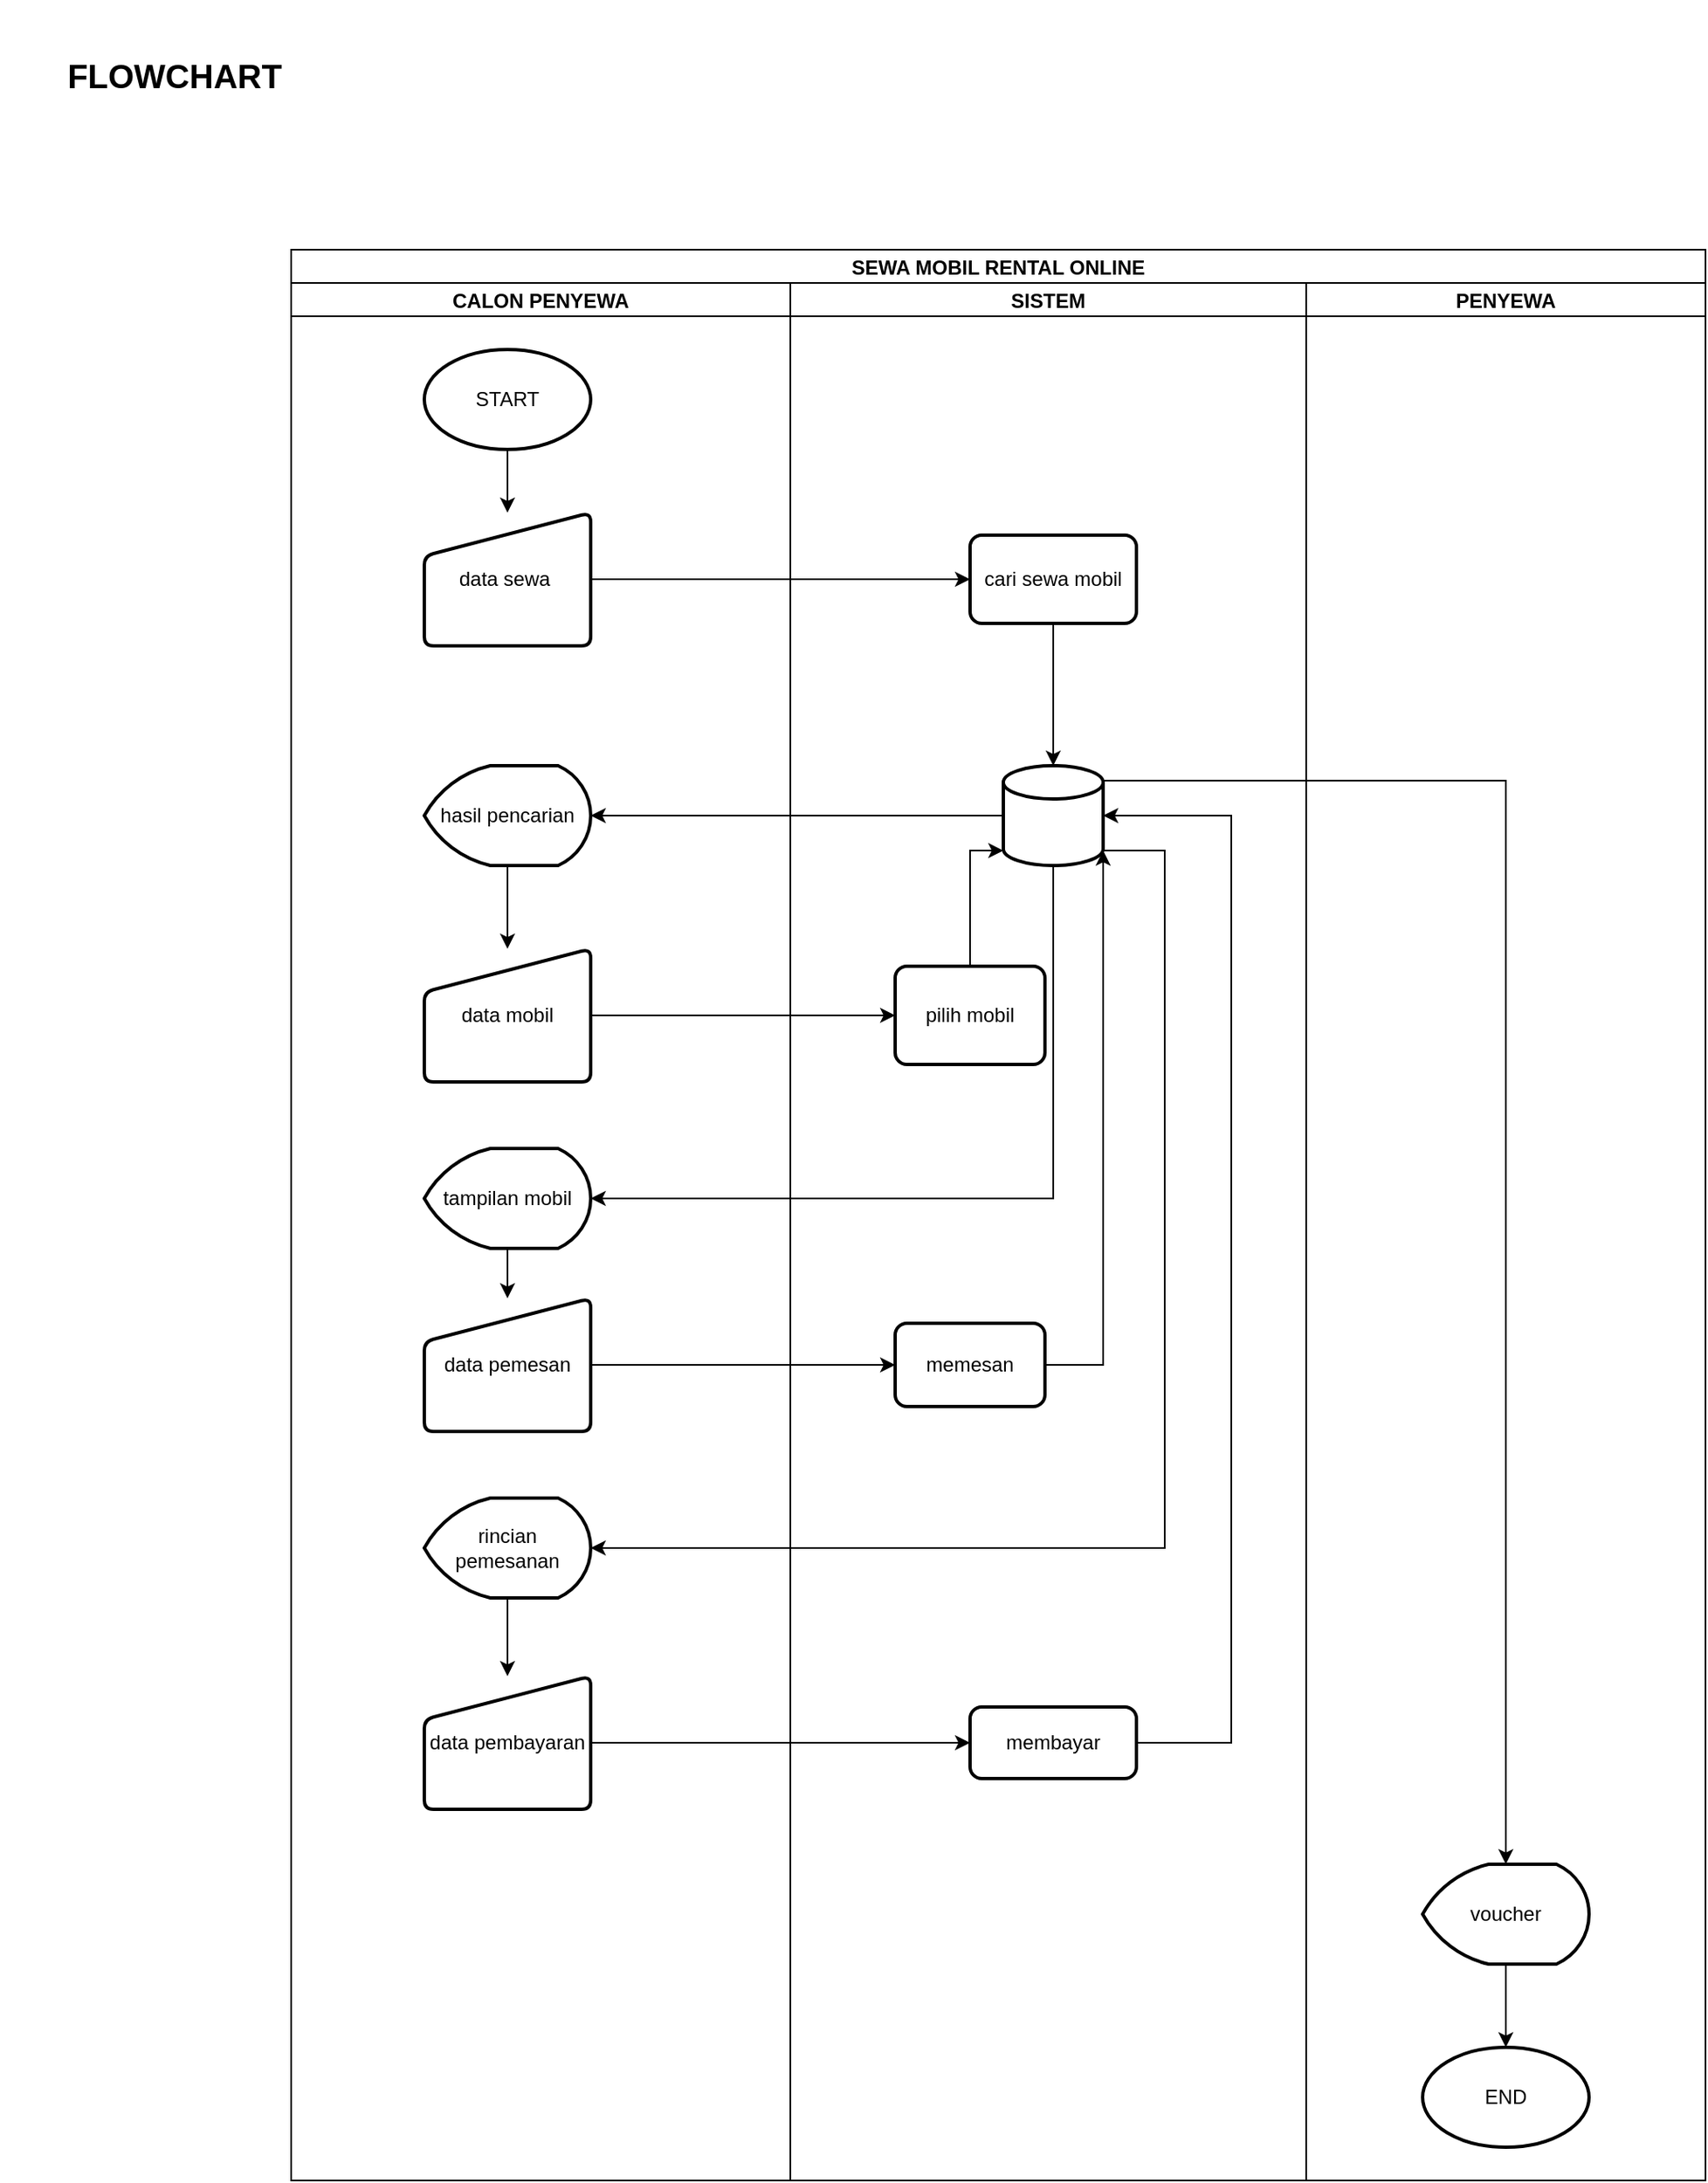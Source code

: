 <mxfile version="15.8.7" type="device" pages="13"><diagram id="90ZKCsjzlmmezxM2GxMz" name="FLOWCHART"><mxGraphModel dx="1024" dy="636" grid="1" gridSize="10" guides="1" tooltips="1" connect="1" arrows="1" fold="1" page="1" pageScale="1" pageWidth="1169" pageHeight="1654" math="0" shadow="0"><root><mxCell id="0"/><mxCell id="1" parent="0"/><mxCell id="jLtVVTX2-Xy57D9AAahA-1" value="FLOWCHART" style="text;html=1;strokeColor=none;fillColor=none;align=center;verticalAlign=middle;whiteSpace=wrap;rounded=0;fontSize=20;fontStyle=1" parent="1" vertex="1"><mxGeometry x="30" y="30" width="210" height="90" as="geometry"/></mxCell><mxCell id="yIBQ0jEz9sVRQzp-Ez6O-1" value="SEWA MOBIL RENTAL ONLINE" style="swimlane;childLayout=stackLayout;resizeParent=1;resizeParentMax=0;startSize=20;" parent="1" vertex="1"><mxGeometry x="205" y="180" width="850" height="1160" as="geometry"/></mxCell><mxCell id="yIBQ0jEz9sVRQzp-Ez6O-2" value="CALON PENYEWA" style="swimlane;startSize=20;" parent="yIBQ0jEz9sVRQzp-Ez6O-1" vertex="1"><mxGeometry y="20" width="300" height="1140" as="geometry"/></mxCell><mxCell id="yIBQ0jEz9sVRQzp-Ez6O-7" style="edgeStyle=orthogonalEdgeStyle;rounded=0;orthogonalLoop=1;jettySize=auto;html=1;exitX=0.5;exitY=1;exitDx=0;exitDy=0;exitPerimeter=0;entryX=0.5;entryY=0;entryDx=0;entryDy=0;" parent="yIBQ0jEz9sVRQzp-Ez6O-2" source="yIBQ0jEz9sVRQzp-Ez6O-5" target="yIBQ0jEz9sVRQzp-Ez6O-6" edge="1"><mxGeometry relative="1" as="geometry"/></mxCell><mxCell id="yIBQ0jEz9sVRQzp-Ez6O-5" value="START" style="strokeWidth=2;html=1;shape=mxgraph.flowchart.start_1;whiteSpace=wrap;" parent="yIBQ0jEz9sVRQzp-Ez6O-2" vertex="1"><mxGeometry x="80" y="40" width="100" height="60" as="geometry"/></mxCell><mxCell id="yIBQ0jEz9sVRQzp-Ez6O-6" value="data sewa&amp;nbsp;" style="html=1;strokeWidth=2;shape=manualInput;whiteSpace=wrap;rounded=1;size=26;arcSize=11;" parent="yIBQ0jEz9sVRQzp-Ez6O-2" vertex="1"><mxGeometry x="80" y="138" width="100" height="80" as="geometry"/></mxCell><mxCell id="Vy6A39YyUbz3exovQbCU-2" style="edgeStyle=orthogonalEdgeStyle;rounded=0;orthogonalLoop=1;jettySize=auto;html=1;exitX=0.5;exitY=1;exitDx=0;exitDy=0;exitPerimeter=0;entryX=0.5;entryY=0;entryDx=0;entryDy=0;" parent="yIBQ0jEz9sVRQzp-Ez6O-2" source="yIBQ0jEz9sVRQzp-Ez6O-12" target="Vy6A39YyUbz3exovQbCU-1" edge="1"><mxGeometry relative="1" as="geometry"/></mxCell><mxCell id="yIBQ0jEz9sVRQzp-Ez6O-12" value="hasil pencarian" style="strokeWidth=2;html=1;shape=mxgraph.flowchart.display;whiteSpace=wrap;" parent="yIBQ0jEz9sVRQzp-Ez6O-2" vertex="1"><mxGeometry x="80" y="290" width="100" height="60" as="geometry"/></mxCell><mxCell id="Vy6A39YyUbz3exovQbCU-1" value="data mobil" style="html=1;strokeWidth=2;shape=manualInput;whiteSpace=wrap;rounded=1;size=26;arcSize=11;" parent="yIBQ0jEz9sVRQzp-Ez6O-2" vertex="1"><mxGeometry x="80" y="400" width="100" height="80" as="geometry"/></mxCell><mxCell id="Vy6A39YyUbz3exovQbCU-16" style="edgeStyle=orthogonalEdgeStyle;rounded=0;orthogonalLoop=1;jettySize=auto;html=1;exitX=0.5;exitY=1;exitDx=0;exitDy=0;exitPerimeter=0;entryX=0.5;entryY=0;entryDx=0;entryDy=0;" parent="yIBQ0jEz9sVRQzp-Ez6O-2" source="Vy6A39YyUbz3exovQbCU-6" target="Vy6A39YyUbz3exovQbCU-8" edge="1"><mxGeometry relative="1" as="geometry"/></mxCell><mxCell id="Vy6A39YyUbz3exovQbCU-6" value="tampilan mobil" style="strokeWidth=2;html=1;shape=mxgraph.flowchart.display;whiteSpace=wrap;" parent="yIBQ0jEz9sVRQzp-Ez6O-2" vertex="1"><mxGeometry x="80" y="520" width="100" height="60" as="geometry"/></mxCell><mxCell id="Vy6A39YyUbz3exovQbCU-8" value="data pemesan" style="html=1;strokeWidth=2;shape=manualInput;whiteSpace=wrap;rounded=1;size=26;arcSize=11;" parent="yIBQ0jEz9sVRQzp-Ez6O-2" vertex="1"><mxGeometry x="80" y="610" width="100" height="80" as="geometry"/></mxCell><mxCell id="Vy6A39YyUbz3exovQbCU-19" style="edgeStyle=orthogonalEdgeStyle;rounded=0;orthogonalLoop=1;jettySize=auto;html=1;exitX=0.5;exitY=1;exitDx=0;exitDy=0;exitPerimeter=0;entryX=0.5;entryY=0;entryDx=0;entryDy=0;" parent="yIBQ0jEz9sVRQzp-Ez6O-2" source="Vy6A39YyUbz3exovQbCU-13" target="Vy6A39YyUbz3exovQbCU-17" edge="1"><mxGeometry relative="1" as="geometry"/></mxCell><mxCell id="Vy6A39YyUbz3exovQbCU-13" value="rincian pemesanan" style="strokeWidth=2;html=1;shape=mxgraph.flowchart.display;whiteSpace=wrap;" parent="yIBQ0jEz9sVRQzp-Ez6O-2" vertex="1"><mxGeometry x="80" y="730" width="100" height="60" as="geometry"/></mxCell><mxCell id="Vy6A39YyUbz3exovQbCU-17" value="data pembayaran" style="html=1;strokeWidth=2;shape=manualInput;whiteSpace=wrap;rounded=1;size=26;arcSize=11;" parent="yIBQ0jEz9sVRQzp-Ez6O-2" vertex="1"><mxGeometry x="80" y="837" width="100" height="80" as="geometry"/></mxCell><mxCell id="yIBQ0jEz9sVRQzp-Ez6O-3" value="SISTEM" style="swimlane;startSize=20;" parent="yIBQ0jEz9sVRQzp-Ez6O-1" vertex="1"><mxGeometry x="300" y="20" width="310" height="1140" as="geometry"/></mxCell><mxCell id="yIBQ0jEz9sVRQzp-Ez6O-10" style="edgeStyle=orthogonalEdgeStyle;rounded=0;orthogonalLoop=1;jettySize=auto;html=1;exitX=0.5;exitY=1;exitDx=0;exitDy=0;entryX=0.5;entryY=0;entryDx=0;entryDy=0;entryPerimeter=0;" parent="yIBQ0jEz9sVRQzp-Ez6O-3" source="yIBQ0jEz9sVRQzp-Ez6O-8" target="yIBQ0jEz9sVRQzp-Ez6O-9" edge="1"><mxGeometry relative="1" as="geometry"/></mxCell><mxCell id="yIBQ0jEz9sVRQzp-Ez6O-8" value="cari sewa mobil" style="rounded=1;whiteSpace=wrap;html=1;absoluteArcSize=1;arcSize=14;strokeWidth=2;" parent="yIBQ0jEz9sVRQzp-Ez6O-3" vertex="1"><mxGeometry x="108" y="151.5" width="100" height="53" as="geometry"/></mxCell><mxCell id="yIBQ0jEz9sVRQzp-Ez6O-9" value="" style="strokeWidth=2;html=1;shape=mxgraph.flowchart.database;whiteSpace=wrap;" parent="yIBQ0jEz9sVRQzp-Ez6O-3" vertex="1"><mxGeometry x="128" y="290" width="60" height="60" as="geometry"/></mxCell><mxCell id="Vy6A39YyUbz3exovQbCU-5" style="edgeStyle=orthogonalEdgeStyle;rounded=0;orthogonalLoop=1;jettySize=auto;html=1;exitX=0.5;exitY=0;exitDx=0;exitDy=0;entryX=0;entryY=0.85;entryDx=0;entryDy=0;entryPerimeter=0;" parent="yIBQ0jEz9sVRQzp-Ez6O-3" source="Vy6A39YyUbz3exovQbCU-3" target="yIBQ0jEz9sVRQzp-Ez6O-9" edge="1"><mxGeometry relative="1" as="geometry"/></mxCell><mxCell id="Vy6A39YyUbz3exovQbCU-3" value="pilih mobil" style="rounded=1;whiteSpace=wrap;html=1;absoluteArcSize=1;arcSize=14;strokeWidth=2;" parent="yIBQ0jEz9sVRQzp-Ez6O-3" vertex="1"><mxGeometry x="63" y="410.5" width="90" height="59" as="geometry"/></mxCell><mxCell id="Vy6A39YyUbz3exovQbCU-12" style="edgeStyle=orthogonalEdgeStyle;rounded=0;orthogonalLoop=1;jettySize=auto;html=1;exitX=1;exitY=0.5;exitDx=0;exitDy=0;entryX=1;entryY=0.85;entryDx=0;entryDy=0;entryPerimeter=0;" parent="yIBQ0jEz9sVRQzp-Ez6O-3" source="Vy6A39YyUbz3exovQbCU-10" target="yIBQ0jEz9sVRQzp-Ez6O-9" edge="1"><mxGeometry relative="1" as="geometry"><Array as="points"><mxPoint x="188" y="650"/></Array></mxGeometry></mxCell><mxCell id="Vy6A39YyUbz3exovQbCU-10" value="memesan" style="rounded=1;whiteSpace=wrap;html=1;absoluteArcSize=1;arcSize=14;strokeWidth=2;" parent="yIBQ0jEz9sVRQzp-Ez6O-3" vertex="1"><mxGeometry x="63" y="625" width="90" height="50" as="geometry"/></mxCell><mxCell id="Vy6A39YyUbz3exovQbCU-22" style="edgeStyle=orthogonalEdgeStyle;rounded=0;orthogonalLoop=1;jettySize=auto;html=1;exitX=1;exitY=0.5;exitDx=0;exitDy=0;entryX=1;entryY=0.5;entryDx=0;entryDy=0;entryPerimeter=0;" parent="yIBQ0jEz9sVRQzp-Ez6O-3" source="Vy6A39YyUbz3exovQbCU-18" target="yIBQ0jEz9sVRQzp-Ez6O-9" edge="1"><mxGeometry relative="1" as="geometry"><Array as="points"><mxPoint x="265" y="877"/><mxPoint x="265" y="320"/></Array></mxGeometry></mxCell><mxCell id="Vy6A39YyUbz3exovQbCU-18" value="membayar" style="rounded=1;whiteSpace=wrap;html=1;absoluteArcSize=1;arcSize=14;strokeWidth=2;" parent="yIBQ0jEz9sVRQzp-Ez6O-3" vertex="1"><mxGeometry x="108" y="855.5" width="100" height="43" as="geometry"/></mxCell><mxCell id="yIBQ0jEz9sVRQzp-Ez6O-4" value="PENYEWA" style="swimlane;startSize=20;" parent="yIBQ0jEz9sVRQzp-Ez6O-1" vertex="1"><mxGeometry x="610" y="20" width="240" height="1140" as="geometry"/></mxCell><mxCell id="20DFMVGDWH_asoThTY95-2" style="edgeStyle=orthogonalEdgeStyle;rounded=0;orthogonalLoop=1;jettySize=auto;html=1;exitX=0.5;exitY=1;exitDx=0;exitDy=0;exitPerimeter=0;entryX=0.5;entryY=0;entryDx=0;entryDy=0;entryPerimeter=0;fontSize=20;" parent="yIBQ0jEz9sVRQzp-Ez6O-4" source="Vy6A39YyUbz3exovQbCU-25" target="20DFMVGDWH_asoThTY95-1" edge="1"><mxGeometry relative="1" as="geometry"/></mxCell><mxCell id="Vy6A39YyUbz3exovQbCU-25" value="voucher" style="strokeWidth=2;html=1;shape=mxgraph.flowchart.display;whiteSpace=wrap;" parent="yIBQ0jEz9sVRQzp-Ez6O-4" vertex="1"><mxGeometry x="70" y="950" width="100" height="60" as="geometry"/></mxCell><mxCell id="20DFMVGDWH_asoThTY95-1" value="END" style="strokeWidth=2;html=1;shape=mxgraph.flowchart.start_1;whiteSpace=wrap;" parent="yIBQ0jEz9sVRQzp-Ez6O-4" vertex="1"><mxGeometry x="70" y="1060" width="100" height="60" as="geometry"/></mxCell><mxCell id="yIBQ0jEz9sVRQzp-Ez6O-11" style="edgeStyle=orthogonalEdgeStyle;rounded=0;orthogonalLoop=1;jettySize=auto;html=1;exitX=1;exitY=0.5;exitDx=0;exitDy=0;entryX=0;entryY=0.5;entryDx=0;entryDy=0;" parent="yIBQ0jEz9sVRQzp-Ez6O-1" source="yIBQ0jEz9sVRQzp-Ez6O-6" target="yIBQ0jEz9sVRQzp-Ez6O-8" edge="1"><mxGeometry relative="1" as="geometry"/></mxCell><mxCell id="yIBQ0jEz9sVRQzp-Ez6O-13" style="edgeStyle=orthogonalEdgeStyle;rounded=0;orthogonalLoop=1;jettySize=auto;html=1;exitX=0;exitY=0.5;exitDx=0;exitDy=0;exitPerimeter=0;entryX=1;entryY=0.5;entryDx=0;entryDy=0;entryPerimeter=0;" parent="yIBQ0jEz9sVRQzp-Ez6O-1" source="yIBQ0jEz9sVRQzp-Ez6O-9" target="yIBQ0jEz9sVRQzp-Ez6O-12" edge="1"><mxGeometry relative="1" as="geometry"/></mxCell><mxCell id="Vy6A39YyUbz3exovQbCU-4" style="edgeStyle=orthogonalEdgeStyle;rounded=0;orthogonalLoop=1;jettySize=auto;html=1;exitX=1;exitY=0.5;exitDx=0;exitDy=0;entryX=0;entryY=0.5;entryDx=0;entryDy=0;" parent="yIBQ0jEz9sVRQzp-Ez6O-1" source="Vy6A39YyUbz3exovQbCU-1" target="Vy6A39YyUbz3exovQbCU-3" edge="1"><mxGeometry relative="1" as="geometry"/></mxCell><mxCell id="Vy6A39YyUbz3exovQbCU-7" style="edgeStyle=orthogonalEdgeStyle;rounded=0;orthogonalLoop=1;jettySize=auto;html=1;exitX=0.5;exitY=1;exitDx=0;exitDy=0;exitPerimeter=0;entryX=1;entryY=0.5;entryDx=0;entryDy=0;entryPerimeter=0;" parent="yIBQ0jEz9sVRQzp-Ez6O-1" source="yIBQ0jEz9sVRQzp-Ez6O-9" target="Vy6A39YyUbz3exovQbCU-6" edge="1"><mxGeometry relative="1" as="geometry"><Array as="points"><mxPoint x="458" y="570"/></Array></mxGeometry></mxCell><mxCell id="Vy6A39YyUbz3exovQbCU-11" style="edgeStyle=orthogonalEdgeStyle;rounded=0;orthogonalLoop=1;jettySize=auto;html=1;exitX=1;exitY=0.5;exitDx=0;exitDy=0;entryX=0;entryY=0.5;entryDx=0;entryDy=0;" parent="yIBQ0jEz9sVRQzp-Ez6O-1" source="Vy6A39YyUbz3exovQbCU-8" target="Vy6A39YyUbz3exovQbCU-10" edge="1"><mxGeometry relative="1" as="geometry"/></mxCell><mxCell id="Vy6A39YyUbz3exovQbCU-15" style="edgeStyle=orthogonalEdgeStyle;rounded=0;orthogonalLoop=1;jettySize=auto;html=1;exitX=1;exitY=0.85;exitDx=0;exitDy=0;exitPerimeter=0;entryX=1;entryY=0.5;entryDx=0;entryDy=0;entryPerimeter=0;" parent="yIBQ0jEz9sVRQzp-Ez6O-1" source="yIBQ0jEz9sVRQzp-Ez6O-9" target="Vy6A39YyUbz3exovQbCU-13" edge="1"><mxGeometry relative="1" as="geometry"><Array as="points"><mxPoint x="525" y="361"/><mxPoint x="525" y="780"/></Array></mxGeometry></mxCell><mxCell id="Vy6A39YyUbz3exovQbCU-20" style="edgeStyle=orthogonalEdgeStyle;rounded=0;orthogonalLoop=1;jettySize=auto;html=1;exitX=1;exitY=0.5;exitDx=0;exitDy=0;entryX=0;entryY=0.5;entryDx=0;entryDy=0;" parent="yIBQ0jEz9sVRQzp-Ez6O-1" source="Vy6A39YyUbz3exovQbCU-17" target="Vy6A39YyUbz3exovQbCU-18" edge="1"><mxGeometry relative="1" as="geometry"/></mxCell><mxCell id="Vy6A39YyUbz3exovQbCU-26" style="edgeStyle=orthogonalEdgeStyle;rounded=0;orthogonalLoop=1;jettySize=auto;html=1;exitX=1;exitY=0.15;exitDx=0;exitDy=0;exitPerimeter=0;entryX=0.5;entryY=0;entryDx=0;entryDy=0;entryPerimeter=0;" parent="yIBQ0jEz9sVRQzp-Ez6O-1" source="yIBQ0jEz9sVRQzp-Ez6O-9" target="Vy6A39YyUbz3exovQbCU-25" edge="1"><mxGeometry relative="1" as="geometry"/></mxCell></root></mxGraphModel></diagram><diagram id="yM21jqkOor4ExZmDyTW8" name="DIAGRAM BERJENJANG"><mxGraphModel dx="1024" dy="636" grid="1" gridSize="10" guides="1" tooltips="1" connect="1" arrows="1" fold="1" page="1" pageScale="1" pageWidth="1654" pageHeight="1169" math="0" shadow="0"><root><mxCell id="AtDggTme0yNpFqes2TIW-0"/><mxCell id="AtDggTme0yNpFqes2TIW-1" parent="AtDggTme0yNpFqes2TIW-0"/><mxCell id="DL9K4I0oq1wAO30os0u0-0" style="edgeStyle=orthogonalEdgeStyle;rounded=0;orthogonalLoop=1;jettySize=auto;html=1;exitX=0.5;exitY=1;exitDx=0;exitDy=0;entryX=0.5;entryY=0;entryDx=0;entryDy=0;fontSize=20;" parent="AtDggTme0yNpFqes2TIW-1" source="jaMfQVm41525ItWx_wyQ-0" target="_xSROTEZqPDgQ6tjZIaM-0" edge="1"><mxGeometry relative="1" as="geometry"/></mxCell><mxCell id="DL9K4I0oq1wAO30os0u0-1" style="edgeStyle=orthogonalEdgeStyle;rounded=0;orthogonalLoop=1;jettySize=auto;html=1;exitX=0.5;exitY=1;exitDx=0;exitDy=0;entryX=0.5;entryY=0;entryDx=0;entryDy=0;fontSize=20;" parent="AtDggTme0yNpFqes2TIW-1" source="jaMfQVm41525ItWx_wyQ-0" target="_xSROTEZqPDgQ6tjZIaM-1" edge="1"><mxGeometry relative="1" as="geometry"/></mxCell><mxCell id="DL9K4I0oq1wAO30os0u0-2" style="edgeStyle=orthogonalEdgeStyle;rounded=0;orthogonalLoop=1;jettySize=auto;html=1;exitX=0.5;exitY=1;exitDx=0;exitDy=0;entryX=0.5;entryY=0;entryDx=0;entryDy=0;fontSize=20;" parent="AtDggTme0yNpFqes2TIW-1" source="jaMfQVm41525ItWx_wyQ-0" target="tF4wnxSPbElsRbW4-cAp-0" edge="1"><mxGeometry relative="1" as="geometry"/></mxCell><mxCell id="DL9K4I0oq1wAO30os0u0-3" style="edgeStyle=orthogonalEdgeStyle;rounded=0;orthogonalLoop=1;jettySize=auto;html=1;exitX=0.5;exitY=1;exitDx=0;exitDy=0;entryX=0.5;entryY=0;entryDx=0;entryDy=0;fontSize=20;" parent="AtDggTme0yNpFqes2TIW-1" source="jaMfQVm41525ItWx_wyQ-0" target="fwY7G5mZXI3sPPdARauQ-0" edge="1"><mxGeometry relative="1" as="geometry"/></mxCell><mxCell id="DL9K4I0oq1wAO30os0u0-4" style="edgeStyle=orthogonalEdgeStyle;rounded=0;orthogonalLoop=1;jettySize=auto;html=1;exitX=0.5;exitY=1;exitDx=0;exitDy=0;entryX=0.5;entryY=0;entryDx=0;entryDy=0;fontSize=20;" parent="AtDggTme0yNpFqes2TIW-1" source="jaMfQVm41525ItWx_wyQ-0" target="b4jQIdnTtXtkrBXLuEot-0" edge="1"><mxGeometry relative="1" as="geometry"/></mxCell><mxCell id="jaMfQVm41525ItWx_wyQ-0" value="&lt;p style=&quot;margin: 0px ; margin-top: 4px ; text-align: center&quot;&gt;&lt;b&gt;0&lt;/b&gt;&lt;/p&gt;&lt;hr size=&quot;1&quot;&gt;&lt;div style=&quot;text-align: center ; height: 2px&quot;&gt;SISTEM SEWA RENTAL MOBIL&lt;/div&gt;" style="verticalAlign=top;align=left;overflow=fill;fontSize=12;fontFamily=Helvetica;html=1;" parent="AtDggTme0yNpFqes2TIW-1" vertex="1"><mxGeometry x="693" y="160" width="180" height="60" as="geometry"/></mxCell><mxCell id="ONsZi-rK4vEFIOs1eIrQ-9" style="edgeStyle=orthogonalEdgeStyle;rounded=0;orthogonalLoop=1;jettySize=auto;html=1;exitX=0.5;exitY=1;exitDx=0;exitDy=0;entryX=0.5;entryY=0;entryDx=0;entryDy=0;" parent="AtDggTme0yNpFqes2TIW-1" source="_xSROTEZqPDgQ6tjZIaM-0" target="ONsZi-rK4vEFIOs1eIrQ-0" edge="1"><mxGeometry relative="1" as="geometry"/></mxCell><mxCell id="_xSROTEZqPDgQ6tjZIaM-0" value="&lt;p style=&quot;margin: 0px ; margin-top: 4px ; text-align: center&quot;&gt;&lt;b&gt;1&lt;/b&gt;&lt;/p&gt;&lt;hr size=&quot;1&quot;&gt;&lt;div style=&quot;text-align: center ; height: 2px&quot;&gt;CARI SEWA MOBIL&lt;/div&gt;" style="verticalAlign=top;align=left;overflow=fill;fontSize=12;fontFamily=Helvetica;html=1;" parent="AtDggTme0yNpFqes2TIW-1" vertex="1"><mxGeometry x="290" y="360" width="180" height="60" as="geometry"/></mxCell><mxCell id="ONsZi-rK4vEFIOs1eIrQ-10" style="edgeStyle=orthogonalEdgeStyle;rounded=0;orthogonalLoop=1;jettySize=auto;html=1;exitX=0.5;exitY=1;exitDx=0;exitDy=0;entryX=0.5;entryY=0;entryDx=0;entryDy=0;" parent="AtDggTme0yNpFqes2TIW-1" source="_xSROTEZqPDgQ6tjZIaM-1" target="ONsZi-rK4vEFIOs1eIrQ-1" edge="1"><mxGeometry relative="1" as="geometry"/></mxCell><mxCell id="ONsZi-rK4vEFIOs1eIrQ-11" style="edgeStyle=orthogonalEdgeStyle;rounded=0;orthogonalLoop=1;jettySize=auto;html=1;exitX=0.5;exitY=1;exitDx=0;exitDy=0;entryX=0.5;entryY=0;entryDx=0;entryDy=0;" parent="AtDggTme0yNpFqes2TIW-1" source="_xSROTEZqPDgQ6tjZIaM-1" target="ONsZi-rK4vEFIOs1eIrQ-2" edge="1"><mxGeometry relative="1" as="geometry"/></mxCell><mxCell id="bO9P5ZU0WY9JOBfxXZHm-1" style="edgeStyle=orthogonalEdgeStyle;rounded=0;orthogonalLoop=1;jettySize=auto;html=1;exitX=0.5;exitY=1;exitDx=0;exitDy=0;entryX=0.5;entryY=0;entryDx=0;entryDy=0;" parent="AtDggTme0yNpFqes2TIW-1" source="_xSROTEZqPDgQ6tjZIaM-1" target="bO9P5ZU0WY9JOBfxXZHm-0" edge="1"><mxGeometry relative="1" as="geometry"/></mxCell><mxCell id="_xSROTEZqPDgQ6tjZIaM-1" value="&lt;p style=&quot;margin: 0px ; margin-top: 4px ; text-align: center&quot;&gt;&lt;b&gt;2&lt;/b&gt;&lt;/p&gt;&lt;hr size=&quot;1&quot;&gt;&lt;div style=&quot;text-align: center ; height: 2px&quot;&gt;PILIH MOBIL&lt;/div&gt;" style="verticalAlign=top;align=left;overflow=fill;fontSize=12;fontFamily=Helvetica;html=1;" parent="AtDggTme0yNpFqes2TIW-1" vertex="1"><mxGeometry x="516" y="360" width="180" height="60" as="geometry"/></mxCell><mxCell id="ONsZi-rK4vEFIOs1eIrQ-12" style="edgeStyle=orthogonalEdgeStyle;rounded=0;orthogonalLoop=1;jettySize=auto;html=1;exitX=0.5;exitY=1;exitDx=0;exitDy=0;entryX=0.5;entryY=0;entryDx=0;entryDy=0;" parent="AtDggTme0yNpFqes2TIW-1" source="tF4wnxSPbElsRbW4-cAp-0" target="ONsZi-rK4vEFIOs1eIrQ-3" edge="1"><mxGeometry relative="1" as="geometry"/></mxCell><mxCell id="IKkJT2o-TSnbYCPz7k-B-1" style="edgeStyle=orthogonalEdgeStyle;rounded=0;orthogonalLoop=1;jettySize=auto;html=1;exitX=0.5;exitY=1;exitDx=0;exitDy=0;entryX=0.5;entryY=0;entryDx=0;entryDy=0;" parent="AtDggTme0yNpFqes2TIW-1" source="tF4wnxSPbElsRbW4-cAp-0" target="IKkJT2o-TSnbYCPz7k-B-0" edge="1"><mxGeometry relative="1" as="geometry"/></mxCell><mxCell id="tF4wnxSPbElsRbW4-cAp-0" value="&lt;p style=&quot;margin: 0px ; margin-top: 4px ; text-align: center&quot;&gt;&lt;b&gt;3&lt;/b&gt;&lt;/p&gt;&lt;hr size=&quot;1&quot;&gt;&lt;div style=&quot;text-align: center ; height: 2px&quot;&gt;DATA PEMESAN&lt;/div&gt;" style="verticalAlign=top;align=left;overflow=fill;fontSize=12;fontFamily=Helvetica;html=1;" parent="AtDggTme0yNpFqes2TIW-1" vertex="1"><mxGeometry x="737" y="360" width="180" height="60" as="geometry"/></mxCell><mxCell id="ONsZi-rK4vEFIOs1eIrQ-14" style="edgeStyle=orthogonalEdgeStyle;rounded=0;orthogonalLoop=1;jettySize=auto;html=1;exitX=0.5;exitY=1;exitDx=0;exitDy=0;entryX=0.5;entryY=0;entryDx=0;entryDy=0;" parent="AtDggTme0yNpFqes2TIW-1" source="fwY7G5mZXI3sPPdARauQ-0" target="ONsZi-rK4vEFIOs1eIrQ-5" edge="1"><mxGeometry relative="1" as="geometry"/></mxCell><mxCell id="ONsZi-rK4vEFIOs1eIrQ-15" style="edgeStyle=orthogonalEdgeStyle;rounded=0;orthogonalLoop=1;jettySize=auto;html=1;exitX=0.5;exitY=1;exitDx=0;exitDy=0;entryX=0.5;entryY=0;entryDx=0;entryDy=0;" parent="AtDggTme0yNpFqes2TIW-1" source="fwY7G5mZXI3sPPdARauQ-0" target="ONsZi-rK4vEFIOs1eIrQ-7" edge="1"><mxGeometry relative="1" as="geometry"/></mxCell><mxCell id="fwY7G5mZXI3sPPdARauQ-0" value="&lt;p style=&quot;margin: 0px ; margin-top: 4px ; text-align: center&quot;&gt;&lt;b&gt;4&lt;/b&gt;&lt;/p&gt;&lt;hr size=&quot;1&quot;&gt;&lt;div style=&quot;text-align: center ; height: 2px&quot;&gt;DATA PEMBAYARAN&lt;/div&gt;" style="verticalAlign=top;align=left;overflow=fill;fontSize=12;fontFamily=Helvetica;html=1;" parent="AtDggTme0yNpFqes2TIW-1" vertex="1"><mxGeometry x="934" y="360" width="180" height="60" as="geometry"/></mxCell><mxCell id="ONsZi-rK4vEFIOs1eIrQ-16" style="edgeStyle=orthogonalEdgeStyle;rounded=0;orthogonalLoop=1;jettySize=auto;html=1;exitX=0.5;exitY=1;exitDx=0;exitDy=0;entryX=0.5;entryY=0;entryDx=0;entryDy=0;" parent="AtDggTme0yNpFqes2TIW-1" source="b4jQIdnTtXtkrBXLuEot-0" target="ONsZi-rK4vEFIOs1eIrQ-8" edge="1"><mxGeometry relative="1" as="geometry"/></mxCell><mxCell id="b4jQIdnTtXtkrBXLuEot-0" value="&lt;p style=&quot;margin: 0px ; margin-top: 4px ; text-align: center&quot;&gt;&lt;b&gt;5&lt;/b&gt;&lt;/p&gt;&lt;hr size=&quot;1&quot;&gt;&lt;div style=&quot;text-align: center ; height: 2px&quot;&gt;DATA VOUCHER&lt;/div&gt;" style="verticalAlign=top;align=left;overflow=fill;fontSize=12;fontFamily=Helvetica;html=1;" parent="AtDggTme0yNpFqes2TIW-1" vertex="1"><mxGeometry x="1127" y="360" width="180" height="60" as="geometry"/></mxCell><mxCell id="ONsZi-rK4vEFIOs1eIrQ-0" value="&lt;p style=&quot;margin: 0px ; margin-top: 4px ; text-align: center&quot;&gt;&lt;b&gt;1.1&lt;/b&gt;&lt;/p&gt;&lt;hr size=&quot;1&quot;&gt;&lt;div style=&quot;text-align: center ; height: 2px&quot;&gt;INSERT&lt;/div&gt;" style="verticalAlign=top;align=left;overflow=fill;fontSize=12;fontFamily=Helvetica;html=1;" parent="AtDggTme0yNpFqes2TIW-1" vertex="1"><mxGeometry x="338.5" y="460" width="83" height="60" as="geometry"/></mxCell><mxCell id="ONsZi-rK4vEFIOs1eIrQ-1" value="&lt;p style=&quot;margin: 0px ; margin-top: 4px ; text-align: center&quot;&gt;&lt;b&gt;2.2&lt;/b&gt;&lt;/p&gt;&lt;hr size=&quot;1&quot;&gt;&lt;div style=&quot;text-align: center ; height: 2px&quot;&gt;UPDATE&lt;/div&gt;" style="verticalAlign=top;align=left;overflow=fill;fontSize=12;fontFamily=Helvetica;html=1;" parent="AtDggTme0yNpFqes2TIW-1" vertex="1"><mxGeometry x="564" y="460" width="83" height="60" as="geometry"/></mxCell><mxCell id="ONsZi-rK4vEFIOs1eIrQ-2" value="&lt;p style=&quot;margin: 0px ; margin-top: 4px ; text-align: center&quot;&gt;&lt;b&gt;2.3&lt;/b&gt;&lt;/p&gt;&lt;hr size=&quot;1&quot;&gt;&lt;div style=&quot;text-align: center ; height: 2px&quot;&gt;VIEW&lt;/div&gt;" style="verticalAlign=top;align=left;overflow=fill;fontSize=12;fontFamily=Helvetica;html=1;" parent="AtDggTme0yNpFqes2TIW-1" vertex="1"><mxGeometry x="661" y="460" width="83" height="60" as="geometry"/></mxCell><mxCell id="ONsZi-rK4vEFIOs1eIrQ-3" value="&lt;p style=&quot;margin: 0px ; margin-top: 4px ; text-align: center&quot;&gt;&lt;b&gt;3.1&lt;/b&gt;&lt;/p&gt;&lt;hr size=&quot;1&quot;&gt;&lt;div style=&quot;text-align: center ; height: 2px&quot;&gt;INSERT&lt;/div&gt;" style="verticalAlign=top;align=left;overflow=fill;fontSize=12;fontFamily=Helvetica;html=1;" parent="AtDggTme0yNpFqes2TIW-1" vertex="1"><mxGeometry x="750" y="460" width="83" height="60" as="geometry"/></mxCell><mxCell id="ONsZi-rK4vEFIOs1eIrQ-5" value="&lt;p style=&quot;margin: 0px ; margin-top: 4px ; text-align: center&quot;&gt;&lt;b&gt;4.1&lt;/b&gt;&lt;/p&gt;&lt;hr size=&quot;1&quot;&gt;&lt;div style=&quot;text-align: center ; height: 2px&quot;&gt;INSERT&lt;/div&gt;" style="verticalAlign=top;align=left;overflow=fill;fontSize=12;fontFamily=Helvetica;html=1;" parent="AtDggTme0yNpFqes2TIW-1" vertex="1"><mxGeometry x="937" y="460" width="83" height="60" as="geometry"/></mxCell><mxCell id="ONsZi-rK4vEFIOs1eIrQ-7" value="&lt;p style=&quot;margin: 0px ; margin-top: 4px ; text-align: center&quot;&gt;&lt;b&gt;4.2&lt;/b&gt;&lt;/p&gt;&lt;hr size=&quot;1&quot;&gt;&lt;div style=&quot;text-align: center ; height: 2px&quot;&gt;VIEW&lt;/div&gt;" style="verticalAlign=top;align=left;overflow=fill;fontSize=12;fontFamily=Helvetica;html=1;" parent="AtDggTme0yNpFqes2TIW-1" vertex="1"><mxGeometry x="1033" y="460" width="83" height="60" as="geometry"/></mxCell><mxCell id="ONsZi-rK4vEFIOs1eIrQ-8" value="&lt;p style=&quot;margin: 0px ; margin-top: 4px ; text-align: center&quot;&gt;&lt;b&gt;5.1&lt;/b&gt;&lt;/p&gt;&lt;hr size=&quot;1&quot;&gt;&lt;div style=&quot;text-align: center ; height: 2px&quot;&gt;VIEW&lt;/div&gt;" style="verticalAlign=top;align=left;overflow=fill;fontSize=12;fontFamily=Helvetica;html=1;" parent="AtDggTme0yNpFqes2TIW-1" vertex="1"><mxGeometry x="1175.5" y="460" width="83" height="60" as="geometry"/></mxCell><mxCell id="pihIVy_MQCyD-v4Kv-7a-0" value="DIAGRAM BERJENJANG" style="text;html=1;strokeColor=none;fillColor=none;align=center;verticalAlign=middle;whiteSpace=wrap;rounded=0;fontSize=30;fontStyle=1" parent="AtDggTme0yNpFqes2TIW-1" vertex="1"><mxGeometry x="30" y="30" width="400" height="150" as="geometry"/></mxCell><mxCell id="IKkJT2o-TSnbYCPz7k-B-0" value="&lt;p style=&quot;margin: 0px ; margin-top: 4px ; text-align: center&quot;&gt;&lt;b&gt;3.2&lt;/b&gt;&lt;/p&gt;&lt;hr size=&quot;1&quot;&gt;&lt;div style=&quot;text-align: center ; height: 2px&quot;&gt;VIEW&lt;/div&gt;" style="verticalAlign=top;align=left;overflow=fill;fontSize=12;fontFamily=Helvetica;html=1;" parent="AtDggTme0yNpFqes2TIW-1" vertex="1"><mxGeometry x="840" y="460" width="83" height="60" as="geometry"/></mxCell><mxCell id="bO9P5ZU0WY9JOBfxXZHm-0" value="&lt;p style=&quot;margin: 0px ; margin-top: 4px ; text-align: center&quot;&gt;&lt;b&gt;2.1&lt;/b&gt;&lt;/p&gt;&lt;hr size=&quot;1&quot;&gt;&lt;div style=&quot;text-align: center ; height: 2px&quot;&gt;INSERT&lt;/div&gt;" style="verticalAlign=top;align=left;overflow=fill;fontSize=12;fontFamily=Helvetica;html=1;" parent="AtDggTme0yNpFqes2TIW-1" vertex="1"><mxGeometry x="464" y="460" width="83" height="60" as="geometry"/></mxCell></root></mxGraphModel></diagram><diagram id="hArbL5r1H20dDyJttigD" name="CONTEXT DIAGRAM"><mxGraphModel dx="1024" dy="636" grid="1" gridSize="10" guides="1" tooltips="1" connect="1" arrows="1" fold="1" page="1" pageScale="1" pageWidth="1654" pageHeight="1169" math="0" shadow="0"><root><mxCell id="ZuJPEC72IhNoIjJvTPP9-0"/><mxCell id="ZuJPEC72IhNoIjJvTPP9-1" parent="ZuJPEC72IhNoIjJvTPP9-0"/><mxCell id="pBkMOguyGp46g0xIoPyf-0" value="INFO DATA SEWA MOBIL" style="edgeStyle=orthogonalEdgeStyle;rounded=0;orthogonalLoop=1;jettySize=auto;html=1;exitX=0.5;exitY=0;exitDx=0;exitDy=0;entryX=0.75;entryY=0;entryDx=0;entryDy=0;fontSize=20;" parent="ZuJPEC72IhNoIjJvTPP9-1" source="AjmV9eSJ8Y3emlu-9yMc-0" target="tHYxy14ud1ESBFtw8OEo-2" edge="1"><mxGeometry relative="1" as="geometry"/></mxCell><mxCell id="0vwuzhxsIf6VGQmadGxK-0" value="INFO DATA MOBIL" style="edgeStyle=orthogonalEdgeStyle;rounded=0;orthogonalLoop=1;jettySize=auto;html=1;exitX=0.5;exitY=0;exitDx=0;exitDy=0;entryX=0.5;entryY=0;entryDx=0;entryDy=0;fontSize=20;" parent="ZuJPEC72IhNoIjJvTPP9-1" source="AjmV9eSJ8Y3emlu-9yMc-0" target="tHYxy14ud1ESBFtw8OEo-2" edge="1"><mxGeometry relative="1" as="geometry"><Array as="points"><mxPoint x="816" y="350"/><mxPoint x="215" y="350"/></Array></mxGeometry></mxCell><mxCell id="s_asvErxRh0hj07m4ODO-1" value="INFO DATA RINCIAN PEMESANAN" style="edgeStyle=orthogonalEdgeStyle;rounded=0;orthogonalLoop=1;jettySize=auto;html=1;exitX=0.5;exitY=0;exitDx=0;exitDy=0;entryX=0.25;entryY=0;entryDx=0;entryDy=0;fontSize=20;" parent="ZuJPEC72IhNoIjJvTPP9-1" source="AjmV9eSJ8Y3emlu-9yMc-0" target="tHYxy14ud1ESBFtw8OEo-2" edge="1"><mxGeometry relative="1" as="geometry"><Array as="points"><mxPoint x="816" y="270"/><mxPoint x="153" y="270"/></Array></mxGeometry></mxCell><mxCell id="vVyJjV4Iy4JsOBt8noyD-0" value="VOUCHER" style="edgeStyle=none;rounded=0;orthogonalLoop=1;jettySize=auto;html=1;exitX=0.5;exitY=1;exitDx=0;exitDy=0;entryX=0.5;entryY=0;entryDx=0;entryDy=0;fontSize=20;" parent="ZuJPEC72IhNoIjJvTPP9-1" source="AjmV9eSJ8Y3emlu-9yMc-0" target="tHYxy14ud1ESBFtw8OEo-4" edge="1"><mxGeometry relative="1" as="geometry"/></mxCell><mxCell id="vVyJjV4Iy4JsOBt8noyD-6" value="INFO DATA SEWA MOBIL" style="edgeStyle=orthogonalEdgeStyle;rounded=0;orthogonalLoop=1;jettySize=auto;html=1;exitX=1;exitY=0;exitDx=0;exitDy=0;entryX=0.25;entryY=0;entryDx=0;entryDy=0;fontSize=20;" parent="ZuJPEC72IhNoIjJvTPP9-1" source="AjmV9eSJ8Y3emlu-9yMc-0" target="tHYxy14ud1ESBFtw8OEo-3" edge="1"><mxGeometry relative="1" as="geometry"><Array as="points"><mxPoint x="912" y="420"/><mxPoint x="1393" y="420"/></Array></mxGeometry></mxCell><mxCell id="vVyJjV4Iy4JsOBt8noyD-11" value="INFO DATA PEMBAYARAN" style="edgeStyle=orthogonalEdgeStyle;rounded=0;orthogonalLoop=1;jettySize=auto;html=1;exitX=1;exitY=0;exitDx=0;exitDy=0;entryX=1;entryY=0;entryDx=0;entryDy=0;fontSize=20;" parent="ZuJPEC72IhNoIjJvTPP9-1" source="AjmV9eSJ8Y3emlu-9yMc-0" target="tHYxy14ud1ESBFtw8OEo-3" edge="1"><mxGeometry relative="1" as="geometry"><Array as="points"><mxPoint x="912" y="240"/><mxPoint x="1580" y="240"/></Array></mxGeometry></mxCell><mxCell id="KfUadNEGJV2tZ9OsLenh-0" value="&lt;font style=&quot;font-size: 20px&quot;&gt;INFO DATA PEMBAYARAN&lt;/font&gt;" style="edgeStyle=orthogonalEdgeStyle;rounded=0;orthogonalLoop=1;jettySize=auto;html=1;exitX=0.5;exitY=0;exitDx=0;exitDy=0;entryX=0;entryY=0;entryDx=0;entryDy=0;" parent="ZuJPEC72IhNoIjJvTPP9-1" source="AjmV9eSJ8Y3emlu-9yMc-0" target="tHYxy14ud1ESBFtw8OEo-2" edge="1"><mxGeometry relative="1" as="geometry"><Array as="points"><mxPoint x="816" y="200"/><mxPoint x="90" y="200"/></Array></mxGeometry></mxCell><mxCell id="AjmV9eSJ8Y3emlu-9yMc-0" value="&lt;b&gt;&lt;font style=&quot;font-size: 20px&quot;&gt;SISTEM SEWA RENTAL MOBIL ONLINE&lt;/font&gt;&lt;/b&gt;" style="ellipse;whiteSpace=wrap;html=1;aspect=fixed;" parent="ZuJPEC72IhNoIjJvTPP9-1" vertex="1"><mxGeometry x="680" y="438" width="272" height="272" as="geometry"/></mxCell><mxCell id="kr1qByV8P3hLXiDhCvM4-0" value="CONTEXT DIAGRAM" style="text;html=1;strokeColor=none;fillColor=none;align=center;verticalAlign=middle;whiteSpace=wrap;rounded=0;fontSize=20;fontStyle=1" parent="ZuJPEC72IhNoIjJvTPP9-1" vertex="1"><mxGeometry x="30" y="30" width="210" height="90" as="geometry"/></mxCell><mxCell id="tHYxy14ud1ESBFtw8OEo-5" value="DATA SEWA MOBIL" style="rounded=0;orthogonalLoop=1;jettySize=auto;html=1;exitX=1;exitY=0;exitDx=0;exitDy=0;entryX=0;entryY=0;entryDx=0;entryDy=0;fontSize=20;" parent="ZuJPEC72IhNoIjJvTPP9-1" source="tHYxy14ud1ESBFtw8OEo-2" target="AjmV9eSJ8Y3emlu-9yMc-0" edge="1"><mxGeometry relative="1" as="geometry"/></mxCell><mxCell id="pBkMOguyGp46g0xIoPyf-1" value="DATA MOBIL" style="rounded=0;orthogonalLoop=1;jettySize=auto;html=1;exitX=1;exitY=0.25;exitDx=0;exitDy=0;entryX=0;entryY=0.5;entryDx=0;entryDy=0;fontSize=20;" parent="ZuJPEC72IhNoIjJvTPP9-1" source="tHYxy14ud1ESBFtw8OEo-2" target="AjmV9eSJ8Y3emlu-9yMc-0" edge="1"><mxGeometry relative="1" as="geometry"/></mxCell><mxCell id="s_asvErxRh0hj07m4ODO-0" value="DATA PEMESAN" style="rounded=0;orthogonalLoop=1;jettySize=auto;html=1;exitX=1;exitY=0.5;exitDx=0;exitDy=0;entryX=0;entryY=0.5;entryDx=0;entryDy=0;fontSize=20;" parent="ZuJPEC72IhNoIjJvTPP9-1" source="tHYxy14ud1ESBFtw8OEo-2" target="AjmV9eSJ8Y3emlu-9yMc-0" edge="1"><mxGeometry relative="1" as="geometry"/></mxCell><mxCell id="1cfhYKd6tPtSzyOOB33b-0" value="DATA PEMBAYARAN" style="rounded=0;orthogonalLoop=1;jettySize=auto;html=1;exitX=1;exitY=0.75;exitDx=0;exitDy=0;entryX=0;entryY=0.5;entryDx=0;entryDy=0;fontSize=20;" parent="ZuJPEC72IhNoIjJvTPP9-1" source="tHYxy14ud1ESBFtw8OEo-2" target="AjmV9eSJ8Y3emlu-9yMc-0" edge="1"><mxGeometry relative="1" as="geometry"/></mxCell><mxCell id="tHYxy14ud1ESBFtw8OEo-2" value="&lt;font style=&quot;font-size: 20px&quot;&gt;CALON PENYEWA&lt;/font&gt;" style="rounded=1;whiteSpace=wrap;html=1;absoluteArcSize=1;arcSize=14;strokeWidth=2;" parent="ZuJPEC72IhNoIjJvTPP9-1" vertex="1"><mxGeometry x="90" y="465" width="250" height="240" as="geometry"/></mxCell><mxCell id="vVyJjV4Iy4JsOBt8noyD-1" value="MANAGE DATA SEWA MOBIL" style="edgeStyle=none;rounded=0;orthogonalLoop=1;jettySize=auto;html=1;exitX=0;exitY=0;exitDx=0;exitDy=0;entryX=1;entryY=0.5;entryDx=0;entryDy=0;fontSize=20;" parent="ZuJPEC72IhNoIjJvTPP9-1" source="tHYxy14ud1ESBFtw8OEo-3" target="AjmV9eSJ8Y3emlu-9yMc-0" edge="1"><mxGeometry relative="1" as="geometry"/></mxCell><mxCell id="vVyJjV4Iy4JsOBt8noyD-2" value="MANAGE DATA PEMESAN" style="edgeStyle=none;rounded=0;orthogonalLoop=1;jettySize=auto;html=1;exitX=0;exitY=0.25;exitDx=0;exitDy=0;entryX=1;entryY=0.5;entryDx=0;entryDy=0;fontSize=20;" parent="ZuJPEC72IhNoIjJvTPP9-1" source="tHYxy14ud1ESBFtw8OEo-3" target="AjmV9eSJ8Y3emlu-9yMc-0" edge="1"><mxGeometry relative="1" as="geometry"/></mxCell><mxCell id="vVyJjV4Iy4JsOBt8noyD-3" value="MANAGE DATA MOBIL" style="edgeStyle=none;rounded=0;orthogonalLoop=1;jettySize=auto;html=1;exitX=0;exitY=0.5;exitDx=0;exitDy=0;entryX=1;entryY=0.5;entryDx=0;entryDy=0;fontSize=20;" parent="ZuJPEC72IhNoIjJvTPP9-1" source="tHYxy14ud1ESBFtw8OEo-3" target="AjmV9eSJ8Y3emlu-9yMc-0" edge="1"><mxGeometry relative="1" as="geometry"/></mxCell><mxCell id="vVyJjV4Iy4JsOBt8noyD-4" value="MANAGE DATA PEMBAYARAN" style="edgeStyle=none;rounded=0;orthogonalLoop=1;jettySize=auto;html=1;exitX=0;exitY=0.75;exitDx=0;exitDy=0;entryX=1;entryY=0.5;entryDx=0;entryDy=0;fontSize=20;" parent="ZuJPEC72IhNoIjJvTPP9-1" source="tHYxy14ud1ESBFtw8OEo-3" target="AjmV9eSJ8Y3emlu-9yMc-0" edge="1"><mxGeometry relative="1" as="geometry"/></mxCell><mxCell id="vVyJjV4Iy4JsOBt8noyD-5" value="MANAGE DATA VOUCHER" style="edgeStyle=none;rounded=0;orthogonalLoop=1;jettySize=auto;html=1;exitX=0;exitY=1;exitDx=0;exitDy=0;entryX=1;entryY=0.5;entryDx=0;entryDy=0;fontSize=20;" parent="ZuJPEC72IhNoIjJvTPP9-1" source="tHYxy14ud1ESBFtw8OEo-3" target="AjmV9eSJ8Y3emlu-9yMc-0" edge="1"><mxGeometry relative="1" as="geometry"/></mxCell><mxCell id="tHYxy14ud1ESBFtw8OEo-3" value="&lt;font style=&quot;font-size: 20px&quot;&gt;SISTEM&lt;/font&gt;" style="rounded=1;whiteSpace=wrap;html=1;absoluteArcSize=1;arcSize=14;strokeWidth=2;" parent="ZuJPEC72IhNoIjJvTPP9-1" vertex="1"><mxGeometry x="1330" y="465" width="250" height="240" as="geometry"/></mxCell><mxCell id="tHYxy14ud1ESBFtw8OEo-4" value="&lt;font style=&quot;font-size: 20px&quot;&gt;PENYEWA&lt;/font&gt;" style="rounded=1;whiteSpace=wrap;html=1;absoluteArcSize=1;arcSize=14;strokeWidth=2;" parent="ZuJPEC72IhNoIjJvTPP9-1" vertex="1"><mxGeometry x="691" y="910" width="250" height="240" as="geometry"/></mxCell><mxCell id="vVyJjV4Iy4JsOBt8noyD-8" value="INFO DATA MOBIL" style="edgeStyle=orthogonalEdgeStyle;rounded=0;orthogonalLoop=1;jettySize=auto;html=1;exitX=1;exitY=0;exitDx=0;exitDy=0;entryX=0.5;entryY=0;entryDx=0;entryDy=0;fontSize=20;" parent="ZuJPEC72IhNoIjJvTPP9-1" source="AjmV9eSJ8Y3emlu-9yMc-0" target="tHYxy14ud1ESBFtw8OEo-3" edge="1"><mxGeometry relative="1" as="geometry"><mxPoint x="1563.5" y="308" as="sourcePoint"/><mxPoint x="962.5" y="335" as="targetPoint"/><Array as="points"><mxPoint x="912" y="350"/><mxPoint x="1455" y="350"/></Array></mxGeometry></mxCell><mxCell id="vVyJjV4Iy4JsOBt8noyD-9" value="INFO DATA RINCIAN PEMESANAN" style="edgeStyle=orthogonalEdgeStyle;rounded=0;orthogonalLoop=1;jettySize=auto;html=1;exitX=1;exitY=0;exitDx=0;exitDy=0;entryX=0.75;entryY=0;entryDx=0;entryDy=0;fontSize=20;" parent="ZuJPEC72IhNoIjJvTPP9-1" source="AjmV9eSJ8Y3emlu-9yMc-0" target="tHYxy14ud1ESBFtw8OEo-3" edge="1"><mxGeometry relative="1" as="geometry"><mxPoint x="1563.5" y="308" as="sourcePoint"/><mxPoint x="900" y="335" as="targetPoint"/><Array as="points"><mxPoint x="910" y="478"/><mxPoint x="910" y="290"/><mxPoint x="1518" y="290"/></Array></mxGeometry></mxCell></root></mxGraphModel></diagram><diagram id="6ByMlh51k76jC4-CReYZ" name="DFD LEVEL 1 USER"><mxGraphModel dx="1024" dy="636" grid="1" gridSize="10" guides="1" tooltips="1" connect="1" arrows="1" fold="1" page="1" pageScale="1" pageWidth="1654" pageHeight="1169" math="0" shadow="0"><root><mxCell id="7WZYKqdEi_T2FtYH3TFk-0"/><mxCell id="7WZYKqdEi_T2FtYH3TFk-1" parent="7WZYKqdEi_T2FtYH3TFk-0"/><mxCell id="8eggfMNWni8uJf43PASa-0" style="edgeStyle=orthogonalEdgeStyle;rounded=0;orthogonalLoop=1;jettySize=auto;html=1;exitX=0.5;exitY=0;exitDx=0;exitDy=0;entryX=0;entryY=0.5;entryDx=0;entryDy=0;fontSize=20;" parent="7WZYKqdEi_T2FtYH3TFk-1" source="8eggfMNWni8uJf43PASa-6" target="8eggfMNWni8uJf43PASa-9" edge="1"><mxGeometry relative="1" as="geometry"/></mxCell><mxCell id="8eggfMNWni8uJf43PASa-1" value="PILIH MOBIL" style="edgeStyle=orthogonalEdgeStyle;rounded=0;orthogonalLoop=1;jettySize=auto;html=1;exitX=0.75;exitY=0;exitDx=0;exitDy=0;entryX=0;entryY=0.25;entryDx=0;entryDy=0;fontSize=20;" parent="7WZYKqdEi_T2FtYH3TFk-1" source="8eggfMNWni8uJf43PASa-6" target="8eggfMNWni8uJf43PASa-12" edge="1"><mxGeometry relative="1" as="geometry"/></mxCell><mxCell id="8eggfMNWni8uJf43PASa-2" value="DATA PEMESAN" style="edgeStyle=orthogonalEdgeStyle;rounded=0;orthogonalLoop=1;jettySize=auto;html=1;exitX=1;exitY=0.25;exitDx=0;exitDy=0;entryX=0;entryY=0.5;entryDx=0;entryDy=0;fontSize=20;" parent="7WZYKqdEi_T2FtYH3TFk-1" source="8eggfMNWni8uJf43PASa-6" target="8eggfMNWni8uJf43PASa-15" edge="1"><mxGeometry relative="1" as="geometry"><Array as="points"><mxPoint x="480" y="538"/><mxPoint x="480" y="485"/></Array></mxGeometry></mxCell><mxCell id="8eggfMNWni8uJf43PASa-3" value="DATA PEMBAYARAN" style="edgeStyle=orthogonalEdgeStyle;rounded=0;orthogonalLoop=1;jettySize=auto;html=1;exitX=1;exitY=0.5;exitDx=0;exitDy=0;entryX=0;entryY=0.25;entryDx=0;entryDy=0;fontSize=20;" parent="7WZYKqdEi_T2FtYH3TFk-1" source="8eggfMNWni8uJf43PASa-6" target="8eggfMNWni8uJf43PASa-18" edge="1"><mxGeometry relative="1" as="geometry"><Array as="points"><mxPoint x="680" y="605"/><mxPoint x="680" y="680"/></Array></mxGeometry></mxCell><mxCell id="8eggfMNWni8uJf43PASa-6" value="CALON PENYEWA" style="rounded=0;whiteSpace=wrap;html=1;fontSize=20;" parent="7WZYKqdEi_T2FtYH3TFk-1" vertex="1"><mxGeometry x="60" y="470" width="270" height="270" as="geometry"/></mxCell><mxCell id="8eggfMNWni8uJf43PASa-8" value="DATA PENCARIAN" style="edgeStyle=orthogonalEdgeStyle;rounded=0;orthogonalLoop=1;jettySize=auto;html=1;exitX=1;exitY=0.5;exitDx=0;exitDy=0;entryX=0;entryY=0.5;entryDx=0;entryDy=0;fontSize=20;" parent="7WZYKqdEi_T2FtYH3TFk-1" source="8eggfMNWni8uJf43PASa-9" target="8eggfMNWni8uJf43PASa-26" edge="1"><mxGeometry relative="1" as="geometry"/></mxCell><mxCell id="8eggfMNWni8uJf43PASa-9" value="&lt;p style=&quot;margin: 0px ; margin-top: 4px ; text-align: center&quot;&gt;&lt;b&gt;2.1&lt;/b&gt;&lt;/p&gt;&lt;hr size=&quot;1&quot;&gt;&lt;div style=&quot;text-align: center ; height: 2px&quot;&gt;CARI SEWA MOBIL&lt;/div&gt;" style="verticalAlign=top;align=left;overflow=fill;fontSize=12;fontFamily=Helvetica;html=1;" parent="7WZYKqdEi_T2FtYH3TFk-1" vertex="1"><mxGeometry x="737" y="55" width="180" height="60" as="geometry"/></mxCell><mxCell id="8eggfMNWni8uJf43PASa-10" value="INFO DATA MOBIL" style="edgeStyle=orthogonalEdgeStyle;rounded=0;orthogonalLoop=1;jettySize=auto;html=1;exitX=0;exitY=0.75;exitDx=0;exitDy=0;entryX=1;entryY=0;entryDx=0;entryDy=0;fontSize=20;" parent="7WZYKqdEi_T2FtYH3TFk-1" source="8eggfMNWni8uJf43PASa-12" target="8eggfMNWni8uJf43PASa-6" edge="1"><mxGeometry relative="1" as="geometry"/></mxCell><mxCell id="8eggfMNWni8uJf43PASa-11" value="PILIH MOBIL" style="edgeStyle=orthogonalEdgeStyle;rounded=0;orthogonalLoop=1;jettySize=auto;html=1;exitX=1;exitY=0.25;exitDx=0;exitDy=0;fontSize=20;entryX=0;entryY=0.5;entryDx=0;entryDy=0;" parent="7WZYKqdEi_T2FtYH3TFk-1" source="8eggfMNWni8uJf43PASa-12" target="8eggfMNWni8uJf43PASa-28" edge="1"><mxGeometry relative="1" as="geometry"><Array as="points"><mxPoint x="917" y="265"/><mxPoint x="1330" y="265"/><mxPoint x="1330" y="215"/></Array><mxPoint x="1300" y="240" as="targetPoint"/></mxGeometry></mxCell><mxCell id="8eggfMNWni8uJf43PASa-12" value="&lt;p style=&quot;margin: 0px ; margin-top: 4px ; text-align: center&quot;&gt;&lt;b&gt;2.2&lt;/b&gt;&lt;/p&gt;&lt;hr size=&quot;1&quot;&gt;&lt;div style=&quot;text-align: center ; height: 2px&quot;&gt;PILIH MOBIL&lt;/div&gt;" style="verticalAlign=top;align=left;overflow=fill;fontSize=12;fontFamily=Helvetica;html=1;" parent="7WZYKqdEi_T2FtYH3TFk-1" vertex="1"><mxGeometry x="737" y="245" width="180" height="70" as="geometry"/></mxCell><mxCell id="8eggfMNWni8uJf43PASa-14" value="DATA&amp;nbsp; PEMESAN" style="edgeStyle=orthogonalEdgeStyle;rounded=0;orthogonalLoop=1;jettySize=auto;html=1;exitX=1;exitY=0.5;exitDx=0;exitDy=0;entryX=0;entryY=0.5;entryDx=0;entryDy=0;fontSize=20;" parent="7WZYKqdEi_T2FtYH3TFk-1" source="8eggfMNWni8uJf43PASa-15" target="8eggfMNWni8uJf43PASa-30" edge="1"><mxGeometry relative="1" as="geometry"/></mxCell><mxCell id="8eggfMNWni8uJf43PASa-15" value="&lt;p style=&quot;margin: 0px ; margin-top: 4px ; text-align: center&quot;&gt;&lt;b&gt;2.3&lt;/b&gt;&lt;/p&gt;&lt;hr size=&quot;1&quot;&gt;&lt;div style=&quot;text-align: center ; height: 2px&quot;&gt;DATA PEMESAN&lt;/div&gt;" style="verticalAlign=top;align=left;overflow=fill;fontSize=12;fontFamily=Helvetica;html=1;" parent="7WZYKqdEi_T2FtYH3TFk-1" vertex="1"><mxGeometry x="737" y="455" width="180" height="60" as="geometry"/></mxCell><mxCell id="8eggfMNWni8uJf43PASa-16" value="INFO DATA PEMBAYARAN" style="edgeStyle=orthogonalEdgeStyle;rounded=0;orthogonalLoop=1;jettySize=auto;html=1;exitX=0;exitY=0.75;exitDx=0;exitDy=0;entryX=1.001;entryY=0.622;entryDx=0;entryDy=0;entryPerimeter=0;fontSize=20;" parent="7WZYKqdEi_T2FtYH3TFk-1" source="8eggfMNWni8uJf43PASa-18" target="8eggfMNWni8uJf43PASa-6" edge="1"><mxGeometry relative="1" as="geometry"/></mxCell><mxCell id="8eggfMNWni8uJf43PASa-17" value="DATA PEMBAYARAN" style="edgeStyle=orthogonalEdgeStyle;rounded=0;orthogonalLoop=1;jettySize=auto;html=1;exitX=1;exitY=0.25;exitDx=0;exitDy=0;entryX=0;entryY=0.25;entryDx=0;entryDy=0;fontSize=20;" parent="7WZYKqdEi_T2FtYH3TFk-1" source="8eggfMNWni8uJf43PASa-18" target="8eggfMNWni8uJf43PASa-32" edge="1"><mxGeometry relative="1" as="geometry"/></mxCell><mxCell id="8eggfMNWni8uJf43PASa-18" value="&lt;p style=&quot;margin: 0px ; margin-top: 4px ; text-align: center&quot;&gt;&lt;b&gt;2.4&lt;/b&gt;&lt;/p&gt;&lt;hr size=&quot;1&quot;&gt;&lt;div style=&quot;text-align: center ; height: 2px&quot;&gt;DATA PEMBAYARAN&lt;/div&gt;" style="verticalAlign=top;align=left;overflow=fill;fontSize=12;fontFamily=Helvetica;html=1;" parent="7WZYKqdEi_T2FtYH3TFk-1" vertex="1"><mxGeometry x="737" y="665" width="180" height="60" as="geometry"/></mxCell><mxCell id="8eggfMNWni8uJf43PASa-19" value="INFO VOUCHER" style="edgeStyle=orthogonalEdgeStyle;rounded=0;orthogonalLoop=1;jettySize=auto;html=1;exitX=0;exitY=0.5;exitDx=0;exitDy=0;fontSize=20;entryX=1;entryY=0.5;entryDx=0;entryDy=0;" parent="7WZYKqdEi_T2FtYH3TFk-1" source="8eggfMNWni8uJf43PASa-21" target="-jcWEu4uRNBnJMvKl9P8-0" edge="1"><mxGeometry relative="1" as="geometry"><Array as="points"><mxPoint x="290" y="915"/><mxPoint x="290" y="915"/></Array><mxPoint x="380" y="830" as="targetPoint"/></mxGeometry></mxCell><mxCell id="8eggfMNWni8uJf43PASa-21" value="&lt;p style=&quot;margin: 0px ; margin-top: 4px ; text-align: center&quot;&gt;&lt;b&gt;2.5&lt;/b&gt;&lt;/p&gt;&lt;hr size=&quot;1&quot;&gt;&lt;div style=&quot;text-align: center ; height: 2px&quot;&gt;DATA VOUCHER&lt;/div&gt;" style="verticalAlign=top;align=left;overflow=fill;fontSize=12;fontFamily=Helvetica;html=1;" parent="7WZYKqdEi_T2FtYH3TFk-1" vertex="1"><mxGeometry x="737" y="885" width="180" height="60" as="geometry"/></mxCell><mxCell id="Vf1092Mtm0ZIME38Ll_b-1" style="edgeStyle=orthogonalEdgeStyle;rounded=0;orthogonalLoop=1;jettySize=auto;html=1;exitX=1;exitY=0.5;exitDx=0;exitDy=0;entryX=0.75;entryY=0;entryDx=0;entryDy=0;" parent="7WZYKqdEi_T2FtYH3TFk-1" source="8eggfMNWni8uJf43PASa-26" target="Vf1092Mtm0ZIME38Ll_b-0" edge="1"><mxGeometry relative="1" as="geometry"/></mxCell><mxCell id="8eggfMNWni8uJf43PASa-26" value="PENCARIAN" style="shape=partialRectangle;whiteSpace=wrap;html=1;left=0;right=0;fillColor=none;fontSize=20;" parent="7WZYKqdEi_T2FtYH3TFk-1" vertex="1"><mxGeometry x="1190" y="55" width="120" height="60" as="geometry"/></mxCell><mxCell id="8eggfMNWni8uJf43PASa-27" value="INFO DATA MOBIL" style="edgeStyle=orthogonalEdgeStyle;rounded=0;orthogonalLoop=1;jettySize=auto;html=1;entryX=1;entryY=0.75;entryDx=0;entryDy=0;fontSize=20;exitX=0;exitY=0;exitDx=0;exitDy=0;" parent="7WZYKqdEi_T2FtYH3TFk-1" source="Vf1092Mtm0ZIME38Ll_b-0" target="8eggfMNWni8uJf43PASa-12" edge="1"><mxGeometry relative="1" as="geometry"><Array as="points"><mxPoint x="1440" y="298"/></Array><mxPoint x="1350" y="298" as="sourcePoint"/></mxGeometry></mxCell><mxCell id="-3N-AFspWS5wr7DvPIW_-0" style="edgeStyle=orthogonalEdgeStyle;rounded=0;orthogonalLoop=1;jettySize=auto;html=1;exitX=1;exitY=0.5;exitDx=0;exitDy=0;entryX=0.5;entryY=0;entryDx=0;entryDy=0;" parent="7WZYKqdEi_T2FtYH3TFk-1" source="8eggfMNWni8uJf43PASa-28" target="Vf1092Mtm0ZIME38Ll_b-0" edge="1"><mxGeometry relative="1" as="geometry"/></mxCell><mxCell id="8eggfMNWni8uJf43PASa-28" value="MOBIL" style="shape=partialRectangle;whiteSpace=wrap;html=1;left=0;right=0;fillColor=none;fontSize=20;" parent="7WZYKqdEi_T2FtYH3TFk-1" vertex="1"><mxGeometry x="1350" y="185" width="120" height="60" as="geometry"/></mxCell><mxCell id="Vf1092Mtm0ZIME38Ll_b-2" style="edgeStyle=orthogonalEdgeStyle;rounded=0;orthogonalLoop=1;jettySize=auto;html=1;exitX=1;exitY=0.5;exitDx=0;exitDy=0;entryX=0;entryY=0.25;entryDx=0;entryDy=0;" parent="7WZYKqdEi_T2FtYH3TFk-1" source="8eggfMNWni8uJf43PASa-30" target="Vf1092Mtm0ZIME38Ll_b-0" edge="1"><mxGeometry relative="1" as="geometry"/></mxCell><mxCell id="8eggfMNWni8uJf43PASa-30" value="PEMESANAN" style="shape=partialRectangle;whiteSpace=wrap;html=1;left=0;right=0;fillColor=none;fontSize=20;" parent="7WZYKqdEi_T2FtYH3TFk-1" vertex="1"><mxGeometry x="1250" y="455" width="120" height="60" as="geometry"/></mxCell><mxCell id="8eggfMNWni8uJf43PASa-31" value="INFO DATA PEMBAYARAN" style="edgeStyle=orthogonalEdgeStyle;rounded=0;orthogonalLoop=1;jettySize=auto;html=1;exitX=0.25;exitY=1;exitDx=0;exitDy=0;entryX=1;entryY=0.75;entryDx=0;entryDy=0;fontSize=20;" parent="7WZYKqdEi_T2FtYH3TFk-1" source="Vf1092Mtm0ZIME38Ll_b-0" target="8eggfMNWni8uJf43PASa-18" edge="1"><mxGeometry relative="1" as="geometry"/></mxCell><mxCell id="Vf1092Mtm0ZIME38Ll_b-3" style="edgeStyle=orthogonalEdgeStyle;rounded=0;orthogonalLoop=1;jettySize=auto;html=1;exitX=1;exitY=0.5;exitDx=0;exitDy=0;entryX=0;entryY=0.5;entryDx=0;entryDy=0;" parent="7WZYKqdEi_T2FtYH3TFk-1" source="8eggfMNWni8uJf43PASa-32" target="Vf1092Mtm0ZIME38Ll_b-0" edge="1"><mxGeometry relative="1" as="geometry"/></mxCell><mxCell id="8eggfMNWni8uJf43PASa-32" value="PEMBAYARAN" style="shape=partialRectangle;whiteSpace=wrap;html=1;left=0;right=0;fillColor=none;fontSize=20;" parent="7WZYKqdEi_T2FtYH3TFk-1" vertex="1"><mxGeometry x="1190" y="630" width="120" height="60" as="geometry"/></mxCell><mxCell id="8eggfMNWni8uJf43PASa-33" value="INFO VOUCHER" style="edgeStyle=orthogonalEdgeStyle;rounded=0;orthogonalLoop=1;jettySize=auto;html=1;exitX=0;exitY=0.5;exitDx=0;exitDy=0;entryX=1;entryY=0.5;entryDx=0;entryDy=0;fontSize=20;" parent="7WZYKqdEi_T2FtYH3TFk-1" source="8eggfMNWni8uJf43PASa-34" target="8eggfMNWni8uJf43PASa-21" edge="1"><mxGeometry relative="1" as="geometry"/></mxCell><mxCell id="8eggfMNWni8uJf43PASa-34" value="VOUCHER" style="shape=partialRectangle;whiteSpace=wrap;html=1;left=0;right=0;fillColor=none;fontSize=20;" parent="7WZYKqdEi_T2FtYH3TFk-1" vertex="1"><mxGeometry x="1190" y="885" width="120" height="60" as="geometry"/></mxCell><mxCell id="IWhW1XioHOcq3mS_wfDC-0" value="DFD LEVEL 1 USER" style="text;html=1;strokeColor=none;fillColor=none;align=center;verticalAlign=middle;whiteSpace=wrap;rounded=0;fontSize=20;fontStyle=1" parent="7WZYKqdEi_T2FtYH3TFk-1" vertex="1"><mxGeometry width="210" height="90" as="geometry"/></mxCell><mxCell id="Vf1092Mtm0ZIME38Ll_b-4" style="edgeStyle=orthogonalEdgeStyle;rounded=0;orthogonalLoop=1;jettySize=auto;html=1;exitX=0.75;exitY=1;exitDx=0;exitDy=0;entryX=1;entryY=0.5;entryDx=0;entryDy=0;" parent="7WZYKqdEi_T2FtYH3TFk-1" source="Vf1092Mtm0ZIME38Ll_b-0" target="8eggfMNWni8uJf43PASa-34" edge="1"><mxGeometry relative="1" as="geometry"/></mxCell><mxCell id="Vf1092Mtm0ZIME38Ll_b-0" value="SISTEM" style="rounded=0;whiteSpace=wrap;html=1;fontSize=20;" parent="7WZYKqdEi_T2FtYH3TFk-1" vertex="1"><mxGeometry x="1440" y="449" width="200" height="270" as="geometry"/></mxCell><mxCell id="-jcWEu4uRNBnJMvKl9P8-0" value="PENYEWA" style="rounded=0;whiteSpace=wrap;html=1;fontSize=20;" parent="7WZYKqdEi_T2FtYH3TFk-1" vertex="1"><mxGeometry x="60" y="820" width="180" height="190" as="geometry"/></mxCell></root></mxGraphModel></diagram><diagram id="Ht23FT2vCEiRK5zgOHQa" name="ERD DIAGRAM"><mxGraphModel dx="1707" dy="1060" grid="1" gridSize="10" guides="1" tooltips="1" connect="1" arrows="1" fold="1" page="1" pageScale="1" pageWidth="2336" pageHeight="1654" math="0" shadow="0"><root><mxCell id="NeIPO3c5zBqBZSNLLyoU-0"/><mxCell id="NeIPO3c5zBqBZSNLLyoU-1" parent="NeIPO3c5zBqBZSNLLyoU-0"/><mxCell id="NeIPO3c5zBqBZSNLLyoU-9" style="rounded=0;orthogonalLoop=1;jettySize=auto;html=1;exitX=0.5;exitY=0;exitDx=0;exitDy=0;fontSize=20;entryX=0.5;entryY=1;entryDx=0;entryDy=0;endArrow=none;endFill=0;" parent="NeIPO3c5zBqBZSNLLyoU-1" source="NeIPO3c5zBqBZSNLLyoU-12" target="NeIPO3c5zBqBZSNLLyoU-13" edge="1"><mxGeometry relative="1" as="geometry"><mxPoint x="1018" y="1040" as="targetPoint"/></mxGeometry></mxCell><mxCell id="NeIPO3c5zBqBZSNLLyoU-10" style="edgeStyle=none;rounded=0;orthogonalLoop=1;jettySize=auto;html=1;exitX=0.5;exitY=0;exitDx=0;exitDy=0;entryX=0.5;entryY=1;entryDx=0;entryDy=0;fontSize=20;endArrow=none;endFill=0;" parent="NeIPO3c5zBqBZSNLLyoU-1" source="NeIPO3c5zBqBZSNLLyoU-12" target="mLoag5phAJMHg-Sig0qx-0" edge="1"><mxGeometry relative="1" as="geometry"><mxPoint x="823" y="1010" as="targetPoint"/></mxGeometry></mxCell><mxCell id="NeIPO3c5zBqBZSNLLyoU-11" style="edgeStyle=none;rounded=0;orthogonalLoop=1;jettySize=auto;html=1;exitX=0.5;exitY=0;exitDx=0;exitDy=0;entryX=1;entryY=0.5;entryDx=0;entryDy=0;fontSize=20;endArrow=none;endFill=0;" parent="NeIPO3c5zBqBZSNLLyoU-1" source="NeIPO3c5zBqBZSNLLyoU-12" target="NeIPO3c5zBqBZSNLLyoU-15" edge="1"><mxGeometry relative="1" as="geometry"/></mxCell><mxCell id="NeIPO3c5zBqBZSNLLyoU-22" style="edgeStyle=none;rounded=0;orthogonalLoop=1;jettySize=auto;html=1;exitX=0;exitY=0.5;exitDx=0;exitDy=0;entryX=1;entryY=0.5;entryDx=0;entryDy=0;fontSize=20;endArrow=none;endFill=0;" parent="NeIPO3c5zBqBZSNLLyoU-1" source="NeIPO3c5zBqBZSNLLyoU-12" target="NeIPO3c5zBqBZSNLLyoU-16" edge="1"><mxGeometry relative="1" as="geometry"/></mxCell><mxCell id="NeIPO3c5zBqBZSNLLyoU-23" style="edgeStyle=none;rounded=0;orthogonalLoop=1;jettySize=auto;html=1;exitX=0;exitY=0.5;exitDx=0;exitDy=0;entryX=1;entryY=0.5;entryDx=0;entryDy=0;fontSize=20;endArrow=none;endFill=0;" parent="NeIPO3c5zBqBZSNLLyoU-1" source="NeIPO3c5zBqBZSNLLyoU-12" target="NeIPO3c5zBqBZSNLLyoU-17" edge="1"><mxGeometry relative="1" as="geometry"/></mxCell><mxCell id="NeIPO3c5zBqBZSNLLyoU-24" style="edgeStyle=none;rounded=0;orthogonalLoop=1;jettySize=auto;html=1;exitX=0.5;exitY=1;exitDx=0;exitDy=0;entryX=0.5;entryY=0;entryDx=0;entryDy=0;fontSize=20;endArrow=none;endFill=0;" parent="NeIPO3c5zBqBZSNLLyoU-1" source="NeIPO3c5zBqBZSNLLyoU-12" target="NeIPO3c5zBqBZSNLLyoU-18" edge="1"><mxGeometry relative="1" as="geometry"/></mxCell><mxCell id="NeIPO3c5zBqBZSNLLyoU-25" style="edgeStyle=none;rounded=0;orthogonalLoop=1;jettySize=auto;html=1;exitX=0.5;exitY=1;exitDx=0;exitDy=0;entryX=0.5;entryY=0;entryDx=0;entryDy=0;fontSize=20;endArrow=none;endFill=0;" parent="NeIPO3c5zBqBZSNLLyoU-1" source="NeIPO3c5zBqBZSNLLyoU-12" target="NeIPO3c5zBqBZSNLLyoU-19" edge="1"><mxGeometry relative="1" as="geometry"/></mxCell><mxCell id="NeIPO3c5zBqBZSNLLyoU-26" style="edgeStyle=none;rounded=0;orthogonalLoop=1;jettySize=auto;html=1;exitX=0.5;exitY=1;exitDx=0;exitDy=0;entryX=0.5;entryY=0;entryDx=0;entryDy=0;fontSize=20;endArrow=none;endFill=0;" parent="NeIPO3c5zBqBZSNLLyoU-1" source="NeIPO3c5zBqBZSNLLyoU-12" target="NeIPO3c5zBqBZSNLLyoU-20" edge="1"><mxGeometry relative="1" as="geometry"/></mxCell><mxCell id="NeIPO3c5zBqBZSNLLyoU-68" style="edgeStyle=none;rounded=0;orthogonalLoop=1;jettySize=auto;html=1;exitX=0.5;exitY=0;exitDx=0;exitDy=0;entryX=0.5;entryY=1;entryDx=0;entryDy=0;fontSize=20;endArrow=none;endFill=0;" parent="NeIPO3c5zBqBZSNLLyoU-1" source="NeIPO3c5zBqBZSNLLyoU-12" target="NeIPO3c5zBqBZSNLLyoU-67" edge="1"><mxGeometry relative="1" as="geometry"/></mxCell><mxCell id="Nh-jPXjBSIqmcdaPq0yJ-15" style="edgeStyle=orthogonalEdgeStyle;rounded=0;orthogonalLoop=1;jettySize=auto;html=1;exitX=1;exitY=0;exitDx=0;exitDy=0;entryX=0;entryY=0.5;entryDx=0;entryDy=0;entryPerimeter=0;fontSize=20;endArrow=none;endFill=0;" parent="NeIPO3c5zBqBZSNLLyoU-1" source="NeIPO3c5zBqBZSNLLyoU-12" target="Nh-jPXjBSIqmcdaPq0yJ-14" edge="1"><mxGeometry relative="1" as="geometry"><Array as="points"><mxPoint x="1190" y="1070"/><mxPoint x="1190" y="864"/></Array></mxGeometry></mxCell><mxCell id="NeIPO3c5zBqBZSNLLyoU-12" value="DATA PEMESAN" style="rounded=0;whiteSpace=wrap;html=1;fontSize=20;" parent="NeIPO3c5zBqBZSNLLyoU-1" vertex="1"><mxGeometry x="768" y="1070" width="190" height="90" as="geometry"/></mxCell><mxCell id="NeIPO3c5zBqBZSNLLyoU-13" value="ID" style="ellipse;whiteSpace=wrap;html=1;align=center;fontSize=20;fontStyle=4" parent="NeIPO3c5zBqBZSNLLyoU-1" vertex="1"><mxGeometry x="958" y="980" width="130" height="60" as="geometry"/></mxCell><mxCell id="eazwB847Mr4XvQFEsbSp-3" style="rounded=0;orthogonalLoop=1;jettySize=auto;html=1;exitX=0;exitY=0.5;exitDx=0;exitDy=0;entryX=0.5;entryY=1;entryDx=0;entryDy=0;" edge="1" parent="NeIPO3c5zBqBZSNLLyoU-1" source="NeIPO3c5zBqBZSNLLyoU-15" target="eazwB847Mr4XvQFEsbSp-1"><mxGeometry relative="1" as="geometry"><mxPoint x="660" y="970" as="targetPoint"/></mxGeometry></mxCell><mxCell id="eazwB847Mr4XvQFEsbSp-4" style="rounded=0;orthogonalLoop=1;jettySize=auto;html=1;exitX=0;exitY=0.5;exitDx=0;exitDy=0;entryX=1;entryY=0.5;entryDx=0;entryDy=0;" edge="1" parent="NeIPO3c5zBqBZSNLLyoU-1" source="NeIPO3c5zBqBZSNLLyoU-15" target="eazwB847Mr4XvQFEsbSp-0"><mxGeometry relative="1" as="geometry"/></mxCell><mxCell id="eazwB847Mr4XvQFEsbSp-5" style="rounded=0;orthogonalLoop=1;jettySize=auto;html=1;exitX=0;exitY=0.5;exitDx=0;exitDy=0;entryX=1;entryY=0.5;entryDx=0;entryDy=0;" edge="1" parent="NeIPO3c5zBqBZSNLLyoU-1" source="NeIPO3c5zBqBZSNLLyoU-15" target="eazwB847Mr4XvQFEsbSp-2"><mxGeometry relative="1" as="geometry"/></mxCell><mxCell id="NeIPO3c5zBqBZSNLLyoU-15" value="NAMA LENGKAP" style="ellipse;whiteSpace=wrap;html=1;align=center;fontSize=20;" parent="NeIPO3c5zBqBZSNLLyoU-1" vertex="1"><mxGeometry x="638" y="1000" width="130" height="60" as="geometry"/></mxCell><mxCell id="NeIPO3c5zBqBZSNLLyoU-16" value="KONTAK EMAIL" style="ellipse;whiteSpace=wrap;html=1;align=center;fontSize=20;" parent="NeIPO3c5zBqBZSNLLyoU-1" vertex="1"><mxGeometry x="568" y="1074" width="130" height="60" as="geometry"/></mxCell><mxCell id="NeIPO3c5zBqBZSNLLyoU-17" value="NO.TELEPON" style="ellipse;whiteSpace=wrap;html=1;align=center;fontSize=20;" parent="NeIPO3c5zBqBZSNLLyoU-1" vertex="1"><mxGeometry x="595" y="1150" width="130" height="60" as="geometry"/></mxCell><mxCell id="NeIPO3c5zBqBZSNLLyoU-18" value="KTP/SIM" style="ellipse;whiteSpace=wrap;html=1;align=center;fontSize=20;" parent="NeIPO3c5zBqBZSNLLyoU-1" vertex="1"><mxGeometry x="688" y="1200" width="130" height="60" as="geometry"/></mxCell><mxCell id="NeIPO3c5zBqBZSNLLyoU-19" value="WAKTU JEMPUT" style="ellipse;whiteSpace=wrap;html=1;align=center;fontSize=20;" parent="NeIPO3c5zBqBZSNLLyoU-1" vertex="1"><mxGeometry x="801" y="1240" width="130" height="60" as="geometry"/></mxCell><mxCell id="NeIPO3c5zBqBZSNLLyoU-20" value="WAKTU SELESAI" style="ellipse;whiteSpace=wrap;html=1;align=center;fontSize=20;" parent="NeIPO3c5zBqBZSNLLyoU-1" vertex="1"><mxGeometry x="925" y="1210" width="130" height="60" as="geometry"/></mxCell><mxCell id="NeIPO3c5zBqBZSNLLyoU-27" style="rounded=0;orthogonalLoop=1;jettySize=auto;html=1;exitX=0.5;exitY=0;exitDx=0;exitDy=0;fontSize=20;entryX=0.5;entryY=1;entryDx=0;entryDy=0;endArrow=none;endFill=0;" parent="NeIPO3c5zBqBZSNLLyoU-1" source="NeIPO3c5zBqBZSNLLyoU-35" target="NeIPO3c5zBqBZSNLLyoU-36" edge="1"><mxGeometry relative="1" as="geometry"/></mxCell><mxCell id="NeIPO3c5zBqBZSNLLyoU-28" style="edgeStyle=none;rounded=0;orthogonalLoop=1;jettySize=auto;html=1;exitX=0.5;exitY=0;exitDx=0;exitDy=0;entryX=0.5;entryY=1;entryDx=0;entryDy=0;fontSize=20;endArrow=none;endFill=0;" parent="NeIPO3c5zBqBZSNLLyoU-1" source="NeIPO3c5zBqBZSNLLyoU-35" target="NeIPO3c5zBqBZSNLLyoU-37" edge="1"><mxGeometry relative="1" as="geometry"/></mxCell><mxCell id="NeIPO3c5zBqBZSNLLyoU-29" style="edgeStyle=none;rounded=0;orthogonalLoop=1;jettySize=auto;html=1;exitX=0.5;exitY=0;exitDx=0;exitDy=0;entryX=1;entryY=0.5;entryDx=0;entryDy=0;fontSize=20;endArrow=none;endFill=0;" parent="NeIPO3c5zBqBZSNLLyoU-1" source="NeIPO3c5zBqBZSNLLyoU-35" target="NeIPO3c5zBqBZSNLLyoU-38" edge="1"><mxGeometry relative="1" as="geometry"/></mxCell><mxCell id="NeIPO3c5zBqBZSNLLyoU-30" style="edgeStyle=none;rounded=0;orthogonalLoop=1;jettySize=auto;html=1;exitX=0;exitY=0.5;exitDx=0;exitDy=0;entryX=1;entryY=0.5;entryDx=0;entryDy=0;fontSize=20;endArrow=none;endFill=0;" parent="NeIPO3c5zBqBZSNLLyoU-1" source="NeIPO3c5zBqBZSNLLyoU-35" target="NeIPO3c5zBqBZSNLLyoU-39" edge="1"><mxGeometry relative="1" as="geometry"/></mxCell><mxCell id="NeIPO3c5zBqBZSNLLyoU-31" style="edgeStyle=none;rounded=0;orthogonalLoop=1;jettySize=auto;html=1;exitX=0;exitY=0.5;exitDx=0;exitDy=0;entryX=1;entryY=0.5;entryDx=0;entryDy=0;fontSize=20;endArrow=none;endFill=0;" parent="NeIPO3c5zBqBZSNLLyoU-1" source="NeIPO3c5zBqBZSNLLyoU-35" target="NeIPO3c5zBqBZSNLLyoU-40" edge="1"><mxGeometry relative="1" as="geometry"/></mxCell><mxCell id="NeIPO3c5zBqBZSNLLyoU-32" style="edgeStyle=none;rounded=0;orthogonalLoop=1;jettySize=auto;html=1;exitX=0;exitY=1;exitDx=0;exitDy=0;entryX=0.5;entryY=0;entryDx=0;entryDy=0;fontSize=20;endArrow=none;endFill=0;" parent="NeIPO3c5zBqBZSNLLyoU-1" source="NeIPO3c5zBqBZSNLLyoU-35" target="mLoag5phAJMHg-Sig0qx-6" edge="1"><mxGeometry relative="1" as="geometry"><mxPoint x="718" y="460" as="targetPoint"/></mxGeometry></mxCell><mxCell id="NeIPO3c5zBqBZSNLLyoU-86" style="edgeStyle=none;rounded=0;orthogonalLoop=1;jettySize=auto;html=1;exitX=0.5;exitY=0;exitDx=0;exitDy=0;entryX=0.5;entryY=1;entryDx=0;entryDy=0;fontSize=20;endArrow=none;endFill=0;" parent="NeIPO3c5zBqBZSNLLyoU-1" source="NeIPO3c5zBqBZSNLLyoU-35" target="NeIPO3c5zBqBZSNLLyoU-85" edge="1"><mxGeometry relative="1" as="geometry"/></mxCell><mxCell id="Nh-jPXjBSIqmcdaPq0yJ-12" style="edgeStyle=orthogonalEdgeStyle;rounded=0;orthogonalLoop=1;jettySize=auto;html=1;exitX=0.5;exitY=1;exitDx=0;exitDy=0;entryX=0.5;entryY=0;entryDx=0;entryDy=0;entryPerimeter=0;fontSize=20;endArrow=none;endFill=0;" parent="NeIPO3c5zBqBZSNLLyoU-1" source="NeIPO3c5zBqBZSNLLyoU-35" target="Nh-jPXjBSIqmcdaPq0yJ-11" edge="1"><mxGeometry relative="1" as="geometry"/></mxCell><mxCell id="NeIPO3c5zBqBZSNLLyoU-35" value="PILIH MOBIL" style="rounded=0;whiteSpace=wrap;html=1;fontSize=20;" parent="NeIPO3c5zBqBZSNLLyoU-1" vertex="1"><mxGeometry x="733" y="290" width="190" height="90" as="geometry"/></mxCell><mxCell id="NeIPO3c5zBqBZSNLLyoU-36" value="ID" style="ellipse;whiteSpace=wrap;html=1;align=center;fontSize=20;fontStyle=4" parent="NeIPO3c5zBqBZSNLLyoU-1" vertex="1"><mxGeometry x="913" y="210" width="130" height="60" as="geometry"/></mxCell><mxCell id="NeIPO3c5zBqBZSNLLyoU-37" value="NAMA MOBIL" style="ellipse;whiteSpace=wrap;html=1;align=center;fontSize=20;" parent="NeIPO3c5zBqBZSNLLyoU-1" vertex="1"><mxGeometry x="715" y="170" width="130" height="60" as="geometry"/></mxCell><mxCell id="NeIPO3c5zBqBZSNLLyoU-38" value="TOTAL HARGA" style="ellipse;whiteSpace=wrap;html=1;align=center;fontSize=20;" parent="NeIPO3c5zBqBZSNLLyoU-1" vertex="1"><mxGeometry x="603" y="220" width="130" height="60" as="geometry"/></mxCell><mxCell id="NeIPO3c5zBqBZSNLLyoU-39" value="TOTAL BAGASI" style="ellipse;whiteSpace=wrap;html=1;align=center;fontSize=20;" parent="NeIPO3c5zBqBZSNLLyoU-1" vertex="1"><mxGeometry x="533" y="294" width="130" height="60" as="geometry"/></mxCell><mxCell id="NeIPO3c5zBqBZSNLLyoU-40" value="MAKSIMUM JUMLAH PENUMPANG" style="ellipse;whiteSpace=wrap;html=1;align=center;fontSize=20;" parent="NeIPO3c5zBqBZSNLLyoU-1" vertex="1"><mxGeometry x="543" y="370" width="160" height="90" as="geometry"/></mxCell><mxCell id="NeIPO3c5zBqBZSNLLyoU-67" value="ID_MOBIL" style="ellipse;whiteSpace=wrap;html=1;align=center;fontSize=20;" parent="NeIPO3c5zBqBZSNLLyoU-1" vertex="1"><mxGeometry x="876.5" y="870" width="167" height="110" as="geometry"/></mxCell><mxCell id="NeIPO3c5zBqBZSNLLyoU-72" style="rounded=0;orthogonalLoop=1;jettySize=auto;html=1;exitX=0.5;exitY=0;exitDx=0;exitDy=0;fontSize=20;entryX=0.5;entryY=1;entryDx=0;entryDy=0;endArrow=none;endFill=0;" parent="NeIPO3c5zBqBZSNLLyoU-1" source="NeIPO3c5zBqBZSNLLyoU-75" target="NeIPO3c5zBqBZSNLLyoU-76" edge="1"><mxGeometry relative="1" as="geometry"/></mxCell><mxCell id="NeIPO3c5zBqBZSNLLyoU-73" style="edgeStyle=none;rounded=0;orthogonalLoop=1;jettySize=auto;html=1;exitX=0.5;exitY=0;exitDx=0;exitDy=0;entryX=0.5;entryY=1;entryDx=0;entryDy=0;fontSize=20;endArrow=none;endFill=0;" parent="NeIPO3c5zBqBZSNLLyoU-1" source="NeIPO3c5zBqBZSNLLyoU-75" target="eazwB847Mr4XvQFEsbSp-6" edge="1"><mxGeometry relative="1" as="geometry"><mxPoint x="322.0" y="610" as="targetPoint"/></mxGeometry></mxCell><mxCell id="NeIPO3c5zBqBZSNLLyoU-74" style="edgeStyle=none;rounded=0;orthogonalLoop=1;jettySize=auto;html=1;exitX=0.5;exitY=0;exitDx=0;exitDy=0;entryX=1;entryY=0.5;entryDx=0;entryDy=0;fontSize=20;endArrow=none;endFill=0;" parent="NeIPO3c5zBqBZSNLLyoU-1" source="NeIPO3c5zBqBZSNLLyoU-75" target="NeIPO3c5zBqBZSNLLyoU-78" edge="1"><mxGeometry relative="1" as="geometry"/></mxCell><mxCell id="NeIPO3c5zBqBZSNLLyoU-84" style="edgeStyle=none;rounded=0;orthogonalLoop=1;jettySize=auto;html=1;exitX=0.5;exitY=0;exitDx=0;exitDy=0;entryX=1;entryY=0.5;entryDx=0;entryDy=0;fontSize=20;endArrow=none;endFill=0;" parent="NeIPO3c5zBqBZSNLLyoU-1" source="NeIPO3c5zBqBZSNLLyoU-75" target="NeIPO3c5zBqBZSNLLyoU-83" edge="1"><mxGeometry relative="1" as="geometry"/></mxCell><mxCell id="NeIPO3c5zBqBZSNLLyoU-75" value="PENCARIAN" style="rounded=0;whiteSpace=wrap;html=1;fontSize=20;" parent="NeIPO3c5zBqBZSNLLyoU-1" vertex="1"><mxGeometry x="260" y="680" width="190" height="90" as="geometry"/></mxCell><mxCell id="NeIPO3c5zBqBZSNLLyoU-76" value="ID" style="ellipse;whiteSpace=wrap;html=1;align=center;fontSize=20;fontStyle=4" parent="NeIPO3c5zBqBZSNLLyoU-1" vertex="1"><mxGeometry x="387" y="590" width="130" height="60" as="geometry"/></mxCell><mxCell id="NeIPO3c5zBqBZSNLLyoU-78" value="DURASI SEWA" style="ellipse;whiteSpace=wrap;html=1;align=center;fontSize=20;" parent="NeIPO3c5zBqBZSNLLyoU-1" vertex="1"><mxGeometry x="127" y="580" width="130" height="60" as="geometry"/></mxCell><mxCell id="mLoag5phAJMHg-Sig0qx-4" style="rounded=0;orthogonalLoop=1;jettySize=auto;html=1;exitX=0.5;exitY=1;exitDx=0;exitDy=0;entryX=0.5;entryY=0;entryDx=0;entryDy=0;fontSize=20;endArrow=none;endFill=0;" parent="NeIPO3c5zBqBZSNLLyoU-1" source="NeIPO3c5zBqBZSNLLyoU-83" target="mLoag5phAJMHg-Sig0qx-2" edge="1"><mxGeometry relative="1" as="geometry"/></mxCell><mxCell id="mLoag5phAJMHg-Sig0qx-5" style="edgeStyle=none;rounded=0;orthogonalLoop=1;jettySize=auto;html=1;exitX=0.5;exitY=1;exitDx=0;exitDy=0;entryX=0.5;entryY=0;entryDx=0;entryDy=0;fontSize=20;endArrow=none;endFill=0;" parent="NeIPO3c5zBqBZSNLLyoU-1" source="NeIPO3c5zBqBZSNLLyoU-83" target="mLoag5phAJMHg-Sig0qx-3" edge="1"><mxGeometry relative="1" as="geometry"/></mxCell><mxCell id="NeIPO3c5zBqBZSNLLyoU-83" value="PILIHAN SOPIR" style="ellipse;whiteSpace=wrap;html=1;align=center;fontSize=20;" parent="NeIPO3c5zBqBZSNLLyoU-1" vertex="1"><mxGeometry x="70" y="640" width="130" height="60" as="geometry"/></mxCell><mxCell id="NeIPO3c5zBqBZSNLLyoU-85" value="ID_PENCARIAN" style="ellipse;whiteSpace=wrap;html=1;align=center;fontSize=20;" parent="NeIPO3c5zBqBZSNLLyoU-1" vertex="1"><mxGeometry x="846" y="150" width="130" height="60" as="geometry"/></mxCell><mxCell id="NeIPO3c5zBqBZSNLLyoU-113" style="rounded=0;orthogonalLoop=1;jettySize=auto;html=1;exitX=0.5;exitY=0;exitDx=0;exitDy=0;fontSize=20;entryX=0.5;entryY=1;entryDx=0;entryDy=0;endArrow=none;endFill=0;" parent="NeIPO3c5zBqBZSNLLyoU-1" source="NeIPO3c5zBqBZSNLLyoU-122" target="NeIPO3c5zBqBZSNLLyoU-123" edge="1"><mxGeometry relative="1" as="geometry"><mxPoint x="2006" y="710" as="targetPoint"/></mxGeometry></mxCell><mxCell id="NeIPO3c5zBqBZSNLLyoU-114" style="edgeStyle=none;rounded=0;orthogonalLoop=1;jettySize=auto;html=1;exitX=0.5;exitY=0;exitDx=0;exitDy=0;entryX=0.5;entryY=1;entryDx=0;entryDy=0;fontSize=20;endArrow=none;endFill=0;" parent="NeIPO3c5zBqBZSNLLyoU-1" source="NeIPO3c5zBqBZSNLLyoU-122" target="mLoag5phAJMHg-Sig0qx-7" edge="1"><mxGeometry relative="1" as="geometry"><mxPoint x="1811" y="680" as="targetPoint"/></mxGeometry></mxCell><mxCell id="NeIPO3c5zBqBZSNLLyoU-115" style="edgeStyle=none;rounded=0;orthogonalLoop=1;jettySize=auto;html=1;exitX=0.5;exitY=0;exitDx=0;exitDy=0;entryX=0.5;entryY=1;entryDx=0;entryDy=0;fontSize=20;endArrow=none;endFill=0;" parent="NeIPO3c5zBqBZSNLLyoU-1" source="NeIPO3c5zBqBZSNLLyoU-122" target="mLoag5phAJMHg-Sig0qx-8" edge="1"><mxGeometry relative="1" as="geometry"><mxPoint x="1756" y="700" as="targetPoint"/></mxGeometry></mxCell><mxCell id="NeIPO3c5zBqBZSNLLyoU-121" style="edgeStyle=none;rounded=0;orthogonalLoop=1;jettySize=auto;html=1;exitX=0.5;exitY=0;exitDx=0;exitDy=0;entryX=0.5;entryY=1;entryDx=0;entryDy=0;fontSize=20;endArrow=none;endFill=0;" parent="NeIPO3c5zBqBZSNLLyoU-1" source="NeIPO3c5zBqBZSNLLyoU-122" target="NeIPO3c5zBqBZSNLLyoU-131" edge="1"><mxGeometry relative="1" as="geometry"/></mxCell><mxCell id="Nh-jPXjBSIqmcdaPq0yJ-23" style="edgeStyle=orthogonalEdgeStyle;rounded=0;orthogonalLoop=1;jettySize=auto;html=1;exitX=0.25;exitY=1;exitDx=0;exitDy=0;entryX=1;entryY=0.5;entryDx=0;entryDy=0;entryPerimeter=0;fontSize=20;endArrow=none;endFill=0;" parent="NeIPO3c5zBqBZSNLLyoU-1" source="NeIPO3c5zBqBZSNLLyoU-122" target="Nh-jPXjBSIqmcdaPq0yJ-22" edge="1"><mxGeometry relative="1" as="geometry"/></mxCell><mxCell id="NeIPO3c5zBqBZSNLLyoU-122" value="PEMBAYARAN" style="rounded=0;whiteSpace=wrap;html=1;fontSize=20;" parent="NeIPO3c5zBqBZSNLLyoU-1" vertex="1"><mxGeometry x="1756" y="740" width="190" height="90" as="geometry"/></mxCell><mxCell id="NeIPO3c5zBqBZSNLLyoU-123" value="ID" style="ellipse;whiteSpace=wrap;html=1;align=center;fontSize=20;fontStyle=4" parent="NeIPO3c5zBqBZSNLLyoU-1" vertex="1"><mxGeometry x="1946" y="650" width="130" height="60" as="geometry"/></mxCell><mxCell id="NeIPO3c5zBqBZSNLLyoU-131" value="ID_PEMESAN" style="ellipse;whiteSpace=wrap;html=1;align=center;fontSize=20;" parent="NeIPO3c5zBqBZSNLLyoU-1" vertex="1"><mxGeometry x="1864.5" y="540" width="167" height="110" as="geometry"/></mxCell><mxCell id="NeIPO3c5zBqBZSNLLyoU-162" style="rounded=0;orthogonalLoop=1;jettySize=auto;html=1;exitX=0.5;exitY=1;exitDx=0;exitDy=0;entryX=0.5;entryY=0;entryDx=0;entryDy=0;fontSize=20;endArrow=none;endFill=0;" parent="NeIPO3c5zBqBZSNLLyoU-1" source="NeIPO3c5zBqBZSNLLyoU-159" target="NeIPO3c5zBqBZSNLLyoU-161" edge="1"><mxGeometry relative="1" as="geometry"/></mxCell><mxCell id="NeIPO3c5zBqBZSNLLyoU-163" style="edgeStyle=none;rounded=0;orthogonalLoop=1;jettySize=auto;html=1;exitX=0.5;exitY=1;exitDx=0;exitDy=0;entryX=0.5;entryY=0;entryDx=0;entryDy=0;fontSize=20;endArrow=none;endFill=0;" parent="NeIPO3c5zBqBZSNLLyoU-1" source="NeIPO3c5zBqBZSNLLyoU-159" target="NeIPO3c5zBqBZSNLLyoU-160" edge="1"><mxGeometry relative="1" as="geometry"/></mxCell><mxCell id="Nh-jPXjBSIqmcdaPq0yJ-25" style="edgeStyle=orthogonalEdgeStyle;rounded=0;orthogonalLoop=1;jettySize=auto;html=1;exitX=0.5;exitY=0;exitDx=0;exitDy=0;entryX=0.5;entryY=1;entryDx=0;entryDy=0;entryPerimeter=0;fontSize=20;endArrow=none;endFill=0;" parent="NeIPO3c5zBqBZSNLLyoU-1" source="NeIPO3c5zBqBZSNLLyoU-159" target="Nh-jPXjBSIqmcdaPq0yJ-17" edge="1"><mxGeometry relative="1" as="geometry"/></mxCell><mxCell id="GmeHw5SfE3UuKlQAfRjj-0" style="rounded=0;orthogonalLoop=1;jettySize=auto;html=1;exitX=0.5;exitY=1;exitDx=0;exitDy=0;entryX=0.5;entryY=0;entryDx=0;entryDy=0;fontSize=20;endArrow=none;endFill=0;" parent="NeIPO3c5zBqBZSNLLyoU-1" source="NeIPO3c5zBqBZSNLLyoU-159" target="Nh-jPXjBSIqmcdaPq0yJ-29" edge="1"><mxGeometry relative="1" as="geometry"/></mxCell><mxCell id="GmeHw5SfE3UuKlQAfRjj-2" style="edgeStyle=none;rounded=0;orthogonalLoop=1;jettySize=auto;html=1;exitX=0.5;exitY=1;exitDx=0;exitDy=0;entryX=0.5;entryY=0;entryDx=0;entryDy=0;fontSize=20;endArrow=none;endFill=0;" parent="NeIPO3c5zBqBZSNLLyoU-1" source="NeIPO3c5zBqBZSNLLyoU-159" target="GmeHw5SfE3UuKlQAfRjj-1" edge="1"><mxGeometry relative="1" as="geometry"/></mxCell><mxCell id="VmgG_1BOgA6YJrz2iCFW-1" style="edgeStyle=none;rounded=0;orthogonalLoop=1;jettySize=auto;html=1;exitX=0.5;exitY=1;exitDx=0;exitDy=0;entryX=0.5;entryY=0;entryDx=0;entryDy=0;fontSize=20;endArrow=none;endFill=0;" parent="NeIPO3c5zBqBZSNLLyoU-1" source="NeIPO3c5zBqBZSNLLyoU-159" target="VmgG_1BOgA6YJrz2iCFW-0" edge="1"><mxGeometry relative="1" as="geometry"/></mxCell><mxCell id="NeIPO3c5zBqBZSNLLyoU-159" value="DATA VOUCHER" style="rounded=0;whiteSpace=wrap;html=1;fontSize=20;" parent="NeIPO3c5zBqBZSNLLyoU-1" vertex="1"><mxGeometry x="1928" y="1380" width="190" height="90" as="geometry"/></mxCell><mxCell id="NeIPO3c5zBqBZSNLLyoU-160" value="ID_PEMBAYARAN" style="ellipse;whiteSpace=wrap;html=1;align=center;fontSize=20;" parent="NeIPO3c5zBqBZSNLLyoU-1" vertex="1"><mxGeometry x="1780" y="1550" width="196.25" height="60" as="geometry"/></mxCell><mxCell id="NeIPO3c5zBqBZSNLLyoU-161" value="ID" style="ellipse;whiteSpace=wrap;html=1;align=center;fontSize=20;fontStyle=4" parent="NeIPO3c5zBqBZSNLLyoU-1" vertex="1"><mxGeometry x="1470" y="1550" width="130" height="60" as="geometry"/></mxCell><mxCell id="SZMtI0_2ja6Y-9w6de1f-0" value="ERD DIAGRAM" style="text;html=1;strokeColor=none;fillColor=none;align=center;verticalAlign=middle;whiteSpace=wrap;rounded=0;fontSize=30;fontStyle=1" parent="NeIPO3c5zBqBZSNLLyoU-1" vertex="1"><mxGeometry x="60" y="70" width="290" height="120" as="geometry"/></mxCell><mxCell id="-DWrmNPkHfs_GBKMVPyI-2" value="PENCARIAN" style="rounded=0;whiteSpace=wrap;html=1;fontSize=20;" parent="NeIPO3c5zBqBZSNLLyoU-1" vertex="1"><mxGeometry x="3090" y="150" width="190" height="90" as="geometry"/></mxCell><mxCell id="-DWrmNPkHfs_GBKMVPyI-3" value="PILIH MOBIL" style="rounded=0;whiteSpace=wrap;html=1;fontSize=20;" parent="NeIPO3c5zBqBZSNLLyoU-1" vertex="1"><mxGeometry x="2560" y="145" width="190" height="90" as="geometry"/></mxCell><mxCell id="-DWrmNPkHfs_GBKMVPyI-4" value="PEMBAYARAN" style="rounded=0;whiteSpace=wrap;html=1;fontSize=20;" parent="NeIPO3c5zBqBZSNLLyoU-1" vertex="1"><mxGeometry x="3090" y="535" width="190" height="90" as="geometry"/></mxCell><mxCell id="-DWrmNPkHfs_GBKMVPyI-5" value="DATA VOUCHER" style="rounded=0;whiteSpace=wrap;html=1;fontSize=20;" parent="NeIPO3c5zBqBZSNLLyoU-1" vertex="1"><mxGeometry x="2560" y="535" width="190" height="90" as="geometry"/></mxCell><mxCell id="-DWrmNPkHfs_GBKMVPyI-6" value="DATA PEMESAN" style="rounded=0;whiteSpace=wrap;html=1;fontSize=20;" parent="NeIPO3c5zBqBZSNLLyoU-1" vertex="1"><mxGeometry x="2560" y="345" width="190" height="90" as="geometry"/></mxCell><mxCell id="-DWrmNPkHfs_GBKMVPyI-7" value="MEMILIKI" style="text;html=1;strokeColor=none;fillColor=none;align=center;verticalAlign=middle;whiteSpace=wrap;rounded=0;fontSize=20;" parent="NeIPO3c5zBqBZSNLLyoU-1" vertex="1"><mxGeometry x="2840" y="155" width="160" height="80" as="geometry"/></mxCell><mxCell id="-DWrmNPkHfs_GBKMVPyI-8" value="MEMILIKI" style="text;html=1;strokeColor=none;fillColor=none;align=center;verticalAlign=middle;whiteSpace=wrap;rounded=0;fontSize=20;" parent="NeIPO3c5zBqBZSNLLyoU-1" vertex="1"><mxGeometry x="2840" y="345" width="160" height="80" as="geometry"/></mxCell><mxCell id="Nh-jPXjBSIqmcdaPq0yJ-0" value="PILIH MOBIL" style="rounded=0;whiteSpace=wrap;html=1;fontSize=20;" parent="NeIPO3c5zBqBZSNLLyoU-1" vertex="1"><mxGeometry x="3090" y="729" width="190" height="90" as="geometry"/></mxCell><mxCell id="Nh-jPXjBSIqmcdaPq0yJ-1" value="MEMILIKI" style="text;html=1;strokeColor=none;fillColor=none;align=center;verticalAlign=middle;whiteSpace=wrap;rounded=0;fontSize=20;" parent="NeIPO3c5zBqBZSNLLyoU-1" vertex="1"><mxGeometry x="2840" y="550" width="160" height="80" as="geometry"/></mxCell><mxCell id="Nh-jPXjBSIqmcdaPq0yJ-2" value="DATA VOUCHER" style="rounded=0;whiteSpace=wrap;html=1;fontSize=20;" parent="NeIPO3c5zBqBZSNLLyoU-1" vertex="1"><mxGeometry x="2550" y="729" width="190" height="90" as="geometry"/></mxCell><mxCell id="Nh-jPXjBSIqmcdaPq0yJ-3" value="MEMILIKI" style="text;html=1;strokeColor=none;fillColor=none;align=center;verticalAlign=middle;whiteSpace=wrap;rounded=0;fontSize=20;" parent="NeIPO3c5zBqBZSNLLyoU-1" vertex="1"><mxGeometry x="2840" y="734" width="160" height="80" as="geometry"/></mxCell><mxCell id="Nh-jPXjBSIqmcdaPq0yJ-4" value="PILIH MOBIL" style="rounded=0;whiteSpace=wrap;html=1;fontSize=20;" parent="NeIPO3c5zBqBZSNLLyoU-1" vertex="1"><mxGeometry x="3080" y="345" width="190" height="90" as="geometry"/></mxCell><mxCell id="Nh-jPXjBSIqmcdaPq0yJ-5" value="DATA VOUCHER" style="rounded=0;whiteSpace=wrap;html=1;fontSize=20;" parent="NeIPO3c5zBqBZSNLLyoU-1" vertex="1"><mxGeometry x="2550" y="890" width="190" height="90" as="geometry"/></mxCell><mxCell id="Nh-jPXjBSIqmcdaPq0yJ-6" value="DATA PEMESAN" style="rounded=0;whiteSpace=wrap;html=1;fontSize=20;" parent="NeIPO3c5zBqBZSNLLyoU-1" vertex="1"><mxGeometry x="3090" y="890" width="190" height="90" as="geometry"/></mxCell><mxCell id="Nh-jPXjBSIqmcdaPq0yJ-7" value="MEMILIKI" style="text;html=1;strokeColor=none;fillColor=none;align=center;verticalAlign=middle;whiteSpace=wrap;rounded=0;fontSize=20;" parent="NeIPO3c5zBqBZSNLLyoU-1" vertex="1"><mxGeometry x="2840" y="895" width="160" height="80" as="geometry"/></mxCell><mxCell id="Nh-jPXjBSIqmcdaPq0yJ-8" value="PEMBAYARAN" style="rounded=0;whiteSpace=wrap;html=1;fontSize=20;" parent="NeIPO3c5zBqBZSNLLyoU-1" vertex="1"><mxGeometry x="2550" y="1059" width="190" height="90" as="geometry"/></mxCell><mxCell id="Nh-jPXjBSIqmcdaPq0yJ-9" value="DATA PEMESAN" style="rounded=0;whiteSpace=wrap;html=1;fontSize=20;" parent="NeIPO3c5zBqBZSNLLyoU-1" vertex="1"><mxGeometry x="3090" y="1070" width="190" height="90" as="geometry"/></mxCell><mxCell id="Nh-jPXjBSIqmcdaPq0yJ-10" value="MEMILIKI" style="text;html=1;strokeColor=none;fillColor=none;align=center;verticalAlign=middle;whiteSpace=wrap;rounded=0;fontSize=20;" parent="NeIPO3c5zBqBZSNLLyoU-1" vertex="1"><mxGeometry x="2840" y="1064" width="160" height="80" as="geometry"/></mxCell><mxCell id="Nh-jPXjBSIqmcdaPq0yJ-13" style="edgeStyle=orthogonalEdgeStyle;rounded=0;orthogonalLoop=1;jettySize=auto;html=1;exitX=0;exitY=0.5;exitDx=0;exitDy=0;exitPerimeter=0;entryX=1;entryY=0.5;entryDx=0;entryDy=0;fontSize=20;endArrow=none;endFill=0;" parent="NeIPO3c5zBqBZSNLLyoU-1" source="Nh-jPXjBSIqmcdaPq0yJ-11" target="NeIPO3c5zBqBZSNLLyoU-75" edge="1"><mxGeometry relative="1" as="geometry"/></mxCell><mxCell id="Nh-jPXjBSIqmcdaPq0yJ-11" value="MEMILIKI" style="strokeWidth=2;html=1;shape=mxgraph.flowchart.decision;whiteSpace=wrap;fontSize=20;" parent="NeIPO3c5zBqBZSNLLyoU-1" vertex="1"><mxGeometry x="761.25" y="674" width="133.5" height="100" as="geometry"/></mxCell><mxCell id="Nh-jPXjBSIqmcdaPq0yJ-16" style="edgeStyle=orthogonalEdgeStyle;rounded=0;orthogonalLoop=1;jettySize=auto;html=1;exitX=0.5;exitY=0;exitDx=0;exitDy=0;exitPerimeter=0;entryX=1;entryY=0.5;entryDx=0;entryDy=0;fontSize=20;endArrow=none;endFill=0;" parent="NeIPO3c5zBqBZSNLLyoU-1" source="Nh-jPXjBSIqmcdaPq0yJ-14" target="NeIPO3c5zBqBZSNLLyoU-35" edge="1"><mxGeometry relative="1" as="geometry"/></mxCell><mxCell id="Nh-jPXjBSIqmcdaPq0yJ-14" value="MEMILIKI" style="strokeWidth=2;html=1;shape=mxgraph.flowchart.decision;whiteSpace=wrap;fontSize=20;" parent="NeIPO3c5zBqBZSNLLyoU-1" vertex="1"><mxGeometry x="1310" y="814" width="133.5" height="100" as="geometry"/></mxCell><mxCell id="Nh-jPXjBSIqmcdaPq0yJ-26" style="edgeStyle=orthogonalEdgeStyle;rounded=0;orthogonalLoop=1;jettySize=auto;html=1;exitX=0.5;exitY=0;exitDx=0;exitDy=0;exitPerimeter=0;entryX=0.5;entryY=1;entryDx=0;entryDy=0;fontSize=20;endArrow=none;endFill=0;" parent="NeIPO3c5zBqBZSNLLyoU-1" source="Nh-jPXjBSIqmcdaPq0yJ-17" target="NeIPO3c5zBqBZSNLLyoU-122" edge="1"><mxGeometry relative="1" as="geometry"/></mxCell><mxCell id="Nh-jPXjBSIqmcdaPq0yJ-27" style="edgeStyle=orthogonalEdgeStyle;rounded=0;orthogonalLoop=1;jettySize=auto;html=1;exitX=0;exitY=0.5;exitDx=0;exitDy=0;exitPerimeter=0;entryX=1;entryY=0.75;entryDx=0;entryDy=0;fontSize=20;endArrow=none;endFill=0;" parent="NeIPO3c5zBqBZSNLLyoU-1" source="Nh-jPXjBSIqmcdaPq0yJ-17" target="NeIPO3c5zBqBZSNLLyoU-12" edge="1"><mxGeometry relative="1" as="geometry"/></mxCell><mxCell id="Nh-jPXjBSIqmcdaPq0yJ-28" style="edgeStyle=orthogonalEdgeStyle;rounded=0;orthogonalLoop=1;jettySize=auto;html=1;exitX=1;exitY=0.5;exitDx=0;exitDy=0;exitPerimeter=0;entryX=1;entryY=0.25;entryDx=0;entryDy=0;fontSize=20;endArrow=none;endFill=0;" parent="NeIPO3c5zBqBZSNLLyoU-1" source="Nh-jPXjBSIqmcdaPq0yJ-17" target="NeIPO3c5zBqBZSNLLyoU-35" edge="1"><mxGeometry relative="1" as="geometry"/></mxCell><mxCell id="Nh-jPXjBSIqmcdaPq0yJ-17" value="MEMILIKI" style="strokeWidth=2;html=1;shape=mxgraph.flowchart.decision;whiteSpace=wrap;fontSize=20;" parent="NeIPO3c5zBqBZSNLLyoU-1" vertex="1"><mxGeometry x="1956.25" y="1130" width="133.5" height="100" as="geometry"/></mxCell><mxCell id="Nh-jPXjBSIqmcdaPq0yJ-24" style="edgeStyle=orthogonalEdgeStyle;rounded=0;orthogonalLoop=1;jettySize=auto;html=1;exitX=0;exitY=0.5;exitDx=0;exitDy=0;exitPerimeter=0;entryX=1;entryY=0.25;entryDx=0;entryDy=0;fontSize=20;endArrow=none;endFill=0;" parent="NeIPO3c5zBqBZSNLLyoU-1" source="Nh-jPXjBSIqmcdaPq0yJ-22" target="NeIPO3c5zBqBZSNLLyoU-12" edge="1"><mxGeometry relative="1" as="geometry"><Array as="points"><mxPoint x="1330" y="1009"/><mxPoint x="1330" y="1092"/></Array></mxGeometry></mxCell><mxCell id="Nh-jPXjBSIqmcdaPq0yJ-22" value="MEMILIKI" style="strokeWidth=2;html=1;shape=mxgraph.flowchart.decision;whiteSpace=wrap;fontSize=20;" parent="NeIPO3c5zBqBZSNLLyoU-1" vertex="1"><mxGeometry x="1470" y="959" width="133.5" height="100" as="geometry"/></mxCell><mxCell id="Nh-jPXjBSIqmcdaPq0yJ-29" value="ID_MOBIL" style="ellipse;whiteSpace=wrap;html=1;align=center;fontSize=20;" parent="NeIPO3c5zBqBZSNLLyoU-1" vertex="1"><mxGeometry x="1988" y="1550" width="130" height="60" as="geometry"/></mxCell><mxCell id="GmeHw5SfE3UuKlQAfRjj-1" value="ID_PEMESAN" style="ellipse;whiteSpace=wrap;html=1;align=center;fontSize=20;" parent="NeIPO3c5zBqBZSNLLyoU-1" vertex="1"><mxGeometry x="2130" y="1550" width="160" height="60" as="geometry"/></mxCell><mxCell id="VmgG_1BOgA6YJrz2iCFW-0" value="KODE_VOUCHER" style="ellipse;whiteSpace=wrap;html=1;align=center;fontSize=20;" parent="NeIPO3c5zBqBZSNLLyoU-1" vertex="1"><mxGeometry x="1626" y="1550" width="130" height="60" as="geometry"/></mxCell><mxCell id="mLoag5phAJMHg-Sig0qx-0" value="TITEL" style="ellipse;shape=doubleEllipse;margin=3;whiteSpace=wrap;html=1;align=center;fontSize=20;" parent="NeIPO3c5zBqBZSNLLyoU-1" vertex="1"><mxGeometry x="725" y="930" width="163" height="70" as="geometry"/></mxCell><mxCell id="mLoag5phAJMHg-Sig0qx-2" value="DENGAN SOPIR" style="ellipse;whiteSpace=wrap;html=1;align=center;fontSize=20;" parent="NeIPO3c5zBqBZSNLLyoU-1" vertex="1"><mxGeometry x="10" y="790" width="150" height="80" as="geometry"/></mxCell><mxCell id="mLoag5phAJMHg-Sig0qx-3" value="TANPA SOPIR" style="ellipse;whiteSpace=wrap;html=1;align=center;fontSize=20;" parent="NeIPO3c5zBqBZSNLLyoU-1" vertex="1"><mxGeometry x="175" y="790" width="150" height="80" as="geometry"/></mxCell><mxCell id="mLoag5phAJMHg-Sig0qx-6" value="NAMA VENDOR" style="ellipse;shape=doubleEllipse;margin=3;whiteSpace=wrap;html=1;align=center;fontSize=20;" parent="NeIPO3c5zBqBZSNLLyoU-1" vertex="1"><mxGeometry x="626" y="470" width="192" height="80" as="geometry"/></mxCell><mxCell id="mLoag5phAJMHg-Sig0qx-7" value="METODE PEMBAYARAN" style="ellipse;shape=doubleEllipse;margin=3;whiteSpace=wrap;html=1;align=center;fontSize=20;" parent="NeIPO3c5zBqBZSNLLyoU-1" vertex="1"><mxGeometry x="1672.5" y="550" width="192" height="80" as="geometry"/></mxCell><mxCell id="mLoag5phAJMHg-Sig0qx-8" value="KATEGORI BANK" style="ellipse;shape=doubleEllipse;margin=3;whiteSpace=wrap;html=1;align=center;fontSize=20;" parent="NeIPO3c5zBqBZSNLLyoU-1" vertex="1"><mxGeometry x="1580" y="625" width="192" height="80" as="geometry"/></mxCell><mxCell id="eazwB847Mr4XvQFEsbSp-0" value="NAMA TENGAH" style="ellipse;whiteSpace=wrap;html=1;align=center;fontSize=20;" vertex="1" parent="NeIPO3c5zBqBZSNLLyoU-1"><mxGeometry x="400" y="914" width="150" height="80" as="geometry"/></mxCell><mxCell id="eazwB847Mr4XvQFEsbSp-1" value="NAMA DEPAN" style="ellipse;whiteSpace=wrap;html=1;align=center;fontSize=20;" vertex="1" parent="NeIPO3c5zBqBZSNLLyoU-1"><mxGeometry x="543" y="860" width="150" height="80" as="geometry"/></mxCell><mxCell id="eazwB847Mr4XvQFEsbSp-2" value="NAMA BELAKANG" style="ellipse;whiteSpace=wrap;html=1;align=center;fontSize=20;" vertex="1" parent="NeIPO3c5zBqBZSNLLyoU-1"><mxGeometry x="418" y="1010" width="150" height="80" as="geometry"/></mxCell><mxCell id="eazwB847Mr4XvQFEsbSp-6" value="LOKASI PENJEMPUTAN" style="ellipse;shape=doubleEllipse;margin=3;whiteSpace=wrap;html=1;align=center;fontSize=20;" vertex="1" parent="NeIPO3c5zBqBZSNLLyoU-1"><mxGeometry x="230" y="520" width="180" height="80" as="geometry"/></mxCell></root></mxGraphModel></diagram><diagram id="rhQiTQFgY6wIGHal9htm" name="CDM DIAGRAM"><mxGraphModel dx="1024" dy="636" grid="1" gridSize="10" guides="1" tooltips="1" connect="1" arrows="1" fold="1" page="1" pageScale="1" pageWidth="1654" pageHeight="1169" math="0" shadow="0"><root><mxCell id="7G9QA5rWbA0IodjpLWlr-0"/><mxCell id="7G9QA5rWbA0IodjpLWlr-1" parent="7G9QA5rWbA0IodjpLWlr-0"/><mxCell id="xnW3RAGq0qJZoKXUJhgG-0" value="CDM DIAGRAM" style="text;html=1;strokeColor=none;fillColor=none;align=center;verticalAlign=middle;whiteSpace=wrap;rounded=0;fontSize=30;fontStyle=1" parent="7G9QA5rWbA0IodjpLWlr-1" vertex="1"><mxGeometry x="30" y="30" width="210" height="90" as="geometry"/></mxCell><mxCell id="OAfOU_aqVBMK51pk7KLj-1" value="DATA MOBIL" style="swimlane;fontStyle=0;childLayout=stackLayout;horizontal=1;startSize=26;fillColor=none;horizontalStack=0;resizeParent=1;resizeParentMax=0;resizeLast=0;collapsible=1;marginBottom=0;" parent="7G9QA5rWbA0IodjpLWlr-1" vertex="1"><mxGeometry x="610" y="270" width="304" height="204" as="geometry"/></mxCell><mxCell id="OAfOU_aqVBMK51pk7KLj-2" value="id                                                       integer           &lt;pk&gt;" style="text;strokeColor=none;fillColor=none;align=left;verticalAlign=top;spacingLeft=4;spacingRight=4;overflow=hidden;rotatable=0;points=[[0,0.5],[1,0.5]];portConstraint=eastwest;" parent="OAfOU_aqVBMK51pk7KLj-1" vertex="1"><mxGeometry y="26" width="304" height="26" as="geometry"/></mxCell><mxCell id="OAfOU_aqVBMK51pk7KLj-3" value="id_pencarian                                     integer(4)" style="text;strokeColor=none;fillColor=none;align=left;verticalAlign=top;spacingLeft=4;spacingRight=4;overflow=hidden;rotatable=0;points=[[0,0.5],[1,0.5]];portConstraint=eastwest;" parent="OAfOU_aqVBMK51pk7KLj-1" vertex="1"><mxGeometry y="52" width="304" height="26" as="geometry"/></mxCell><mxCell id="OAfOU_aqVBMK51pk7KLj-4" value="nama_mobil                                      varchar(50)" style="text;strokeColor=none;fillColor=none;align=left;verticalAlign=top;spacingLeft=4;spacingRight=4;overflow=hidden;rotatable=0;points=[[0,0.5],[1,0.5]];portConstraint=eastwest;" parent="OAfOU_aqVBMK51pk7KLj-1" vertex="1"><mxGeometry y="78" width="304" height="26" as="geometry"/></mxCell><mxCell id="OAfOU_aqVBMK51pk7KLj-5" value="total_harga                                       double" style="text;strokeColor=none;fillColor=none;align=left;verticalAlign=top;spacingLeft=4;spacingRight=4;overflow=hidden;rotatable=0;points=[[0,0.5],[1,0.5]];portConstraint=eastwest;" parent="OAfOU_aqVBMK51pk7KLj-1" vertex="1"><mxGeometry y="104" width="304" height="22" as="geometry"/></mxCell><mxCell id="OAfOU_aqVBMK51pk7KLj-6" value="total_bagasi                                       integer(50)" style="text;strokeColor=none;fillColor=none;align=left;verticalAlign=top;spacingLeft=4;spacingRight=4;overflow=hidden;rotatable=0;points=[[0,0.5],[1,0.5]];portConstraint=eastwest;" parent="OAfOU_aqVBMK51pk7KLj-1" vertex="1"><mxGeometry y="126" width="304" height="26" as="geometry"/></mxCell><mxCell id="OAfOU_aqVBMK51pk7KLj-7" value="maksimum_jumlah_penumpang       integer(30)" style="text;strokeColor=none;fillColor=none;align=left;verticalAlign=top;spacingLeft=4;spacingRight=4;overflow=hidden;rotatable=0;points=[[0,0.5],[1,0.5]];portConstraint=eastwest;" parent="OAfOU_aqVBMK51pk7KLj-1" vertex="1"><mxGeometry y="152" width="304" height="26" as="geometry"/></mxCell><mxCell id="OAfOU_aqVBMK51pk7KLj-8" value="nama_vendor                                    varchar(30)" style="text;strokeColor=none;fillColor=none;align=left;verticalAlign=top;spacingLeft=4;spacingRight=4;overflow=hidden;rotatable=0;points=[[0,0.5],[1,0.5]];portConstraint=eastwest;" parent="OAfOU_aqVBMK51pk7KLj-1" vertex="1"><mxGeometry y="178" width="304" height="26" as="geometry"/></mxCell><mxCell id="OAfOU_aqVBMK51pk7KLj-9" value="LENGKAP PEMESAN" style="swimlane;fontStyle=0;childLayout=stackLayout;horizontal=1;startSize=26;fillColor=none;horizontalStack=0;resizeParent=1;resizeParentMax=0;resizeLast=0;collapsible=1;marginBottom=0;" parent="7G9QA5rWbA0IodjpLWlr-1" vertex="1"><mxGeometry x="1130" y="431" width="210" height="256" as="geometry"/></mxCell><mxCell id="OAfOU_aqVBMK51pk7KLj-10" value="id               integer(5)       &lt;pk&gt;" style="text;strokeColor=none;fillColor=none;align=left;verticalAlign=top;spacingLeft=4;spacingRight=4;overflow=hidden;rotatable=0;points=[[0,0.5],[1,0.5]];portConstraint=eastwest;" parent="OAfOU_aqVBMK51pk7KLj-9" vertex="1"><mxGeometry y="26" width="210" height="26" as="geometry"/></mxCell><mxCell id="OAfOU_aqVBMK51pk7KLj-11" value="id_mobil                            integer" style="text;strokeColor=none;fillColor=none;align=left;verticalAlign=top;spacingLeft=4;spacingRight=4;overflow=hidden;rotatable=0;points=[[0,0.5],[1,0.5]];portConstraint=eastwest;" parent="OAfOU_aqVBMK51pk7KLj-9" vertex="1"><mxGeometry y="52" width="210" height="26" as="geometry"/></mxCell><mxCell id="OAfOU_aqVBMK51pk7KLj-12" value="tittel                                   varchar(10)" style="text;strokeColor=none;fillColor=none;align=left;verticalAlign=top;spacingLeft=4;spacingRight=4;overflow=hidden;rotatable=0;points=[[0,0.5],[1,0.5]];portConstraint=eastwest;" parent="OAfOU_aqVBMK51pk7KLj-9" vertex="1"><mxGeometry y="78" width="210" height="26" as="geometry"/></mxCell><mxCell id="OAfOU_aqVBMK51pk7KLj-13" value="nama_lengkap                  varchar(50)" style="text;strokeColor=none;fillColor=none;align=left;verticalAlign=top;spacingLeft=4;spacingRight=4;overflow=hidden;rotatable=0;points=[[0,0.5],[1,0.5]];portConstraint=eastwest;" parent="OAfOU_aqVBMK51pk7KLj-9" vertex="1"><mxGeometry y="104" width="210" height="22" as="geometry"/></mxCell><mxCell id="OAfOU_aqVBMK51pk7KLj-14" value="kontak_email                    varchar(50)" style="text;strokeColor=none;fillColor=none;align=left;verticalAlign=top;spacingLeft=4;spacingRight=4;overflow=hidden;rotatable=0;points=[[0,0.5],[1,0.5]];portConstraint=eastwest;" parent="OAfOU_aqVBMK51pk7KLj-9" vertex="1"><mxGeometry y="126" width="210" height="26" as="geometry"/></mxCell><mxCell id="OAfOU_aqVBMK51pk7KLj-15" value="no_telp                             varchar(50)" style="text;strokeColor=none;fillColor=none;align=left;verticalAlign=top;spacingLeft=4;spacingRight=4;overflow=hidden;rotatable=0;points=[[0,0.5],[1,0.5]];portConstraint=eastwest;" parent="OAfOU_aqVBMK51pk7KLj-9" vertex="1"><mxGeometry y="152" width="210" height="26" as="geometry"/></mxCell><mxCell id="OAfOU_aqVBMK51pk7KLj-16" value="ktp_sim                           varchar(100)" style="text;strokeColor=none;fillColor=none;align=left;verticalAlign=top;spacingLeft=4;spacingRight=4;overflow=hidden;rotatable=0;points=[[0,0.5],[1,0.5]];portConstraint=eastwest;" parent="OAfOU_aqVBMK51pk7KLj-9" vertex="1"><mxGeometry y="178" width="210" height="26" as="geometry"/></mxCell><mxCell id="OAfOU_aqVBMK51pk7KLj-17" value="waktu_ jemput                date" style="text;strokeColor=none;fillColor=none;align=left;verticalAlign=top;spacingLeft=4;spacingRight=4;overflow=hidden;rotatable=0;points=[[0,0.5],[1,0.5]];portConstraint=eastwest;" parent="OAfOU_aqVBMK51pk7KLj-9" vertex="1"><mxGeometry y="204" width="210" height="26" as="geometry"/></mxCell><mxCell id="OAfOU_aqVBMK51pk7KLj-18" value="waktu_selesai                 date" style="text;strokeColor=none;fillColor=none;align=left;verticalAlign=top;spacingLeft=4;spacingRight=4;overflow=hidden;rotatable=0;points=[[0,0.5],[1,0.5]];portConstraint=eastwest;" parent="OAfOU_aqVBMK51pk7KLj-9" vertex="1"><mxGeometry y="230" width="210" height="26" as="geometry"/></mxCell><mxCell id="OAfOU_aqVBMK51pk7KLj-20" value="PEMBAYARAN" style="swimlane;fontStyle=0;childLayout=stackLayout;horizontal=1;startSize=26;fillColor=none;horizontalStack=0;resizeParent=1;resizeParentMax=0;resizeLast=0;collapsible=1;marginBottom=0;" parent="7G9QA5rWbA0IodjpLWlr-1" vertex="1"><mxGeometry x="1110" y="788" width="250" height="126" as="geometry"/></mxCell><mxCell id="OAfOU_aqVBMK51pk7KLj-21" value="id                                 integer(11)          &lt;pk&gt;" style="text;strokeColor=none;fillColor=none;align=left;verticalAlign=top;spacingLeft=4;spacingRight=4;overflow=hidden;rotatable=0;points=[[0,0.5],[1,0.5]];portConstraint=eastwest;" parent="OAfOU_aqVBMK51pk7KLj-20" vertex="1"><mxGeometry y="26" width="250" height="26" as="geometry"/></mxCell><mxCell id="OAfOU_aqVBMK51pk7KLj-22" value="id_ pemesan                integer(4)" style="text;strokeColor=none;fillColor=none;align=left;verticalAlign=top;spacingLeft=4;spacingRight=4;overflow=hidden;rotatable=0;points=[[0,0.5],[1,0.5]];portConstraint=eastwest;" parent="OAfOU_aqVBMK51pk7KLj-20" vertex="1"><mxGeometry y="52" width="250" height="26" as="geometry"/></mxCell><mxCell id="OAfOU_aqVBMK51pk7KLj-23" value="metode_pembayaran   varchar(300)" style="text;strokeColor=none;fillColor=none;align=left;verticalAlign=top;spacingLeft=4;spacingRight=4;overflow=hidden;rotatable=0;points=[[0,0.5],[1,0.5]];portConstraint=eastwest;" parent="OAfOU_aqVBMK51pk7KLj-20" vertex="1"><mxGeometry y="78" width="250" height="26" as="geometry"/></mxCell><mxCell id="OAfOU_aqVBMK51pk7KLj-24" value="katagori_bank              varchar(300)" style="text;strokeColor=none;fillColor=none;align=left;verticalAlign=top;spacingLeft=4;spacingRight=4;overflow=hidden;rotatable=0;points=[[0,0.5],[1,0.5]];portConstraint=eastwest;" parent="OAfOU_aqVBMK51pk7KLj-20" vertex="1"><mxGeometry y="104" width="250" height="22" as="geometry"/></mxCell><mxCell id="OAfOU_aqVBMK51pk7KLj-26" value="PENCARIAN" style="swimlane;fontStyle=0;childLayout=stackLayout;horizontal=1;startSize=26;fillColor=none;horizontalStack=0;resizeParent=1;resizeParentMax=0;resizeLast=0;collapsible=1;marginBottom=0;" parent="7G9QA5rWbA0IodjpLWlr-1" vertex="1"><mxGeometry x="280" y="461" width="236" height="122" as="geometry"/></mxCell><mxCell id="OAfOU_aqVBMK51pk7KLj-27" value="id                               integer           &lt;pk&gt;" style="text;strokeColor=none;fillColor=none;align=left;verticalAlign=top;spacingLeft=4;spacingRight=4;overflow=hidden;rotatable=0;points=[[0,0.5],[1,0.5]];portConstraint=eastwest;" parent="OAfOU_aqVBMK51pk7KLj-26" vertex="1"><mxGeometry y="26" width="236" height="26" as="geometry"/></mxCell><mxCell id="OAfOU_aqVBMK51pk7KLj-28" value="lokasi_penjemputan  varchar(25)" style="text;strokeColor=none;fillColor=none;align=left;verticalAlign=top;spacingLeft=4;spacingRight=4;overflow=hidden;rotatable=0;points=[[0,0.5],[1,0.5]];portConstraint=eastwest;" parent="OAfOU_aqVBMK51pk7KLj-26" vertex="1"><mxGeometry y="52" width="236" height="26" as="geometry"/></mxCell><mxCell id="OAfOU_aqVBMK51pk7KLj-29" value="durasi_sewa              date" style="text;strokeColor=none;fillColor=none;align=left;verticalAlign=top;spacingLeft=4;spacingRight=4;overflow=hidden;rotatable=0;points=[[0,0.5],[1,0.5]];portConstraint=eastwest;" parent="OAfOU_aqVBMK51pk7KLj-26" vertex="1"><mxGeometry y="78" width="236" height="22" as="geometry"/></mxCell><mxCell id="OAfOU_aqVBMK51pk7KLj-30" value="pilihan_sopir              varchar(100)" style="text;strokeColor=none;fillColor=none;align=left;verticalAlign=top;spacingLeft=4;spacingRight=4;overflow=hidden;rotatable=0;points=[[0,0.5],[1,0.5]];portConstraint=eastwest;" parent="OAfOU_aqVBMK51pk7KLj-26" vertex="1"><mxGeometry y="100" width="236" height="22" as="geometry"/></mxCell><mxCell id="OAfOU_aqVBMK51pk7KLj-31" value="VOUCHER" style="swimlane;fontStyle=0;childLayout=stackLayout;horizontal=1;startSize=26;fillColor=none;horizontalStack=0;resizeParent=1;resizeParentMax=0;resizeLast=0;collapsible=1;marginBottom=0;" parent="7G9QA5rWbA0IodjpLWlr-1" vertex="1"><mxGeometry x="1430" y="520" width="200" height="156" as="geometry"/></mxCell><mxCell id="OAfOU_aqVBMK51pk7KLj-32" value="id                           integer(5)    &lt;pk&gt;" style="text;strokeColor=none;fillColor=none;align=left;verticalAlign=top;spacingLeft=4;spacingRight=4;overflow=hidden;rotatable=0;points=[[0,0.5],[1,0.5]];portConstraint=eastwest;" parent="OAfOU_aqVBMK51pk7KLj-31" vertex="1"><mxGeometry y="26" width="200" height="26" as="geometry"/></mxCell><mxCell id="OAfOU_aqVBMK51pk7KLj-33" value="kode_voucher      varchar(20)" style="text;strokeColor=none;fillColor=none;align=left;verticalAlign=top;spacingLeft=4;spacingRight=4;overflow=hidden;rotatable=0;points=[[0,0.5],[1,0.5]];portConstraint=eastwest;" parent="OAfOU_aqVBMK51pk7KLj-31" vertex="1"><mxGeometry y="52" width="200" height="26" as="geometry"/></mxCell><mxCell id="OAfOU_aqVBMK51pk7KLj-34" value="id_pembayaran    integer(20)" style="text;strokeColor=none;fillColor=none;align=left;verticalAlign=top;spacingLeft=4;spacingRight=4;overflow=hidden;rotatable=0;points=[[0,0.5],[1,0.5]];portConstraint=eastwest;" parent="OAfOU_aqVBMK51pk7KLj-31" vertex="1"><mxGeometry y="78" width="200" height="26" as="geometry"/></mxCell><mxCell id="VVYKyRbE9QVLfgiIeBwr-0" value="id_ pemesan        integer(20)" style="text;strokeColor=none;fillColor=none;align=left;verticalAlign=top;spacingLeft=4;spacingRight=4;overflow=hidden;rotatable=0;points=[[0,0.5],[1,0.5]];portConstraint=eastwest;" parent="OAfOU_aqVBMK51pk7KLj-31" vertex="1"><mxGeometry y="104" width="200" height="26" as="geometry"/></mxCell><mxCell id="nlMeaerhNsOT7MQXqZ9y-0" value="id_mobil               integer(20)" style="text;strokeColor=none;fillColor=none;align=left;verticalAlign=top;spacingLeft=4;spacingRight=4;overflow=hidden;rotatable=0;points=[[0,0.5],[1,0.5]];portConstraint=eastwest;" parent="OAfOU_aqVBMK51pk7KLj-31" vertex="1"><mxGeometry y="130" width="200" height="26" as="geometry"/></mxCell><mxCell id="OAfOU_aqVBMK51pk7KLj-37" value="&lt;font style=&quot;font-size: 20px&quot;&gt;mencari&lt;/font&gt;" style="edgeStyle=orthogonalEdgeStyle;fontSize=12;html=1;endArrow=ERoneToMany;rounded=0;entryX=0;entryY=0.5;entryDx=0;entryDy=0;exitX=1;exitY=0.5;exitDx=0;exitDy=0;" parent="7G9QA5rWbA0IodjpLWlr-1" source="OAfOU_aqVBMK51pk7KLj-28" target="OAfOU_aqVBMK51pk7KLj-5" edge="1"><mxGeometry width="100" height="100" relative="1" as="geometry"><mxPoint x="530" y="590" as="sourcePoint"/><mxPoint x="630" y="490" as="targetPoint"/></mxGeometry></mxCell><mxCell id="OAfOU_aqVBMK51pk7KLj-40" value="&lt;font style=&quot;font-size: 20px&quot;&gt;memesan&lt;/font&gt;" style="edgeStyle=orthogonalEdgeStyle;fontSize=12;html=1;endArrow=ERoneToMany;rounded=0;entryX=0;entryY=0.5;entryDx=0;entryDy=0;exitX=1;exitY=0.5;exitDx=0;exitDy=0;" parent="7G9QA5rWbA0IodjpLWlr-1" source="OAfOU_aqVBMK51pk7KLj-4" target="OAfOU_aqVBMK51pk7KLj-14" edge="1"><mxGeometry width="100" height="100" relative="1" as="geometry"><mxPoint x="530" y="580" as="sourcePoint"/><mxPoint x="630" y="480" as="targetPoint"/></mxGeometry></mxCell><mxCell id="OAfOU_aqVBMK51pk7KLj-41" value="&lt;font style=&quot;font-size: 20px&quot;&gt;membayar&lt;/font&gt;" style="fontSize=12;html=1;endArrow=ERoneToMany;rounded=0;entryX=0.5;entryY=0;entryDx=0;entryDy=0;exitX=0.504;exitY=1.055;exitDx=0;exitDy=0;exitPerimeter=0;" parent="7G9QA5rWbA0IodjpLWlr-1" source="OAfOU_aqVBMK51pk7KLj-18" target="OAfOU_aqVBMK51pk7KLj-20" edge="1"><mxGeometry width="100" height="100" relative="1" as="geometry"><mxPoint x="1270" y="720" as="sourcePoint"/><mxPoint x="1080" y="480" as="targetPoint"/></mxGeometry></mxCell><mxCell id="OAfOU_aqVBMK51pk7KLj-42" value="&lt;font style=&quot;font-size: 20px&quot;&gt;mendapat&lt;/font&gt;" style="edgeStyle=orthogonalEdgeStyle;fontSize=12;html=1;endArrow=ERmandOne;startArrow=ERmandOne;rounded=0;exitX=1;exitY=0.5;exitDx=0;exitDy=0;entryX=0;entryY=0.5;entryDx=0;entryDy=0;" parent="7G9QA5rWbA0IodjpLWlr-1" source="OAfOU_aqVBMK51pk7KLj-23" target="OAfOU_aqVBMK51pk7KLj-33" edge="1"><mxGeometry width="100" height="100" relative="1" as="geometry"><mxPoint x="980" y="570" as="sourcePoint"/><mxPoint x="1080" y="470" as="targetPoint"/></mxGeometry></mxCell></root></mxGraphModel></diagram><diagram id="9vhUJg5ARDuS7dYZRW0m" name="USE CASE DIAGRAM"><mxGraphModel dx="1024" dy="636" grid="1" gridSize="10" guides="1" tooltips="1" connect="1" arrows="1" fold="1" page="1" pageScale="1" pageWidth="1169" pageHeight="827" math="0" shadow="0"><root><mxCell id="r_MFMk10pyyXlF-Wcfu--0"/><mxCell id="r_MFMk10pyyXlF-Wcfu--1" parent="r_MFMk10pyyXlF-Wcfu--0"/><mxCell id="2aQtshg_JDbIhPmXaCm8-0" value="USE CASE DIAGRAM" style="text;html=1;strokeColor=none;fillColor=none;align=center;verticalAlign=middle;whiteSpace=wrap;rounded=0;fontSize=23;fontStyle=1" parent="r_MFMk10pyyXlF-Wcfu--1" vertex="1"><mxGeometry x="30" y="15" width="260" height="130" as="geometry"/></mxCell><mxCell id="2aQtshg_JDbIhPmXaCm8-1" value="Penyewa" style="shape=umlActor;verticalLabelPosition=bottom;verticalAlign=top;html=1;" parent="r_MFMk10pyyXlF-Wcfu--1" vertex="1"><mxGeometry x="250" y="257.5" width="30" height="62.5" as="geometry"/></mxCell><mxCell id="2aQtshg_JDbIhPmXaCm8-2" value="" style="rounded=0;whiteSpace=wrap;html=1;" parent="r_MFMk10pyyXlF-Wcfu--1" vertex="1"><mxGeometry x="360" y="100" width="530" height="700" as="geometry"/></mxCell><mxCell id="2aQtshg_JDbIhPmXaCm8-3" value="cari sewa mobil" style="ellipse;whiteSpace=wrap;html=1;" parent="r_MFMk10pyyXlF-Wcfu--1" vertex="1"><mxGeometry x="500" y="150" width="100" height="50" as="geometry"/></mxCell><mxCell id="2aQtshg_JDbIhPmXaCm8-4" value="pilih mobil" style="ellipse;whiteSpace=wrap;html=1;" parent="r_MFMk10pyyXlF-Wcfu--1" vertex="1"><mxGeometry x="500" y="250" width="100" height="50" as="geometry"/></mxCell><mxCell id="2aQtshg_JDbIhPmXaCm8-5" value="data lengkap pemesan" style="ellipse;whiteSpace=wrap;html=1;" parent="r_MFMk10pyyXlF-Wcfu--1" vertex="1"><mxGeometry x="500" y="380" width="100" height="50" as="geometry"/></mxCell><mxCell id="2aQtshg_JDbIhPmXaCm8-6" value="transaksi pembayaran" style="ellipse;whiteSpace=wrap;html=1;" parent="r_MFMk10pyyXlF-Wcfu--1" vertex="1"><mxGeometry x="510" y="460" width="100" height="50" as="geometry"/></mxCell><mxCell id="2aQtshg_JDbIhPmXaCm8-7" value="pengiriman voucher" style="ellipse;whiteSpace=wrap;html=1;" parent="r_MFMk10pyyXlF-Wcfu--1" vertex="1"><mxGeometry x="665" y="650" width="100" height="50" as="geometry"/></mxCell><mxCell id="2aQtshg_JDbIhPmXaCm8-8" value="pilih lokasi, jumlh mobil, waktu jemput" style="ellipse;whiteSpace=wrap;html=1;" parent="r_MFMk10pyyXlF-Wcfu--1" vertex="1"><mxGeometry x="650" y="145" width="120" height="60" as="geometry"/></mxCell><mxCell id="2aQtshg_JDbIhPmXaCm8-9" value="view harga,&amp;nbsp; bagasi, jmlh penumpang, nama vendor&lt;br&gt;&lt;br&gt;pilihan mobil" style="ellipse;whiteSpace=wrap;html=1;" parent="r_MFMk10pyyXlF-Wcfu--1" vertex="1"><mxGeometry x="650" y="220" width="170" height="97.5" as="geometry"/></mxCell><mxCell id="2aQtshg_JDbIhPmXaCm8-10" value="input nama, email, telepon, ktp" style="ellipse;whiteSpace=wrap;html=1;" parent="r_MFMk10pyyXlF-Wcfu--1" vertex="1"><mxGeometry x="658.75" y="412.5" width="112.5" height="67.5" as="geometry"/></mxCell><mxCell id="2aQtshg_JDbIhPmXaCm8-11" value="Sistem" style="shape=umlActor;verticalLabelPosition=bottom;verticalAlign=top;html=1;" parent="r_MFMk10pyyXlF-Wcfu--1" vertex="1"><mxGeometry x="1000" y="257.5" width="30" height="60" as="geometry"/></mxCell><mxCell id="2aQtshg_JDbIhPmXaCm8-12" value="pilih metode pembayaran" style="ellipse;whiteSpace=wrap;html=1;" parent="r_MFMk10pyyXlF-Wcfu--1" vertex="1"><mxGeometry x="665" y="570" width="100" height="50" as="geometry"/></mxCell><mxCell id="2aQtshg_JDbIhPmXaCm8-13" value="view&lt;br&gt;ringkasan pencarian" style="ellipse;whiteSpace=wrap;html=1;" parent="r_MFMk10pyyXlF-Wcfu--1" vertex="1"><mxGeometry x="655" y="336.25" width="120" height="60" as="geometry"/></mxCell><mxCell id="2aQtshg_JDbIhPmXaCm8-14" value="" style="endArrow=none;html=1;exitX=1;exitY=0.333;exitDx=0;exitDy=0;exitPerimeter=0;entryX=0;entryY=0.5;entryDx=0;entryDy=0;" parent="r_MFMk10pyyXlF-Wcfu--1" source="2aQtshg_JDbIhPmXaCm8-1" target="2aQtshg_JDbIhPmXaCm8-3" edge="1"><mxGeometry width="50" height="50" relative="1" as="geometry"><mxPoint x="250" y="260" as="sourcePoint"/><mxPoint x="300" y="210" as="targetPoint"/></mxGeometry></mxCell><mxCell id="2aQtshg_JDbIhPmXaCm8-15" value="" style="endArrow=none;html=1;exitX=1;exitY=0.333;exitDx=0;exitDy=0;exitPerimeter=0;entryX=0;entryY=0.5;entryDx=0;entryDy=0;" parent="r_MFMk10pyyXlF-Wcfu--1" source="2aQtshg_JDbIhPmXaCm8-1" target="2aQtshg_JDbIhPmXaCm8-4" edge="1"><mxGeometry width="50" height="50" relative="1" as="geometry"><mxPoint x="250" y="410" as="sourcePoint"/><mxPoint x="300" y="360" as="targetPoint"/></mxGeometry></mxCell><mxCell id="2aQtshg_JDbIhPmXaCm8-16" value="&amp;lt;include&amp;gt;" style="html=1;verticalAlign=bottom;endArrow=open;dashed=1;endSize=8;exitX=0.5;exitY=1;exitDx=0;exitDy=0;entryX=0.5;entryY=0;entryDx=0;entryDy=0;" parent="r_MFMk10pyyXlF-Wcfu--1" source="2aQtshg_JDbIhPmXaCm8-3" target="2aQtshg_JDbIhPmXaCm8-4" edge="1"><mxGeometry relative="1" as="geometry"><mxPoint x="490" y="320" as="sourcePoint"/><mxPoint x="410" y="320" as="targetPoint"/></mxGeometry></mxCell><mxCell id="2aQtshg_JDbIhPmXaCm8-17" value="&amp;lt;include&amp;gt;" style="html=1;verticalAlign=bottom;endArrow=open;dashed=1;endSize=8;exitX=1;exitY=0.5;exitDx=0;exitDy=0;entryX=0;entryY=0.5;entryDx=0;entryDy=0;" parent="r_MFMk10pyyXlF-Wcfu--1" source="2aQtshg_JDbIhPmXaCm8-3" target="2aQtshg_JDbIhPmXaCm8-8" edge="1"><mxGeometry relative="1" as="geometry"><mxPoint x="560" y="210" as="sourcePoint"/><mxPoint x="560" y="260" as="targetPoint"/></mxGeometry></mxCell><mxCell id="2aQtshg_JDbIhPmXaCm8-18" value="&amp;lt;include&amp;gt;" style="html=1;verticalAlign=bottom;endArrow=open;dashed=1;endSize=8;exitX=1;exitY=0.5;exitDx=0;exitDy=0;entryX=0;entryY=0.5;entryDx=0;entryDy=0;" parent="r_MFMk10pyyXlF-Wcfu--1" source="2aQtshg_JDbIhPmXaCm8-4" target="2aQtshg_JDbIhPmXaCm8-9" edge="1"><mxGeometry relative="1" as="geometry"><mxPoint x="610" y="185" as="sourcePoint"/><mxPoint x="660" y="185" as="targetPoint"/></mxGeometry></mxCell><mxCell id="2aQtshg_JDbIhPmXaCm8-19" value="&amp;lt;include&amp;gt;" style="html=1;verticalAlign=bottom;endArrow=open;dashed=1;endSize=8;exitX=1;exitY=1;exitDx=0;exitDy=0;entryX=0;entryY=0.5;entryDx=0;entryDy=0;" parent="r_MFMk10pyyXlF-Wcfu--1" source="2aQtshg_JDbIhPmXaCm8-4" target="2aQtshg_JDbIhPmXaCm8-13" edge="1"><mxGeometry relative="1" as="geometry"><mxPoint x="610" y="285" as="sourcePoint"/><mxPoint x="660" y="285" as="targetPoint"/></mxGeometry></mxCell><mxCell id="2aQtshg_JDbIhPmXaCm8-20" value="" style="endArrow=none;html=1;exitX=1;exitY=0.333;exitDx=0;exitDy=0;exitPerimeter=0;entryX=0;entryY=0.5;entryDx=0;entryDy=0;" parent="r_MFMk10pyyXlF-Wcfu--1" source="2aQtshg_JDbIhPmXaCm8-1" target="2aQtshg_JDbIhPmXaCm8-5" edge="1"><mxGeometry width="50" height="50" relative="1" as="geometry"><mxPoint x="340" y="410" as="sourcePoint"/><mxPoint x="390" y="360" as="targetPoint"/></mxGeometry></mxCell><mxCell id="2aQtshg_JDbIhPmXaCm8-21" value="&amp;lt;include&amp;gt;" style="html=1;verticalAlign=bottom;endArrow=open;dashed=1;endSize=8;exitX=1;exitY=0.5;exitDx=0;exitDy=0;entryX=0;entryY=0.5;entryDx=0;entryDy=0;" parent="r_MFMk10pyyXlF-Wcfu--1" source="2aQtshg_JDbIhPmXaCm8-5" target="2aQtshg_JDbIhPmXaCm8-10" edge="1"><mxGeometry relative="1" as="geometry"><mxPoint x="595.355" y="302.678" as="sourcePoint"/><mxPoint x="665" y="376.25" as="targetPoint"/></mxGeometry></mxCell><mxCell id="2aQtshg_JDbIhPmXaCm8-22" value="&amp;lt;include&amp;gt;" style="html=1;verticalAlign=bottom;endArrow=open;dashed=1;endSize=8;exitX=0.5;exitY=1;exitDx=0;exitDy=0;entryX=0;entryY=0.5;entryDx=0;entryDy=0;" parent="r_MFMk10pyyXlF-Wcfu--1" source="2aQtshg_JDbIhPmXaCm8-6" target="2aQtshg_JDbIhPmXaCm8-12" edge="1"><mxGeometry relative="1" as="geometry"><mxPoint x="610" y="415" as="sourcePoint"/><mxPoint x="668.75" y="456.25" as="targetPoint"/></mxGeometry></mxCell><mxCell id="2aQtshg_JDbIhPmXaCm8-23" value="" style="endArrow=none;html=1;exitX=1;exitY=0.333;exitDx=0;exitDy=0;exitPerimeter=0;entryX=0;entryY=0;entryDx=0;entryDy=0;" parent="r_MFMk10pyyXlF-Wcfu--1" source="2aQtshg_JDbIhPmXaCm8-1" target="2aQtshg_JDbIhPmXaCm8-6" edge="1"><mxGeometry width="50" height="50" relative="1" as="geometry"><mxPoint x="340" y="560" as="sourcePoint"/><mxPoint x="390" y="510" as="targetPoint"/></mxGeometry></mxCell><mxCell id="2aQtshg_JDbIhPmXaCm8-24" value="" style="endArrow=none;html=1;exitX=1;exitY=0.333;exitDx=0;exitDy=0;exitPerimeter=0;entryX=0;entryY=0.5;entryDx=0;entryDy=0;" parent="r_MFMk10pyyXlF-Wcfu--1" source="2aQtshg_JDbIhPmXaCm8-1" target="2aQtshg_JDbIhPmXaCm8-7" edge="1"><mxGeometry width="50" height="50" relative="1" as="geometry"><mxPoint x="420" y="700" as="sourcePoint"/><mxPoint x="470" y="650" as="targetPoint"/></mxGeometry></mxCell><mxCell id="2aQtshg_JDbIhPmXaCm8-25" value="" style="endArrow=none;html=1;entryX=0;entryY=0.333;entryDx=0;entryDy=0;entryPerimeter=0;exitX=1;exitY=0.5;exitDx=0;exitDy=0;" parent="r_MFMk10pyyXlF-Wcfu--1" source="2aQtshg_JDbIhPmXaCm8-7" target="2aQtshg_JDbIhPmXaCm8-11" edge="1"><mxGeometry width="50" height="50" relative="1" as="geometry"><mxPoint x="900" y="580" as="sourcePoint"/><mxPoint x="950" y="530" as="targetPoint"/></mxGeometry></mxCell><mxCell id="2aQtshg_JDbIhPmXaCm8-26" value="" style="endArrow=none;html=1;exitX=1;exitY=0.5;exitDx=0;exitDy=0;entryX=0;entryY=0.333;entryDx=0;entryDy=0;entryPerimeter=0;" parent="r_MFMk10pyyXlF-Wcfu--1" source="2aQtshg_JDbIhPmXaCm8-13" target="2aQtshg_JDbIhPmXaCm8-11" edge="1"><mxGeometry width="50" height="50" relative="1" as="geometry"><mxPoint x="930" y="450" as="sourcePoint"/><mxPoint x="980" y="400" as="targetPoint"/></mxGeometry></mxCell><mxCell id="2aQtshg_JDbIhPmXaCm8-27" value="" style="endArrow=none;html=1;exitX=1;exitY=0.5;exitDx=0;exitDy=0;entryX=0;entryY=0.333;entryDx=0;entryDy=0;entryPerimeter=0;" parent="r_MFMk10pyyXlF-Wcfu--1" source="2aQtshg_JDbIhPmXaCm8-9" target="2aQtshg_JDbIhPmXaCm8-11" edge="1"><mxGeometry width="50" height="50" relative="1" as="geometry"><mxPoint x="930" y="230" as="sourcePoint"/><mxPoint x="980" y="180" as="targetPoint"/></mxGeometry></mxCell></root></mxGraphModel></diagram><diagram id="fsHeoBRCFX3J0gvkioQX" name="PDM DIAGRAM"><mxGraphModel dx="1024" dy="636" grid="1" gridSize="10" guides="1" tooltips="1" connect="1" arrows="1" fold="1" page="1" pageScale="1" pageWidth="1654" pageHeight="1169" math="0" shadow="0"><root><mxCell id="xmqjKMhJHUIwtyuhrBXj-0"/><mxCell id="xmqjKMhJHUIwtyuhrBXj-1" parent="xmqjKMhJHUIwtyuhrBXj-0"/><mxCell id="TxuZD4SSEnTO_UdNZmxp-0" value="&lt;font style=&quot;font-size: 20px&quot;&gt;mencari&lt;/font&gt;" style="edgeStyle=orthogonalEdgeStyle;rounded=0;orthogonalLoop=1;jettySize=auto;html=1;entryX=1;entryY=0.5;entryDx=0;entryDy=0;" parent="xmqjKMhJHUIwtyuhrBXj-1" source="hpbFcJLMKxvIMf3XkYnn-16" target="z8AuXVNn6cH2g5o0ep1M-2" edge="1"><mxGeometry relative="1" as="geometry"/></mxCell><mxCell id="hpbFcJLMKxvIMf3XkYnn-16" value="TABEL DATA MOBIL" style="swimlane;fontStyle=0;childLayout=stackLayout;horizontal=1;startSize=26;fillColor=none;horizontalStack=0;resizeParent=1;resizeParentMax=0;resizeLast=0;collapsible=1;marginBottom=0;" parent="xmqjKMhJHUIwtyuhrBXj-1" vertex="1"><mxGeometry x="610" y="266" width="304" height="204" as="geometry"/></mxCell><mxCell id="hpbFcJLMKxvIMf3XkYnn-17" value="id                                                       integer           &lt;pk&gt;" style="text;strokeColor=none;fillColor=none;align=left;verticalAlign=top;spacingLeft=4;spacingRight=4;overflow=hidden;rotatable=0;points=[[0,0.5],[1,0.5]];portConstraint=eastwest;" parent="hpbFcJLMKxvIMf3XkYnn-16" vertex="1"><mxGeometry y="26" width="304" height="26" as="geometry"/></mxCell><mxCell id="hpbFcJLMKxvIMf3XkYnn-18" value="id_pencarian                                     integer(4)" style="text;strokeColor=none;fillColor=none;align=left;verticalAlign=top;spacingLeft=4;spacingRight=4;overflow=hidden;rotatable=0;points=[[0,0.5],[1,0.5]];portConstraint=eastwest;" parent="hpbFcJLMKxvIMf3XkYnn-16" vertex="1"><mxGeometry y="52" width="304" height="26" as="geometry"/></mxCell><mxCell id="hpbFcJLMKxvIMf3XkYnn-19" value="nama_mobil                                      varchar(50)" style="text;strokeColor=none;fillColor=none;align=left;verticalAlign=top;spacingLeft=4;spacingRight=4;overflow=hidden;rotatable=0;points=[[0,0.5],[1,0.5]];portConstraint=eastwest;" parent="hpbFcJLMKxvIMf3XkYnn-16" vertex="1"><mxGeometry y="78" width="304" height="26" as="geometry"/></mxCell><mxCell id="hpbFcJLMKxvIMf3XkYnn-20" value="total_harga                                       double" style="text;strokeColor=none;fillColor=none;align=left;verticalAlign=top;spacingLeft=4;spacingRight=4;overflow=hidden;rotatable=0;points=[[0,0.5],[1,0.5]];portConstraint=eastwest;" parent="hpbFcJLMKxvIMf3XkYnn-16" vertex="1"><mxGeometry y="104" width="304" height="22" as="geometry"/></mxCell><mxCell id="hpbFcJLMKxvIMf3XkYnn-21" value="total_bagasi                                       integer(50)" style="text;strokeColor=none;fillColor=none;align=left;verticalAlign=top;spacingLeft=4;spacingRight=4;overflow=hidden;rotatable=0;points=[[0,0.5],[1,0.5]];portConstraint=eastwest;" parent="hpbFcJLMKxvIMf3XkYnn-16" vertex="1"><mxGeometry y="126" width="304" height="26" as="geometry"/></mxCell><mxCell id="hpbFcJLMKxvIMf3XkYnn-22" value="maksimum_jumlah_penumpang       integer(30)" style="text;strokeColor=none;fillColor=none;align=left;verticalAlign=top;spacingLeft=4;spacingRight=4;overflow=hidden;rotatable=0;points=[[0,0.5],[1,0.5]];portConstraint=eastwest;" parent="hpbFcJLMKxvIMf3XkYnn-16" vertex="1"><mxGeometry y="152" width="304" height="26" as="geometry"/></mxCell><mxCell id="SCl8sbswc6WSLZn6Ehtt-0" value="nama_vendor                                    varchar(30)" style="text;strokeColor=none;fillColor=none;align=left;verticalAlign=top;spacingLeft=4;spacingRight=4;overflow=hidden;rotatable=0;points=[[0,0.5],[1,0.5]];portConstraint=eastwest;" parent="hpbFcJLMKxvIMf3XkYnn-16" vertex="1"><mxGeometry y="178" width="304" height="26" as="geometry"/></mxCell><mxCell id="hpbFcJLMKxvIMf3XkYnn-27" value="TABEL DATA LENGKAP PEMESAN" style="swimlane;fontStyle=0;childLayout=stackLayout;horizontal=1;startSize=26;fillColor=none;horizontalStack=0;resizeParent=1;resizeParentMax=0;resizeLast=0;collapsible=1;marginBottom=0;" parent="xmqjKMhJHUIwtyuhrBXj-1" vertex="1"><mxGeometry x="1130" y="431" width="210" height="256" as="geometry"/></mxCell><mxCell id="hpbFcJLMKxvIMf3XkYnn-28" value="id               integer(5)       &lt;pk&gt;" style="text;strokeColor=none;fillColor=none;align=left;verticalAlign=top;spacingLeft=4;spacingRight=4;overflow=hidden;rotatable=0;points=[[0,0.5],[1,0.5]];portConstraint=eastwest;" parent="hpbFcJLMKxvIMf3XkYnn-27" vertex="1"><mxGeometry y="26" width="210" height="26" as="geometry"/></mxCell><mxCell id="hpbFcJLMKxvIMf3XkYnn-29" value="id_mobil                            integer" style="text;strokeColor=none;fillColor=none;align=left;verticalAlign=top;spacingLeft=4;spacingRight=4;overflow=hidden;rotatable=0;points=[[0,0.5],[1,0.5]];portConstraint=eastwest;" parent="hpbFcJLMKxvIMf3XkYnn-27" vertex="1"><mxGeometry y="52" width="210" height="26" as="geometry"/></mxCell><mxCell id="hpbFcJLMKxvIMf3XkYnn-30" value="tittel                                   varchar(10)" style="text;strokeColor=none;fillColor=none;align=left;verticalAlign=top;spacingLeft=4;spacingRight=4;overflow=hidden;rotatable=0;points=[[0,0.5],[1,0.5]];portConstraint=eastwest;" parent="hpbFcJLMKxvIMf3XkYnn-27" vertex="1"><mxGeometry y="78" width="210" height="26" as="geometry"/></mxCell><mxCell id="hpbFcJLMKxvIMf3XkYnn-31" value="nama_lengkap                  varchar(50)" style="text;strokeColor=none;fillColor=none;align=left;verticalAlign=top;spacingLeft=4;spacingRight=4;overflow=hidden;rotatable=0;points=[[0,0.5],[1,0.5]];portConstraint=eastwest;" parent="hpbFcJLMKxvIMf3XkYnn-27" vertex="1"><mxGeometry y="104" width="210" height="22" as="geometry"/></mxCell><mxCell id="hpbFcJLMKxvIMf3XkYnn-32" value="kontak_email                    varchar(50)" style="text;strokeColor=none;fillColor=none;align=left;verticalAlign=top;spacingLeft=4;spacingRight=4;overflow=hidden;rotatable=0;points=[[0,0.5],[1,0.5]];portConstraint=eastwest;" parent="hpbFcJLMKxvIMf3XkYnn-27" vertex="1"><mxGeometry y="126" width="210" height="26" as="geometry"/></mxCell><mxCell id="hpbFcJLMKxvIMf3XkYnn-33" value="no_telp                             varchar(50)" style="text;strokeColor=none;fillColor=none;align=left;verticalAlign=top;spacingLeft=4;spacingRight=4;overflow=hidden;rotatable=0;points=[[0,0.5],[1,0.5]];portConstraint=eastwest;" parent="hpbFcJLMKxvIMf3XkYnn-27" vertex="1"><mxGeometry y="152" width="210" height="26" as="geometry"/></mxCell><mxCell id="hpbFcJLMKxvIMf3XkYnn-34" value="ktp_sim                           varchar(100)" style="text;strokeColor=none;fillColor=none;align=left;verticalAlign=top;spacingLeft=4;spacingRight=4;overflow=hidden;rotatable=0;points=[[0,0.5],[1,0.5]];portConstraint=eastwest;" parent="hpbFcJLMKxvIMf3XkYnn-27" vertex="1"><mxGeometry y="178" width="210" height="26" as="geometry"/></mxCell><mxCell id="zvYdZxu-Jem4Um84sjwY-0" value="waktu_ jemput                date" style="text;strokeColor=none;fillColor=none;align=left;verticalAlign=top;spacingLeft=4;spacingRight=4;overflow=hidden;rotatable=0;points=[[0,0.5],[1,0.5]];portConstraint=eastwest;" parent="hpbFcJLMKxvIMf3XkYnn-27" vertex="1"><mxGeometry y="204" width="210" height="26" as="geometry"/></mxCell><mxCell id="zvYdZxu-Jem4Um84sjwY-1" value="waktu_selesai                 date" style="text;strokeColor=none;fillColor=none;align=left;verticalAlign=top;spacingLeft=4;spacingRight=4;overflow=hidden;rotatable=0;points=[[0,0.5],[1,0.5]];portConstraint=eastwest;" parent="hpbFcJLMKxvIMf3XkYnn-27" vertex="1"><mxGeometry y="230" width="210" height="26" as="geometry"/></mxCell><mxCell id="TxuZD4SSEnTO_UdNZmxp-2" value="&lt;span style=&quot;font-size: 20px&quot;&gt;membayar&lt;/span&gt;" style="edgeStyle=orthogonalEdgeStyle;rounded=0;orthogonalLoop=1;jettySize=auto;html=1;exitX=0.5;exitY=0;exitDx=0;exitDy=0;entryX=0.494;entryY=1.026;entryDx=0;entryDy=0;entryPerimeter=0;" parent="xmqjKMhJHUIwtyuhrBXj-1" source="hpbFcJLMKxvIMf3XkYnn-37" target="zvYdZxu-Jem4Um84sjwY-1" edge="1"><mxGeometry relative="1" as="geometry"/></mxCell><mxCell id="hpbFcJLMKxvIMf3XkYnn-37" value="TABEL DATA PEMBAYARAN" style="swimlane;fontStyle=0;childLayout=stackLayout;horizontal=1;startSize=26;fillColor=none;horizontalStack=0;resizeParent=1;resizeParentMax=0;resizeLast=0;collapsible=1;marginBottom=0;" parent="xmqjKMhJHUIwtyuhrBXj-1" vertex="1"><mxGeometry x="1110" y="788" width="250" height="152" as="geometry"/></mxCell><mxCell id="hpbFcJLMKxvIMf3XkYnn-38" value="id                                 integer(11)          &lt;pk&gt;" style="text;strokeColor=none;fillColor=none;align=left;verticalAlign=top;spacingLeft=4;spacingRight=4;overflow=hidden;rotatable=0;points=[[0,0.5],[1,0.5]];portConstraint=eastwest;" parent="hpbFcJLMKxvIMf3XkYnn-37" vertex="1"><mxGeometry y="26" width="250" height="26" as="geometry"/></mxCell><mxCell id="hpbFcJLMKxvIMf3XkYnn-39" value="id_ lengkap_pemesan  integer(4)" style="text;strokeColor=none;fillColor=none;align=left;verticalAlign=top;spacingLeft=4;spacingRight=4;overflow=hidden;rotatable=0;points=[[0,0.5],[1,0.5]];portConstraint=eastwest;" parent="hpbFcJLMKxvIMf3XkYnn-37" vertex="1"><mxGeometry y="52" width="250" height="26" as="geometry"/></mxCell><mxCell id="hpbFcJLMKxvIMf3XkYnn-40" value="metode_pembayaran   varchar(300)" style="text;strokeColor=none;fillColor=none;align=left;verticalAlign=top;spacingLeft=4;spacingRight=4;overflow=hidden;rotatable=0;points=[[0,0.5],[1,0.5]];portConstraint=eastwest;" parent="hpbFcJLMKxvIMf3XkYnn-37" vertex="1"><mxGeometry y="78" width="250" height="26" as="geometry"/></mxCell><mxCell id="hpbFcJLMKxvIMf3XkYnn-41" value="katagori_bank              varchar(300)" style="text;strokeColor=none;fillColor=none;align=left;verticalAlign=top;spacingLeft=4;spacingRight=4;overflow=hidden;rotatable=0;points=[[0,0.5],[1,0.5]];portConstraint=eastwest;" parent="hpbFcJLMKxvIMf3XkYnn-37" vertex="1"><mxGeometry y="104" width="250" height="22" as="geometry"/></mxCell><mxCell id="hpbFcJLMKxvIMf3XkYnn-42" value="id_promo                      integer(4)" style="text;strokeColor=none;fillColor=none;align=left;verticalAlign=top;spacingLeft=4;spacingRight=4;overflow=hidden;rotatable=0;points=[[0,0.5],[1,0.5]];portConstraint=eastwest;" parent="hpbFcJLMKxvIMf3XkYnn-37" vertex="1"><mxGeometry y="126" width="250" height="26" as="geometry"/></mxCell><mxCell id="hpbFcJLMKxvIMf3XkYnn-49" value="PDM DIAGRAM" style="text;html=1;strokeColor=none;fillColor=none;align=center;verticalAlign=middle;whiteSpace=wrap;rounded=0;fontStyle=1;fontSize=17;" parent="xmqjKMhJHUIwtyuhrBXj-1" vertex="1"><mxGeometry x="50" y="70" width="250" height="110" as="geometry"/></mxCell><mxCell id="z8AuXVNn6cH2g5o0ep1M-0" value="TABEL PENCARIAN" style="swimlane;fontStyle=0;childLayout=stackLayout;horizontal=1;startSize=26;fillColor=none;horizontalStack=0;resizeParent=1;resizeParentMax=0;resizeLast=0;collapsible=1;marginBottom=0;" parent="xmqjKMhJHUIwtyuhrBXj-1" vertex="1"><mxGeometry x="280" y="461" width="236" height="122" as="geometry"/></mxCell><mxCell id="z8AuXVNn6cH2g5o0ep1M-1" value="id                               integer           &lt;pk&gt;" style="text;strokeColor=none;fillColor=none;align=left;verticalAlign=top;spacingLeft=4;spacingRight=4;overflow=hidden;rotatable=0;points=[[0,0.5],[1,0.5]];portConstraint=eastwest;" parent="z8AuXVNn6cH2g5o0ep1M-0" vertex="1"><mxGeometry y="26" width="236" height="26" as="geometry"/></mxCell><mxCell id="z8AuXVNn6cH2g5o0ep1M-2" value="lokasi_penjemputan  varchar(25)" style="text;strokeColor=none;fillColor=none;align=left;verticalAlign=top;spacingLeft=4;spacingRight=4;overflow=hidden;rotatable=0;points=[[0,0.5],[1,0.5]];portConstraint=eastwest;" parent="z8AuXVNn6cH2g5o0ep1M-0" vertex="1"><mxGeometry y="52" width="236" height="26" as="geometry"/></mxCell><mxCell id="z8AuXVNn6cH2g5o0ep1M-3" value="durasi_sewa              date" style="text;strokeColor=none;fillColor=none;align=left;verticalAlign=top;spacingLeft=4;spacingRight=4;overflow=hidden;rotatable=0;points=[[0,0.5],[1,0.5]];portConstraint=eastwest;" parent="z8AuXVNn6cH2g5o0ep1M-0" vertex="1"><mxGeometry y="78" width="236" height="22" as="geometry"/></mxCell><mxCell id="67c_VLdhv9XwbqMN1bCZ-0" value="pilihan_sopir              varchar(100)" style="text;strokeColor=none;fillColor=none;align=left;verticalAlign=top;spacingLeft=4;spacingRight=4;overflow=hidden;rotatable=0;points=[[0,0.5],[1,0.5]];portConstraint=eastwest;" parent="z8AuXVNn6cH2g5o0ep1M-0" vertex="1"><mxGeometry y="100" width="236" height="22" as="geometry"/></mxCell><mxCell id="5cjkdDSZdgmdbTSqc35o-0" value="TABEL DATA VOUCHER" style="swimlane;fontStyle=0;childLayout=stackLayout;horizontal=1;startSize=26;fillColor=none;horizontalStack=0;resizeParent=1;resizeParentMax=0;resizeLast=0;collapsible=1;marginBottom=0;" parent="xmqjKMhJHUIwtyuhrBXj-1" vertex="1"><mxGeometry x="1430" y="520" width="200" height="156" as="geometry"/></mxCell><mxCell id="5cjkdDSZdgmdbTSqc35o-1" value="id                         integer(5)      &lt;pk&gt;" style="text;strokeColor=none;fillColor=none;align=left;verticalAlign=top;spacingLeft=4;spacingRight=4;overflow=hidden;rotatable=0;points=[[0,0.5],[1,0.5]];portConstraint=eastwest;" parent="5cjkdDSZdgmdbTSqc35o-0" vertex="1"><mxGeometry y="26" width="200" height="26" as="geometry"/></mxCell><mxCell id="TxuZD4SSEnTO_UdNZmxp-5" value="kode_voucher     varchar(20)" style="text;strokeColor=none;fillColor=none;align=left;verticalAlign=top;spacingLeft=4;spacingRight=4;overflow=hidden;rotatable=0;points=[[0,0.5],[1,0.5]];portConstraint=eastwest;" parent="5cjkdDSZdgmdbTSqc35o-0" vertex="1"><mxGeometry y="52" width="200" height="26" as="geometry"/></mxCell><mxCell id="5cjkdDSZdgmdbTSqc35o-2" value="id_pembayaran  integer(20)" style="text;strokeColor=none;fillColor=none;align=left;verticalAlign=top;spacingLeft=4;spacingRight=4;overflow=hidden;rotatable=0;points=[[0,0.5],[1,0.5]];portConstraint=eastwest;" parent="5cjkdDSZdgmdbTSqc35o-0" vertex="1"><mxGeometry y="78" width="200" height="26" as="geometry"/></mxCell><mxCell id="0WL2xLWlKL7b49qZWszF-1" value="id_mobil              integer(20)" style="text;strokeColor=none;fillColor=none;align=left;verticalAlign=top;spacingLeft=4;spacingRight=4;overflow=hidden;rotatable=0;points=[[0,0.5],[1,0.5]];portConstraint=eastwest;" vertex="1" parent="5cjkdDSZdgmdbTSqc35o-0"><mxGeometry y="104" width="200" height="26" as="geometry"/></mxCell><mxCell id="0WL2xLWlKL7b49qZWszF-0" value="id_pemesan        integer(20)" style="text;strokeColor=none;fillColor=none;align=left;verticalAlign=top;spacingLeft=4;spacingRight=4;overflow=hidden;rotatable=0;points=[[0,0.5],[1,0.5]];portConstraint=eastwest;" vertex="1" parent="5cjkdDSZdgmdbTSqc35o-0"><mxGeometry y="130" width="200" height="26" as="geometry"/></mxCell><mxCell id="TxuZD4SSEnTO_UdNZmxp-1" value="&lt;font style=&quot;font-size: 20px&quot;&gt;memesan&lt;/font&gt;" style="edgeStyle=orthogonalEdgeStyle;rounded=0;orthogonalLoop=1;jettySize=auto;html=1;entryX=1;entryY=0.5;entryDx=0;entryDy=0;" parent="xmqjKMhJHUIwtyuhrBXj-1" source="hpbFcJLMKxvIMf3XkYnn-32" target="hpbFcJLMKxvIMf3XkYnn-20" edge="1"><mxGeometry relative="1" as="geometry"/></mxCell><mxCell id="TxuZD4SSEnTO_UdNZmxp-3" value="&lt;font style=&quot;font-size: 20px&quot;&gt;mendapat&lt;/font&gt;" style="edgeStyle=orthogonalEdgeStyle;rounded=0;orthogonalLoop=1;jettySize=auto;html=1;exitX=0;exitY=0.5;exitDx=0;exitDy=0;entryX=1;entryY=0.5;entryDx=0;entryDy=0;" parent="xmqjKMhJHUIwtyuhrBXj-1" source="5cjkdDSZdgmdbTSqc35o-1" target="hpbFcJLMKxvIMf3XkYnn-40" edge="1"><mxGeometry relative="1" as="geometry"/></mxCell></root></mxGraphModel></diagram><diagram id="TzO5LhyhsOkbyjwkpktJ" name="DFD LEVEL 2 CARI SEWA MOBIL"><mxGraphModel dx="2048" dy="1272" grid="1" gridSize="10" guides="1" tooltips="1" connect="1" arrows="1" fold="1" page="1" pageScale="1" pageWidth="1654" pageHeight="1169" math="0" shadow="0"><root><mxCell id="NP8e5Now6-YkxNSRcl5F-0"/><mxCell id="NP8e5Now6-YkxNSRcl5F-1" parent="NP8e5Now6-YkxNSRcl5F-0"/><mxCell id="kf5zQYAcZVpHPq7VM5cn-0" value="DATA PENCARIAN" style="edgeStyle=orthogonalEdgeStyle;rounded=0;orthogonalLoop=1;jettySize=auto;html=1;exitX=1;exitY=0.5;exitDx=0;exitDy=0;entryX=0;entryY=0.5;entryDx=0;entryDy=0;" parent="NP8e5Now6-YkxNSRcl5F-1" source="kf5zQYAcZVpHPq7VM5cn-3" target="kf5zQYAcZVpHPq7VM5cn-9" edge="1"><mxGeometry relative="1" as="geometry"/></mxCell><mxCell id="kf5zQYAcZVpHPq7VM5cn-3" value="USER" style="rounded=0;whiteSpace=wrap;html=1;fontSize=20;" parent="NP8e5Now6-YkxNSRcl5F-1" vertex="1"><mxGeometry x="70" y="478" width="270" height="270" as="geometry"/></mxCell><mxCell id="Zb4_EmMqRQyeWiQq3VKm-1" style="edgeStyle=orthogonalEdgeStyle;rounded=0;orthogonalLoop=1;jettySize=auto;html=1;entryX=0.5;entryY=0;entryDx=0;entryDy=0;" edge="1" parent="NP8e5Now6-YkxNSRcl5F-1" source="kf5zQYAcZVpHPq7VM5cn-7" target="Zb4_EmMqRQyeWiQq3VKm-0"><mxGeometry relative="1" as="geometry"/></mxCell><mxCell id="kf5zQYAcZVpHPq7VM5cn-7" value="PENCARIAN" style="shape=partialRectangle;whiteSpace=wrap;html=1;left=0;right=0;fillColor=none;fontSize=20;" parent="NP8e5Now6-YkxNSRcl5F-1" vertex="1"><mxGeometry x="1430" y="580" width="120" height="60" as="geometry"/></mxCell><mxCell id="kf5zQYAcZVpHPq7VM5cn-8" value="DATA PENCARIAN" style="edgeStyle=orthogonalEdgeStyle;rounded=0;orthogonalLoop=1;jettySize=auto;html=1;exitX=1;exitY=0.5;exitDx=0;exitDy=0;entryX=0;entryY=0.5;entryDx=0;entryDy=0;" parent="NP8e5Now6-YkxNSRcl5F-1" source="kf5zQYAcZVpHPq7VM5cn-9" target="kf5zQYAcZVpHPq7VM5cn-7" edge="1"><mxGeometry relative="1" as="geometry"/></mxCell><mxCell id="kf5zQYAcZVpHPq7VM5cn-9" value="&lt;p style=&quot;margin: 0px ; margin-top: 4px ; text-align: center&quot;&gt;&lt;b&gt;2.1.1&lt;/b&gt;&lt;/p&gt;&lt;hr size=&quot;1&quot;&gt;&lt;div style=&quot;text-align: center ; height: 2px&quot;&gt;INSERT&lt;/div&gt;" style="verticalAlign=top;align=left;overflow=fill;fontSize=12;fontFamily=Helvetica;html=1;" parent="NP8e5Now6-YkxNSRcl5F-1" vertex="1"><mxGeometry x="760" y="582" width="194" height="60" as="geometry"/></mxCell><mxCell id="kf5zQYAcZVpHPq7VM5cn-18" value="DFD LEVEL 2 USER&lt;br style=&quot;font-size: 20px&quot;&gt;CARI SEWA MOBIL" style="text;html=1;strokeColor=none;fillColor=none;align=center;verticalAlign=middle;whiteSpace=wrap;rounded=0;fontSize=20;fontStyle=1" parent="NP8e5Now6-YkxNSRcl5F-1" vertex="1"><mxGeometry x="40" y="40" width="260" height="80" as="geometry"/></mxCell><mxCell id="Zb4_EmMqRQyeWiQq3VKm-0" value="SISTEM" style="rounded=0;whiteSpace=wrap;html=1;fontSize=20;" vertex="1" parent="NP8e5Now6-YkxNSRcl5F-1"><mxGeometry x="1360" y="780" width="260" height="130" as="geometry"/></mxCell></root></mxGraphModel></diagram><diagram id="hmC69HhlEMQVYXnyLuk8" name="DFD LEVEL 2 PILIH MOBIL"><mxGraphModel dx="2560" dy="1590" grid="1" gridSize="10" guides="1" tooltips="1" connect="1" arrows="1" fold="1" page="1" pageScale="1" pageWidth="1654" pageHeight="1169" math="0" shadow="0"><root><mxCell id="kd7Ojj7aPTpkl7hxuyzo-0"/><mxCell id="kd7Ojj7aPTpkl7hxuyzo-1" parent="kd7Ojj7aPTpkl7hxuyzo-0"/><mxCell id="nHbUX9T7AX-YNzQrmLpm-20" value="DATA MOBIL" style="edgeStyle=orthogonalEdgeStyle;rounded=0;orthogonalLoop=1;jettySize=auto;html=1;exitX=1;exitY=0.25;exitDx=0;exitDy=0;entryX=0;entryY=0.25;entryDx=0;entryDy=0;" parent="kd7Ojj7aPTpkl7hxuyzo-1" source="nHbUX9T7AX-YNzQrmLpm-3" target="nHbUX9T7AX-YNzQrmLpm-14" edge="1"><mxGeometry relative="1" as="geometry"/></mxCell><mxCell id="M0Ngo_91JBGVGBo-XOH4-1" value="DATA MOBIL" style="edgeStyle=orthogonalEdgeStyle;rounded=0;orthogonalLoop=1;jettySize=auto;html=1;exitX=1;exitY=0;exitDx=0;exitDy=0;entryX=0;entryY=0.5;entryDx=0;entryDy=0;" parent="kd7Ojj7aPTpkl7hxuyzo-1" source="nHbUX9T7AX-YNzQrmLpm-3" target="M0Ngo_91JBGVGBo-XOH4-0" edge="1"><mxGeometry relative="1" as="geometry"/></mxCell><mxCell id="nHbUX9T7AX-YNzQrmLpm-3" value="USER" style="rounded=0;whiteSpace=wrap;html=1;fontSize=20;" parent="kd7Ojj7aPTpkl7hxuyzo-1" vertex="1"><mxGeometry x="70" y="480" width="270" height="270" as="geometry"/></mxCell><mxCell id="nHbUX9T7AX-YNzQrmLpm-22" value="INFO DATA MOBIL" style="edgeStyle=orthogonalEdgeStyle;rounded=0;orthogonalLoop=1;jettySize=auto;html=1;exitX=0;exitY=0.5;exitDx=0;exitDy=0;entryX=1;entryY=0.5;entryDx=0;entryDy=0;" parent="kd7Ojj7aPTpkl7hxuyzo-1" source="uvAa_Dx3ydr8CYekk1Di-0" target="nHbUX9T7AX-YNzQrmLpm-11" edge="1"><mxGeometry relative="1" as="geometry"/></mxCell><mxCell id="uvAa_Dx3ydr8CYekk1Di-1" style="edgeStyle=orthogonalEdgeStyle;rounded=0;orthogonalLoop=1;jettySize=auto;html=1;exitX=0.5;exitY=1;exitDx=0;exitDy=0;entryX=0.5;entryY=0;entryDx=0;entryDy=0;" edge="1" parent="kd7Ojj7aPTpkl7hxuyzo-1" source="nHbUX9T7AX-YNzQrmLpm-7" target="uvAa_Dx3ydr8CYekk1Di-0"><mxGeometry relative="1" as="geometry"/></mxCell><mxCell id="nHbUX9T7AX-YNzQrmLpm-7" value="DATA MOBIL" style="shape=partialRectangle;whiteSpace=wrap;html=1;left=0;right=0;fillColor=none;fontSize=20;" parent="kd7Ojj7aPTpkl7hxuyzo-1" vertex="1"><mxGeometry x="1430" y="564" width="120" height="60" as="geometry"/></mxCell><mxCell id="nHbUX9T7AX-YNzQrmLpm-10" value="INFO DATA MOBIL" style="edgeStyle=orthogonalEdgeStyle;rounded=0;orthogonalLoop=1;jettySize=auto;html=1;exitX=0;exitY=0.5;exitDx=0;exitDy=0;entryX=1;entryY=0.75;entryDx=0;entryDy=0;" parent="kd7Ojj7aPTpkl7hxuyzo-1" source="nHbUX9T7AX-YNzQrmLpm-11" target="nHbUX9T7AX-YNzQrmLpm-3" edge="1"><mxGeometry relative="1" as="geometry"/></mxCell><mxCell id="nHbUX9T7AX-YNzQrmLpm-11" value="&lt;p style=&quot;margin: 0px ; margin-top: 4px ; text-align: center&quot;&gt;&lt;b&gt;2.2.3&lt;/b&gt;&lt;/p&gt;&lt;hr size=&quot;1&quot;&gt;&lt;div style=&quot;text-align: center ; height: 2px&quot;&gt;VIEW&lt;/div&gt;" style="verticalAlign=top;align=left;overflow=fill;fontSize=12;fontFamily=Helvetica;html=1;" parent="kd7Ojj7aPTpkl7hxuyzo-1" vertex="1"><mxGeometry x="744" y="640" width="190" height="60" as="geometry"/></mxCell><mxCell id="nHbUX9T7AX-YNzQrmLpm-21" value="DATA MOBIL" style="edgeStyle=orthogonalEdgeStyle;rounded=0;orthogonalLoop=1;jettySize=auto;html=1;exitX=1;exitY=0.25;exitDx=0;exitDy=0;entryX=0;entryY=0.25;entryDx=0;entryDy=0;" parent="kd7Ojj7aPTpkl7hxuyzo-1" source="nHbUX9T7AX-YNzQrmLpm-14" target="nHbUX9T7AX-YNzQrmLpm-7" edge="1"><mxGeometry relative="1" as="geometry"><Array as="points"><mxPoint x="934" y="534"/><mxPoint x="1260" y="534"/><mxPoint x="1260" y="579"/></Array></mxGeometry></mxCell><mxCell id="nHbUX9T7AX-YNzQrmLpm-14" value="&lt;p style=&quot;margin: 0px ; margin-top: 4px ; text-align: center&quot;&gt;&lt;b&gt;2.2.2&lt;/b&gt;&lt;/p&gt;&lt;hr size=&quot;1&quot;&gt;&lt;div style=&quot;text-align: center ; height: 2px&quot;&gt;UPDATE&lt;/div&gt;" style="verticalAlign=top;align=left;overflow=fill;fontSize=12;fontFamily=Helvetica;html=1;" parent="kd7Ojj7aPTpkl7hxuyzo-1" vertex="1"><mxGeometry x="740" y="504" width="194" height="60" as="geometry"/></mxCell><mxCell id="nHbUX9T7AX-YNzQrmLpm-18" value="DFD LEVEL 2 USER&lt;br style=&quot;font-size: 20px&quot;&gt;PILIH MOBIL" style="text;html=1;strokeColor=none;fillColor=none;align=center;verticalAlign=middle;whiteSpace=wrap;rounded=0;fontSize=20;fontStyle=1" parent="kd7Ojj7aPTpkl7hxuyzo-1" vertex="1"><mxGeometry x="40" y="40" width="260" height="80" as="geometry"/></mxCell><mxCell id="M0Ngo_91JBGVGBo-XOH4-2" value="DATA MOBIL" style="edgeStyle=orthogonalEdgeStyle;rounded=0;orthogonalLoop=1;jettySize=auto;html=1;exitX=1;exitY=0.5;exitDx=0;exitDy=0;entryX=0;entryY=0;entryDx=0;entryDy=0;" parent="kd7Ojj7aPTpkl7hxuyzo-1" source="M0Ngo_91JBGVGBo-XOH4-0" target="nHbUX9T7AX-YNzQrmLpm-7" edge="1"><mxGeometry relative="1" as="geometry"/></mxCell><mxCell id="M0Ngo_91JBGVGBo-XOH4-0" value="&lt;p style=&quot;margin: 0px ; margin-top: 4px ; text-align: center&quot;&gt;&lt;b&gt;2.2.1&lt;/b&gt;&lt;/p&gt;&lt;hr size=&quot;1&quot;&gt;&lt;div style=&quot;text-align: center ; height: 2px&quot;&gt;INSERT&lt;/div&gt;" style="verticalAlign=top;align=left;overflow=fill;fontSize=12;fontFamily=Helvetica;html=1;" parent="kd7Ojj7aPTpkl7hxuyzo-1" vertex="1"><mxGeometry x="740" y="380" width="194" height="60" as="geometry"/></mxCell><mxCell id="uvAa_Dx3ydr8CYekk1Di-0" value="USER" style="rounded=0;whiteSpace=wrap;html=1;fontSize=20;" vertex="1" parent="kd7Ojj7aPTpkl7hxuyzo-1"><mxGeometry x="1355" y="750" width="270" height="130" as="geometry"/></mxCell></root></mxGraphModel></diagram><diagram id="r659f864I5Fw-z23gDRF" name="DFD LEVEL 2 DATA LENGKAP PEMESAN"><mxGraphModel dx="2048" dy="1272" grid="1" gridSize="10" guides="1" tooltips="1" connect="1" arrows="1" fold="1" page="1" pageScale="1" pageWidth="1654" pageHeight="1169" math="0" shadow="0"><root><mxCell id="fjTpba3qvnv1mSGk3WE0-0"/><mxCell id="fjTpba3qvnv1mSGk3WE0-1" parent="fjTpba3qvnv1mSGk3WE0-0"/><mxCell id="LjNHQg640DDk9xN5FrWs-0" value="DATA PEMESAN" style="edgeStyle=orthogonalEdgeStyle;rounded=0;orthogonalLoop=1;jettySize=auto;html=1;exitX=1;exitY=0.5;exitDx=0;exitDy=0;entryX=0;entryY=0.5;entryDx=0;entryDy=0;" parent="fjTpba3qvnv1mSGk3WE0-1" source="LjNHQg640DDk9xN5FrWs-1" target="LjNHQg640DDk9xN5FrWs-4" edge="1"><mxGeometry relative="1" as="geometry"/></mxCell><mxCell id="LjNHQg640DDk9xN5FrWs-1" value="USER" style="rounded=0;whiteSpace=wrap;html=1;fontSize=20;" parent="fjTpba3qvnv1mSGk3WE0-1" vertex="1"><mxGeometry x="70" y="478" width="270" height="270" as="geometry"/></mxCell><mxCell id="BQqYirxAwmtJ6tP_8WjK-1" style="edgeStyle=orthogonalEdgeStyle;rounded=0;orthogonalLoop=1;jettySize=auto;html=1;exitX=0.5;exitY=1;exitDx=0;exitDy=0;entryX=0.5;entryY=0;entryDx=0;entryDy=0;" edge="1" parent="fjTpba3qvnv1mSGk3WE0-1" source="LjNHQg640DDk9xN5FrWs-2" target="BQqYirxAwmtJ6tP_8WjK-0"><mxGeometry relative="1" as="geometry"/></mxCell><mxCell id="LjNHQg640DDk9xN5FrWs-2" value="PEMESAN" style="shape=partialRectangle;whiteSpace=wrap;html=1;left=0;right=0;fillColor=none;fontSize=20;" parent="fjTpba3qvnv1mSGk3WE0-1" vertex="1"><mxGeometry x="1430" y="580" width="120" height="60" as="geometry"/></mxCell><mxCell id="LjNHQg640DDk9xN5FrWs-3" value="DATA PEMESAN" style="edgeStyle=orthogonalEdgeStyle;rounded=0;orthogonalLoop=1;jettySize=auto;html=1;exitX=1;exitY=0.5;exitDx=0;exitDy=0;entryX=0;entryY=0.5;entryDx=0;entryDy=0;" parent="fjTpba3qvnv1mSGk3WE0-1" source="LjNHQg640DDk9xN5FrWs-4" target="LjNHQg640DDk9xN5FrWs-2" edge="1"><mxGeometry relative="1" as="geometry"/></mxCell><mxCell id="LjNHQg640DDk9xN5FrWs-4" value="&lt;p style=&quot;margin: 0px ; margin-top: 4px ; text-align: center&quot;&gt;&lt;b&gt;2.3.1&lt;/b&gt;&lt;/p&gt;&lt;hr size=&quot;1&quot;&gt;&lt;div style=&quot;text-align: center ; height: 2px&quot;&gt;INSERT&lt;/div&gt;" style="verticalAlign=top;align=left;overflow=fill;fontSize=12;fontFamily=Helvetica;html=1;" parent="fjTpba3qvnv1mSGk3WE0-1" vertex="1"><mxGeometry x="760" y="582" width="194" height="60" as="geometry"/></mxCell><mxCell id="LjNHQg640DDk9xN5FrWs-5" value="DFD LEVEL 2 USER&lt;br style=&quot;font-size: 20px&quot;&gt;DATA LENGKAP PEMESAN" style="text;html=1;strokeColor=none;fillColor=none;align=center;verticalAlign=middle;whiteSpace=wrap;rounded=0;fontSize=20;fontStyle=1" parent="fjTpba3qvnv1mSGk3WE0-1" vertex="1"><mxGeometry x="40" y="40" width="260" height="80" as="geometry"/></mxCell><mxCell id="BQqYirxAwmtJ6tP_8WjK-0" value="USER" style="rounded=0;whiteSpace=wrap;html=1;fontSize=20;" vertex="1" parent="fjTpba3qvnv1mSGk3WE0-1"><mxGeometry x="1355" y="748" width="270" height="130" as="geometry"/></mxCell></root></mxGraphModel></diagram><diagram id="9NKFxSybRYJkDkn-8-eU" name="DFD LEVEL 2 PEMBAYARAN"><mxGraphModel dx="1707" dy="1060" grid="1" gridSize="10" guides="1" tooltips="1" connect="1" arrows="1" fold="1" page="1" pageScale="1" pageWidth="1654" pageHeight="1169" math="0" shadow="0"><root><mxCell id="dnOk3kLDX3JdR800avMf-0"/><mxCell id="dnOk3kLDX3JdR800avMf-1" parent="dnOk3kLDX3JdR800avMf-0"/><mxCell id="JswZEQRBnVBWVlSjkU9m-0" value="DATA PEMBAYARAN" style="edgeStyle=orthogonalEdgeStyle;rounded=0;orthogonalLoop=1;jettySize=auto;html=1;exitX=1;exitY=0.25;exitDx=0;exitDy=0;entryX=0;entryY=0.25;entryDx=0;entryDy=0;" parent="dnOk3kLDX3JdR800avMf-1" source="JswZEQRBnVBWVlSjkU9m-1" target="JswZEQRBnVBWVlSjkU9m-9" edge="1"><mxGeometry relative="1" as="geometry"/></mxCell><mxCell id="JswZEQRBnVBWVlSjkU9m-1" value="USER" style="rounded=0;whiteSpace=wrap;html=1;fontSize=20;" parent="dnOk3kLDX3JdR800avMf-1" vertex="1"><mxGeometry x="70" y="480" width="270" height="270" as="geometry"/></mxCell><mxCell id="JswZEQRBnVBWVlSjkU9m-2" value="INFO DATA PEMBAYARAN" style="edgeStyle=orthogonalEdgeStyle;rounded=0;orthogonalLoop=1;jettySize=auto;html=1;exitX=0;exitY=0.5;exitDx=0;exitDy=0;entryX=1;entryY=0.5;entryDx=0;entryDy=0;" parent="dnOk3kLDX3JdR800avMf-1" source="GjRzdcvALaabjGOo5AFs-0" target="JswZEQRBnVBWVlSjkU9m-6" edge="1"><mxGeometry relative="1" as="geometry"/></mxCell><mxCell id="GjRzdcvALaabjGOo5AFs-1" style="edgeStyle=orthogonalEdgeStyle;rounded=0;orthogonalLoop=1;jettySize=auto;html=1;exitX=0.5;exitY=1;exitDx=0;exitDy=0;entryX=0.5;entryY=0;entryDx=0;entryDy=0;" edge="1" parent="dnOk3kLDX3JdR800avMf-1" source="JswZEQRBnVBWVlSjkU9m-4" target="GjRzdcvALaabjGOo5AFs-0"><mxGeometry relative="1" as="geometry"/></mxCell><mxCell id="JswZEQRBnVBWVlSjkU9m-4" value="PEMBAYARAN" style="shape=partialRectangle;whiteSpace=wrap;html=1;left=0;right=0;fillColor=none;fontSize=20;" parent="dnOk3kLDX3JdR800avMf-1" vertex="1"><mxGeometry x="1430" y="564" width="120" height="60" as="geometry"/></mxCell><mxCell id="JswZEQRBnVBWVlSjkU9m-5" value="INFO DATA PEMBAYARAN" style="edgeStyle=orthogonalEdgeStyle;rounded=0;orthogonalLoop=1;jettySize=auto;html=1;exitX=0;exitY=0.5;exitDx=0;exitDy=0;entryX=1;entryY=0.75;entryDx=0;entryDy=0;" parent="dnOk3kLDX3JdR800avMf-1" source="JswZEQRBnVBWVlSjkU9m-6" target="JswZEQRBnVBWVlSjkU9m-1" edge="1"><mxGeometry relative="1" as="geometry"/></mxCell><mxCell id="JswZEQRBnVBWVlSjkU9m-6" value="&lt;p style=&quot;margin: 0px ; margin-top: 4px ; text-align: center&quot;&gt;&lt;b&gt;2.4.2&lt;/b&gt;&lt;/p&gt;&lt;hr size=&quot;1&quot;&gt;&lt;div style=&quot;text-align: center ; height: 2px&quot;&gt;VIEW&lt;/div&gt;" style="verticalAlign=top;align=left;overflow=fill;fontSize=12;fontFamily=Helvetica;html=1;" parent="dnOk3kLDX3JdR800avMf-1" vertex="1"><mxGeometry x="744" y="640" width="190" height="60" as="geometry"/></mxCell><mxCell id="JswZEQRBnVBWVlSjkU9m-7" value="DATA PEMBAYARAN" style="edgeStyle=orthogonalEdgeStyle;rounded=0;orthogonalLoop=1;jettySize=auto;html=1;exitX=1;exitY=0.25;exitDx=0;exitDy=0;entryX=0;entryY=0.25;entryDx=0;entryDy=0;" parent="dnOk3kLDX3JdR800avMf-1" source="JswZEQRBnVBWVlSjkU9m-9" target="JswZEQRBnVBWVlSjkU9m-4" edge="1"><mxGeometry relative="1" as="geometry"><Array as="points"><mxPoint x="1260" y="539"/><mxPoint x="1260" y="579"/></Array></mxGeometry></mxCell><mxCell id="JswZEQRBnVBWVlSjkU9m-9" value="&lt;p style=&quot;margin: 0px ; margin-top: 4px ; text-align: center&quot;&gt;&lt;b&gt;2.4.1&lt;/b&gt;&lt;/p&gt;&lt;hr size=&quot;1&quot;&gt;&lt;div style=&quot;text-align: center ; height: 2px&quot;&gt;INSERT&lt;/div&gt;" style="verticalAlign=top;align=left;overflow=fill;fontSize=12;fontFamily=Helvetica;html=1;" parent="dnOk3kLDX3JdR800avMf-1" vertex="1"><mxGeometry x="740" y="524" width="194" height="60" as="geometry"/></mxCell><mxCell id="JswZEQRBnVBWVlSjkU9m-10" value="DFD LEVEL 2 USER&lt;br style=&quot;font-size: 20px&quot;&gt;PEMBAYARAN" style="text;html=1;strokeColor=none;fillColor=none;align=center;verticalAlign=middle;whiteSpace=wrap;rounded=0;fontSize=20;fontStyle=1" parent="dnOk3kLDX3JdR800avMf-1" vertex="1"><mxGeometry x="40" y="40" width="260" height="80" as="geometry"/></mxCell><mxCell id="GjRzdcvALaabjGOo5AFs-0" value="USER" style="rounded=0;whiteSpace=wrap;html=1;fontSize=20;" vertex="1" parent="dnOk3kLDX3JdR800avMf-1"><mxGeometry x="1355" y="750" width="270" height="110" as="geometry"/></mxCell></root></mxGraphModel></diagram><diagram id="7-WbF_RMYQCyEgQRtJiR" name="DFD LEVEL 2 DATA VOUCHER"><mxGraphModel dx="1463" dy="909" grid="1" gridSize="10" guides="1" tooltips="1" connect="1" arrows="1" fold="1" page="1" pageScale="1" pageWidth="1654" pageHeight="1169" math="0" shadow="0"><root><mxCell id="DsVe07t6Fisx2BMC5ums-0"/><mxCell id="DsVe07t6Fisx2BMC5ums-1" parent="DsVe07t6Fisx2BMC5ums-0"/><mxCell id="D7b87iBLNOsKNtgG_J22-1" value="USER" style="rounded=0;whiteSpace=wrap;html=1;fontSize=20;" parent="DsVe07t6Fisx2BMC5ums-1" vertex="1"><mxGeometry x="70" y="478" width="270" height="270" as="geometry"/></mxCell><mxCell id="8PzEPNr3kxLeGEgjfsi9-0" value="INFO DATA VOUCHER" style="edgeStyle=orthogonalEdgeStyle;rounded=0;orthogonalLoop=1;jettySize=auto;html=1;exitX=0;exitY=0.5;exitDx=0;exitDy=0;entryX=1;entryY=0.5;entryDx=0;entryDy=0;" parent="DsVe07t6Fisx2BMC5ums-1" source="D7b87iBLNOsKNtgG_J22-2" target="D7b87iBLNOsKNtgG_J22-4" edge="1"><mxGeometry relative="1" as="geometry"/></mxCell><mxCell id="hHyM_TKk9bOGzWEtifJ9-1" style="edgeStyle=orthogonalEdgeStyle;rounded=0;orthogonalLoop=1;jettySize=auto;html=1;exitX=0.5;exitY=1;exitDx=0;exitDy=0;entryX=0.5;entryY=0;entryDx=0;entryDy=0;" edge="1" parent="DsVe07t6Fisx2BMC5ums-1" source="D7b87iBLNOsKNtgG_J22-2" target="hHyM_TKk9bOGzWEtifJ9-0"><mxGeometry relative="1" as="geometry"/></mxCell><mxCell id="D7b87iBLNOsKNtgG_J22-2" value="VOUCHER" style="shape=partialRectangle;whiteSpace=wrap;html=1;left=0;right=0;fillColor=none;fontSize=20;" parent="DsVe07t6Fisx2BMC5ums-1" vertex="1"><mxGeometry x="1430" y="581" width="120" height="60" as="geometry"/></mxCell><mxCell id="8PzEPNr3kxLeGEgjfsi9-1" value="INFO DATA VOUCHER" style="edgeStyle=orthogonalEdgeStyle;rounded=0;orthogonalLoop=1;jettySize=auto;html=1;exitX=0;exitY=0.5;exitDx=0;exitDy=0;entryX=1;entryY=0.5;entryDx=0;entryDy=0;" parent="DsVe07t6Fisx2BMC5ums-1" source="D7b87iBLNOsKNtgG_J22-4" target="D7b87iBLNOsKNtgG_J22-1" edge="1"><mxGeometry relative="1" as="geometry"/></mxCell><mxCell id="D7b87iBLNOsKNtgG_J22-4" value="&lt;p style=&quot;margin: 0px ; margin-top: 4px ; text-align: center&quot;&gt;&lt;b&gt;2.5.1&lt;/b&gt;&lt;/p&gt;&lt;hr size=&quot;1&quot;&gt;&lt;div style=&quot;text-align: center ; height: 2px&quot;&gt;VIEW&lt;/div&gt;" style="verticalAlign=top;align=left;overflow=fill;fontSize=12;fontFamily=Helvetica;html=1;" parent="DsVe07t6Fisx2BMC5ums-1" vertex="1"><mxGeometry x="760" y="582" width="194" height="60" as="geometry"/></mxCell><mxCell id="D7b87iBLNOsKNtgG_J22-5" value="DFD LEVEL 2 USER&lt;br style=&quot;font-size: 20px&quot;&gt;DATA VOUCHER" style="text;html=1;strokeColor=none;fillColor=none;align=center;verticalAlign=middle;whiteSpace=wrap;rounded=0;fontSize=20;fontStyle=1" parent="DsVe07t6Fisx2BMC5ums-1" vertex="1"><mxGeometry x="40" y="40" width="260" height="80" as="geometry"/></mxCell><mxCell id="hHyM_TKk9bOGzWEtifJ9-0" value="USER" style="rounded=0;whiteSpace=wrap;html=1;fontSize=20;" vertex="1" parent="DsVe07t6Fisx2BMC5ums-1"><mxGeometry x="1355" y="740" width="270" height="110" as="geometry"/></mxCell></root></mxGraphModel></diagram></mxfile>
